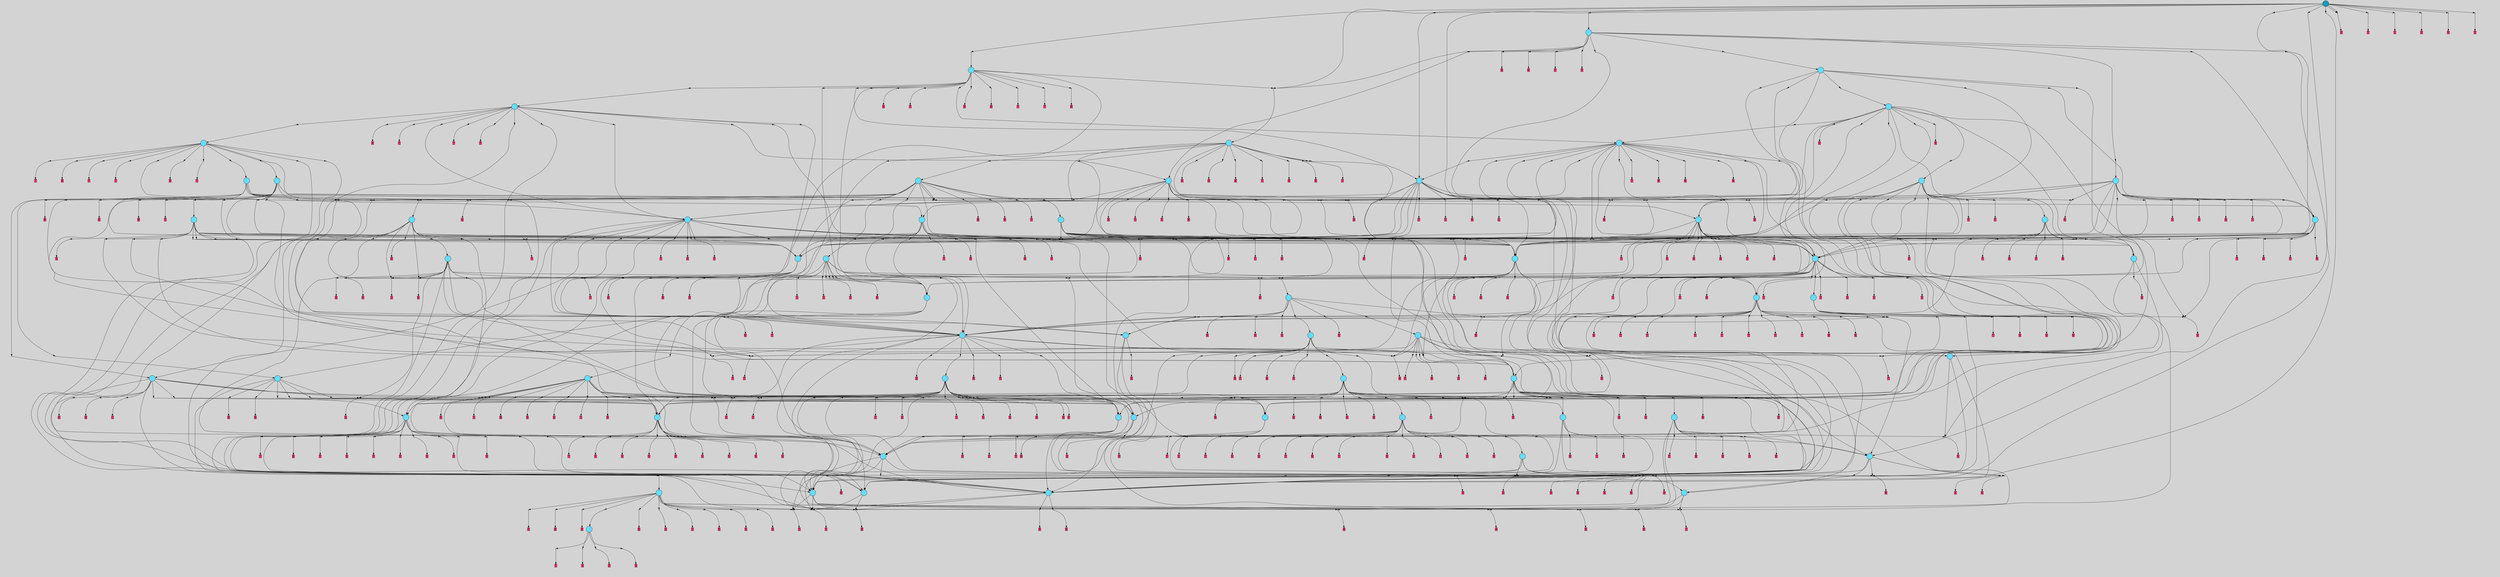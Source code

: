 // File exported with GEGELATI v1.3.1
// On the 2024-04-12 02:35:23
// With the File::TPGGraphDotExporter
digraph{
	graph[pad = "0.212, 0.055" bgcolor = lightgray]
	node[shape=circle style = filled label = ""]
		T2 [fillcolor="#66ddff"]
		T3 [fillcolor="#66ddff"]
		T5 [fillcolor="#66ddff"]
		T6 [fillcolor="#66ddff"]
		T7 [fillcolor="#66ddff"]
		T10 [fillcolor="#66ddff"]
		T19 [fillcolor="#66ddff"]
		T32 [fillcolor="#66ddff"]
		T61 [fillcolor="#66ddff"]
		T175 [fillcolor="#66ddff"]
		T208 [fillcolor="#66ddff"]
		T305 [fillcolor="#66ddff"]
		T372 [fillcolor="#66ddff"]
		T610 [fillcolor="#66ddff"]
		T938 [fillcolor="#66ddff"]
		T1084 [fillcolor="#66ddff"]
		T1106 [fillcolor="#66ddff"]
		T1175 [fillcolor="#66ddff"]
		T1193 [fillcolor="#66ddff"]
		T1233 [fillcolor="#66ddff"]
		T1408 [fillcolor="#66ddff"]
		T1447 [fillcolor="#66ddff"]
		T1530 [fillcolor="#66ddff"]
		T959 [fillcolor="#66ddff"]
		T1706 [fillcolor="#66ddff"]
		T1794 [fillcolor="#66ddff"]
		T1849 [fillcolor="#66ddff"]
		T1986 [fillcolor="#66ddff"]
		T2014 [fillcolor="#66ddff"]
		T2054 [fillcolor="#66ddff"]
		T2079 [fillcolor="#66ddff"]
		T2212 [fillcolor="#66ddff"]
		T2236 [fillcolor="#66ddff"]
		T2345 [fillcolor="#66ddff"]
		T2735 [fillcolor="#66ddff"]
		T2928 [fillcolor="#66ddff"]
		T3138 [fillcolor="#66ddff"]
		T3190 [fillcolor="#66ddff"]
		T3233 [fillcolor="#66ddff"]
		T3562 [fillcolor="#66ddff"]
		T3564 [fillcolor="#66ddff"]
		T3637 [fillcolor="#66ddff"]
		T3810 [fillcolor="#66ddff"]
		T3815 [fillcolor="#66ddff"]
		T3821 [fillcolor="#66ddff"]
		T3827 [fillcolor="#66ddff"]
		T3887 [fillcolor="#66ddff"]
		T3899 [fillcolor="#66ddff"]
		T3985 [fillcolor="#66ddff"]
		T4109 [fillcolor="#66ddff"]
		T4346 [fillcolor="#66ddff"]
		T4613 [fillcolor="#66ddff"]
		T4832 [fillcolor="#66ddff"]
		T5292 [fillcolor="#66ddff"]
		T5433 [fillcolor="#66ddff"]
		T6706 [fillcolor="#66ddff"]
		T6716 [fillcolor="#66ddff"]
		T7150 [fillcolor="#66ddff"]
		T7417 [fillcolor="#66ddff"]
		T7863 [fillcolor="#66ddff"]
		T8432 [fillcolor="#66ddff"]
		T8722 [fillcolor="#1199bb"]
		P297464 [fillcolor="#cccccc" shape=point] //
		I297464 [shape=box style=invis label="7|6&3|4#0|0&#92;n3|0&1|6#3|5&#92;n6|6&2|5#4|0&#92;n3|4&0|1#4|4&#92;n4|3&0|5#4|6&#92;n2|3&1|2#0|2&#92;n0|1&3|7#4|6&#92;n"]
		P297464 -> I297464[style=invis]
		A140830 [fillcolor="#ff3366" shape=box margin=0.03 width=0 height=0 label="2"]
		T2 -> P297464 -> A140830
		P297465 [fillcolor="#cccccc" shape=point] //
		I297465 [shape=box style=invis label="3|2&2|5#4|4&#92;n3|0&2|5#2|7&#92;n7|6&0|5#0|7&#92;n2|6&0|0#2|3&#92;n4|2&3|4#0|4&#92;n"]
		P297465 -> I297465[style=invis]
		A140831 [fillcolor="#ff3366" shape=box margin=0.03 width=0 height=0 label="3"]
		T2 -> P297465 -> A140831
		P297466 [fillcolor="#cccccc" shape=point] //
		I297466 [shape=box style=invis label="2|6&2|2#1|3&#92;n5|3&2|7#1|5&#92;n3|7&2|1#4|3&#92;n1|5&2|7#1|2&#92;n4|0&2|0#1|3&#92;n7|3&3|7#1|7&#92;n"]
		P297466 -> I297466[style=invis]
		A140832 [fillcolor="#ff3366" shape=box margin=0.03 width=0 height=0 label="3"]
		T3 -> P297466 -> A140832
		P297467 [fillcolor="#cccccc" shape=point] //
		I297467 [shape=box style=invis label="2|1&4|6#2|0&#92;n7|0&0|3#1|6&#92;n1|3&1|2#4|1&#92;n1|3&3|5#3|0&#92;n5|4&4|1#1|1&#92;n5|4&2|1#2|3&#92;n"]
		P297467 -> I297467[style=invis]
		A140833 [fillcolor="#ff3366" shape=box margin=0.03 width=0 height=0 label="4"]
		T3 -> P297467 -> A140833
		P297468 [fillcolor="#cccccc" shape=point] //
		I297468 [shape=box style=invis label="0|0&3|1#2|5&#92;n0|6&2|6#1|3&#92;n3|5&3|0#0|1&#92;n1|4&1|0#4|6&#92;n"]
		P297468 -> I297468[style=invis]
		A140834 [fillcolor="#ff3366" shape=box margin=0.03 width=0 height=0 label="5"]
		T5 -> P297468 -> A140834
		P297469 [fillcolor="#cccccc" shape=point] //
		I297469 [shape=box style=invis label="1|2&0|0#0|0&#92;n7|1&1|2#0|6&#92;n4|7&2|5#3|1&#92;n4|4&0|2#0|5&#92;n4|2&0|2#4|6&#92;n4|3&3|7#1|4&#92;n4|5&2|1#0|5&#92;n1|6&4|3#0|4&#92;n"]
		P297469 -> I297469[style=invis]
		A140835 [fillcolor="#ff3366" shape=box margin=0.03 width=0 height=0 label="6"]
		T5 -> P297469 -> A140835
		P297470 [fillcolor="#cccccc" shape=point] //
		I297470 [shape=box style=invis label="4|6&1|2#3|5&#92;n4|5&2|5#2|6&#92;n4|6&0|4#2|2&#92;n3|4&0|6#2|3&#92;n"]
		P297470 -> I297470[style=invis]
		A140836 [fillcolor="#ff3366" shape=box margin=0.03 width=0 height=0 label="6"]
		T6 -> P297470 -> A140836
		P297471 [fillcolor="#cccccc" shape=point] //
		I297471 [shape=box style=invis label="6|2&1|7#1|6&#92;n4|1&4|7#2|7&#92;n4|5&1|0#2|7&#92;n0|5&3|1#2|0&#92;n1|0&3|6#4|5&#92;n4|3&3|3#0|2&#92;n6|3&4|2#4|4&#92;n"]
		P297471 -> I297471[style=invis]
		A140837 [fillcolor="#ff3366" shape=box margin=0.03 width=0 height=0 label="7"]
		T6 -> P297471 -> A140837
		P297472 [fillcolor="#cccccc" shape=point] //
		I297472 [shape=box style=invis label="7|4&2|4#0|5&#92;n5|1&3|1#3|7&#92;n1|2&4|6#4|3&#92;n5|1&1|0#3|3&#92;n0|7&3|1#2|5&#92;n3|5&2|5#2|2&#92;n1|7&2|2#0|7&#92;n7|5&1|6#4|1&#92;n"]
		P297472 -> I297472[style=invis]
		A140838 [fillcolor="#ff3366" shape=box margin=0.03 width=0 height=0 label="7"]
		T7 -> P297472 -> A140838
		P297473 [fillcolor="#cccccc" shape=point] //
		I297473 [shape=box style=invis label="6|3&1|5#4|3&#92;n1|0&3|1#1|2&#92;n2|4&1|1#1|1&#92;n"]
		P297473 -> I297473[style=invis]
		A140839 [fillcolor="#ff3366" shape=box margin=0.03 width=0 height=0 label="8"]
		T7 -> P297473 -> A140839
		T2 -> P297466
		T3 -> P297470
		P297474 [fillcolor="#cccccc" shape=point] //
		I297474 [shape=box style=invis label="4|0&2|5#2|7&#92;n0|7&1|7#4|2&#92;n0|5&1|6#1|7&#92;n2|6&0|7#4|2&#92;n3|4&3|0#0|7&#92;n2|3&1|4#3|7&#92;n"]
		P297474 -> I297474[style=invis]
		A140840 [fillcolor="#ff3366" shape=box margin=0.03 width=0 height=0 label="8"]
		T6 -> P297474 -> A140840
		P297475 [fillcolor="#cccccc" shape=point] //
		I297475 [shape=box style=invis label="6|0&2|5#3|5&#92;n3|1&2|2#1|1&#92;n2|7&2|6#3|2&#92;n1|6&3|2#2|3&#92;n7|3&1|5#2|1&#92;n3|6&2|1#2|0&#92;n3|3&2|5#3|5&#92;n0|7&4|3#3|5&#92;n"]
		P297475 -> I297475[style=invis]
		A140841 [fillcolor="#ff3366" shape=box margin=0.03 width=0 height=0 label="2"]
		T10 -> P297475 -> A140841
		T10 -> P297469
		T10 -> P297466
		P297476 [fillcolor="#cccccc" shape=point] //
		I297476 [shape=box style=invis label="6|0&2|5#3|5&#92;n1|6&3|2#2|3&#92;n2|7&2|6#3|4&#92;n3|1&2|2#1|1&#92;n3|6&2|1#2|0&#92;n3|3&2|5#3|5&#92;n0|7&4|3#3|5&#92;n"]
		P297476 -> I297476[style=invis]
		T10 -> P297476 -> T6
		P297477 [fillcolor="#cccccc" shape=point] //
		I297477 [shape=box style=invis label="5|4&1|1#2|3&#92;n7|0&0|3#1|6&#92;n1|3&1|2#4|1&#92;n1|3&3|5#3|0&#92;n5|4&4|1#1|1&#92;n2|1&4|6#2|0&#92;n"]
		P297477 -> I297477[style=invis]
		A140842 [fillcolor="#ff3366" shape=box margin=0.03 width=0 height=0 label="4"]
		T10 -> P297477 -> A140842
		P297478 [fillcolor="#cccccc" shape=point] //
		I297478 [shape=box style=invis label="3|7&2|5#2|2&#92;n5|3&3|5#4|6&#92;n5|2&4|7#4|3&#92;n5|3&0|7#0|6&#92;n2|7&1|7#0|2&#92;n7|3&2|5#0|6&#92;n4|6&4|4#0|0&#92;n"]
		P297478 -> I297478[style=invis]
		A140843 [fillcolor="#ff3366" shape=box margin=0.03 width=0 height=0 label="0"]
		T19 -> P297478 -> A140843
		T19 -> P297468
		T19 -> P297471
		P297479 [fillcolor="#cccccc" shape=point] //
		I297479 [shape=box style=invis label="4|0&2|5#2|7&#92;n0|7&1|7#4|2&#92;n2|6&0|7#1|2&#92;n0|5&1|6#1|7&#92;n6|4&2|3#3|2&#92;n3|4&3|0#0|7&#92;n2|3&1|4#3|7&#92;n"]
		P297479 -> I297479[style=invis]
		A140844 [fillcolor="#ff3366" shape=box margin=0.03 width=0 height=0 label="8"]
		T32 -> P297479 -> A140844
		P297480 [fillcolor="#cccccc" shape=point] //
		I297480 [shape=box style=invis label="3|7&2|5#2|2&#92;n5|3&3|5#4|6&#92;n4|6&4|4#0|0&#92;n5|3&0|7#0|6&#92;n7|7&1|7#0|2&#92;n7|3&2|5#0|6&#92;n5|2&4|7#4|3&#92;n4|3&2|1#1|2&#92;n"]
		P297480 -> I297480[style=invis]
		A140845 [fillcolor="#ff3366" shape=box margin=0.03 width=0 height=0 label="0"]
		T32 -> P297480 -> A140845
		T32 -> P297472
		T32 -> P297473
		P297481 [fillcolor="#cccccc" shape=point] //
		I297481 [shape=box style=invis label="4|6&1|2#3|5&#92;n4|5&2|6#0|0&#92;n4|5&2|5#2|2&#92;n3|4&0|6#2|3&#92;n"]
		P297481 -> I297481[style=invis]
		A140846 [fillcolor="#ff3366" shape=box margin=0.03 width=0 height=0 label="6"]
		T61 -> P297481 -> A140846
		T61 -> P297474
		P297482 [fillcolor="#cccccc" shape=point] //
		I297482 [shape=box style=invis label="6|2&1|7#1|6&#92;n4|1&4|3#2|7&#92;n4|3&3|3#0|2&#92;n0|5&3|1#2|0&#92;n1|0&3|6#4|5&#92;n4|5&1|0#2|7&#92;n6|3&4|2#4|4&#92;n"]
		P297482 -> I297482[style=invis]
		A140847 [fillcolor="#ff3366" shape=box margin=0.03 width=0 height=0 label="7"]
		T61 -> P297482 -> A140847
		T61 -> P297464
		P297483 [fillcolor="#cccccc" shape=point] //
		I297483 [shape=box style=invis label="3|3&4|2#3|3&#92;n"]
		P297483 -> I297483[style=invis]
		A140848 [fillcolor="#ff3366" shape=box margin=0.03 width=0 height=0 label="4"]
		T175 -> P297483 -> A140848
		P297484 [fillcolor="#cccccc" shape=point] //
		I297484 [shape=box style=invis label="7|3&2|0#3|3&#92;n1|0&3|2#1|2&#92;n6|6&3|3#3|3&#92;n7|4&3|1#0|1&#92;n2|2&2|3#0|1&#92;n"]
		P297484 -> I297484[style=invis]
		A140849 [fillcolor="#ff3366" shape=box margin=0.03 width=0 height=0 label="5"]
		T175 -> P297484 -> A140849
		P297485 [fillcolor="#cccccc" shape=point] //
		I297485 [shape=box style=invis label="1|0&3|6#4|5&#92;n4|5&1|0#2|7&#92;n0|5&3|1#2|0&#92;n6|2&1|7#1|6&#92;n4|3&3|3#2|2&#92;n6|3&4|2#4|4&#92;n"]
		P297485 -> I297485[style=invis]
		A140850 [fillcolor="#ff3366" shape=box margin=0.03 width=0 height=0 label="7"]
		T175 -> P297485 -> A140850
		T175 -> P297473
		T175 -> P297472
		T208 -> P297472
		P297486 [fillcolor="#cccccc" shape=point] //
		I297486 [shape=box style=invis label="5|7&1|0#1|2&#92;n7|5&1|7#0|4&#92;n4|0&4|5#4|4&#92;n4|1&1|7#4|7&#92;n"]
		P297486 -> I297486[style=invis]
		A140851 [fillcolor="#ff3366" shape=box margin=0.03 width=0 height=0 label="6"]
		T208 -> P297486 -> A140851
		P297487 [fillcolor="#cccccc" shape=point] //
		I297487 [shape=box style=invis label="7|3&3|0#3|3&#92;n1|0&3|2#1|2&#92;n2|2&2|3#0|1&#92;n6|6&3|3#3|2&#92;n7|4&3|1#0|1&#92;n"]
		P297487 -> I297487[style=invis]
		A140852 [fillcolor="#ff3366" shape=box margin=0.03 width=0 height=0 label="5"]
		T208 -> P297487 -> A140852
		P297488 [fillcolor="#cccccc" shape=point] //
		I297488 [shape=box style=invis label="1|0&3|1#1|2&#92;n7|2&1|1#1|1&#92;n6|3&1|5#4|3&#92;n"]
		P297488 -> I297488[style=invis]
		T208 -> P297488 -> T32
		P297489 [fillcolor="#cccccc" shape=point] //
		I297489 [shape=box style=invis label="6|2&1|7#1|6&#92;n4|3&3|3#0|2&#92;n0|5&3|1#2|0&#92;n4|0&0|5#4|5&#92;n4|5&1|0#2|7&#92;n1|0&0|6#4|5&#92;n6|3&4|2#4|4&#92;n5|0&3|6#1|2&#92;n"]
		P297489 -> I297489[style=invis]
		A140853 [fillcolor="#ff3366" shape=box margin=0.03 width=0 height=0 label="7"]
		T305 -> P297489 -> A140853
		P297490 [fillcolor="#cccccc" shape=point] //
		I297490 [shape=box style=invis label="7|3&3|0#3|3&#92;n3|7&1|1#0|1&#92;n7|4&3|1#0|1&#92;n6|6&3|3#3|3&#92;n2|2&2|3#0|1&#92;n0|0&3|1#1|1&#92;n1|0&3|2#1|2&#92;n"]
		P297490 -> I297490[style=invis]
		A140854 [fillcolor="#ff3366" shape=box margin=0.03 width=0 height=0 label="5"]
		T305 -> P297490 -> A140854
		T305 -> P297469
		P297491 [fillcolor="#cccccc" shape=point] //
		I297491 [shape=box style=invis label="2|7&1|1#1|1&#92;n1|0&3|1#1|2&#92;n"]
		P297491 -> I297491[style=invis]
		A140855 [fillcolor="#ff3366" shape=box margin=0.03 width=0 height=0 label="8"]
		T372 -> P297491 -> A140855
		P297492 [fillcolor="#cccccc" shape=point] //
		I297492 [shape=box style=invis label="6|2&1|7#1|6&#92;n0|5&3|1#2|0&#92;n4|5&1|0#2|0&#92;n6|6&0|7#2|7&#92;n4|1&4|7#2|7&#92;n4|3&3|3#0|2&#92;n6|3&4|2#4|4&#92;n"]
		P297492 -> I297492[style=invis]
		A140856 [fillcolor="#ff3366" shape=box margin=0.03 width=0 height=0 label="7"]
		T372 -> P297492 -> A140856
		T372 -> P297466
		P297493 [fillcolor="#cccccc" shape=point] //
		I297493 [shape=box style=invis label="2|1&1|5#2|4&#92;n2|4&0|4#3|5&#92;n1|3&2|3#4|3&#92;n0|7&0|0#3|7&#92;n4|0&1|2#4|7&#92;n2|6&2|4#2|6&#92;n"]
		P297493 -> I297493[style=invis]
		A140857 [fillcolor="#ff3366" shape=box margin=0.03 width=0 height=0 label="8"]
		T372 -> P297493 -> A140857
		T372 -> P297487
		T610 -> P297484
		P297494 [fillcolor="#cccccc" shape=point] //
		I297494 [shape=box style=invis label="7|3&3|0#3|3&#92;n1|0&3|2#1|2&#92;n7|4&3|1#0|1&#92;n6|6&3|3#3|3&#92;n2|2&2|3#0|1&#92;n0|0&3|1#1|1&#92;n"]
		P297494 -> I297494[style=invis]
		A140858 [fillcolor="#ff3366" shape=box margin=0.03 width=0 height=0 label="5"]
		T610 -> P297494 -> A140858
		P297495 [fillcolor="#cccccc" shape=point] //
		I297495 [shape=box style=invis label="1|1&1|2#2|1&#92;n7|5&1|5#1|1&#92;n3|2&1|7#1|3&#92;n3|2&1|0#1|7&#92;n0|3&0|7#3|1&#92;n0|0&3|4#2|3&#92;n2|6&4|1#1|4&#92;n"]
		P297495 -> I297495[style=invis]
		A140859 [fillcolor="#ff3366" shape=box margin=0.03 width=0 height=0 label="8"]
		T610 -> P297495 -> A140859
		P297496 [fillcolor="#cccccc" shape=point] //
		I297496 [shape=box style=invis label="6|3&4|2#4|4&#92;n4|1&4|7#2|7&#92;n4|5&1|0#2|7&#92;n0|5&3|1#2|0&#92;n6|0&3|6#4|5&#92;n4|3&3|3#0|2&#92;n6|2&1|7#1|6&#92;n0|3&0|2#3|4&#92;n"]
		P297496 -> I297496[style=invis]
		A140860 [fillcolor="#ff3366" shape=box margin=0.03 width=0 height=0 label="7"]
		T610 -> P297496 -> A140860
		P297497 [fillcolor="#cccccc" shape=point] //
		I297497 [shape=box style=invis label="5|3&3|5#4|6&#92;n7|7&1|7#0|2&#92;n4|6&4|0#0|0&#92;n4|4&4|2#2|6&#92;n1|6&4|5#0|3&#92;n3|5&3|5#1|4&#92;n5|4&1|2#1|2&#92;n7|3&2|2#0|6&#92;n0|0&1|4#1|3&#92;n0|4&2|0#1|4&#92;n"]
		P297497 -> I297497[style=invis]
		A140861 [fillcolor="#ff3366" shape=box margin=0.03 width=0 height=0 label="0"]
		T610 -> P297497 -> A140861
		T610 -> P297468
		T610 -> P297483
		P297498 [fillcolor="#cccccc" shape=point] //
		I297498 [shape=box style=invis label="6|2&1|5#4|6&#92;n1|0&3|1#1|2&#92;n"]
		P297498 -> I297498[style=invis]
		A140862 [fillcolor="#ff3366" shape=box margin=0.03 width=0 height=0 label="8"]
		T610 -> P297498 -> A140862
		P297499 [fillcolor="#cccccc" shape=point] //
		I297499 [shape=box style=invis label="3|5&1|0#2|0&#92;n6|3&4|1#4|3&#92;n0|5&3|1#2|0&#92;n1|0&3|1#4|5&#92;n6|2&1|7#1|6&#92;n4|3&3|3#0|2&#92;n"]
		P297499 -> I297499[style=invis]
		A140863 [fillcolor="#ff3366" shape=box margin=0.03 width=0 height=0 label="7"]
		T938 -> P297499 -> A140863
		P297500 [fillcolor="#cccccc" shape=point] //
		I297500 [shape=box style=invis label="0|0&3|1#3|3&#92;n7|7&0|4#4|0&#92;n0|0&3|7#1|2&#92;n1|5&4|0#3|6&#92;n5|4&4|6#2|0&#92;n7|3&4|0#3|3&#92;n4|4&3|5#1|1&#92;n5|2&1|5#4|4&#92;n"]
		P297500 -> I297500[style=invis]
		A140864 [fillcolor="#ff3366" shape=box margin=0.03 width=0 height=0 label="5"]
		T938 -> P297500 -> A140864
		P297501 [fillcolor="#cccccc" shape=point] //
		I297501 [shape=box style=invis label="1|4&1|0#4|6&#92;n0|2&2|6#1|3&#92;n4|4&1|0#1|6&#92;n3|5&1|0#0|1&#92;n"]
		P297501 -> I297501[style=invis]
		A140865 [fillcolor="#ff3366" shape=box margin=0.03 width=0 height=0 label="5"]
		T938 -> P297501 -> A140865
		P297502 [fillcolor="#cccccc" shape=point] //
		I297502 [shape=box style=invis label="2|0&2|3#0|1&#92;n1|0&3|2#1|2&#92;n7|3&3|0#3|3&#92;n6|6&3|3#3|2&#92;n7|4&3|1#0|1&#92;n"]
		P297502 -> I297502[style=invis]
		A140866 [fillcolor="#ff3366" shape=box margin=0.03 width=0 height=0 label="5"]
		T938 -> P297502 -> A140866
		P297503 [fillcolor="#cccccc" shape=point] //
		I297503 [shape=box style=invis label="3|0&2|1#3|7&#92;n2|4&1|1#4|1&#92;n6|3&1|5#4|3&#92;n"]
		P297503 -> I297503[style=invis]
		A140867 [fillcolor="#ff3366" shape=box margin=0.03 width=0 height=0 label="8"]
		T1084 -> P297503 -> A140867
		P297504 [fillcolor="#cccccc" shape=point] //
		I297504 [shape=box style=invis label="7|4&4|2#1|6&#92;n2|1&4|0#3|7&#92;n7|4&1|7#0|1&#92;n3|7&2|2#4|6&#92;n4|3&2|2#3|2&#92;n5|0&2|3#3|6&#92;n4|3&4|5#2|4&#92;n3|1&1|5#4|3&#92;n"]
		P297504 -> I297504[style=invis]
		A140868 [fillcolor="#ff3366" shape=box margin=0.03 width=0 height=0 label="6"]
		T1084 -> P297504 -> A140868
		P297505 [fillcolor="#cccccc" shape=point] //
		I297505 [shape=box style=invis label="4|7&3|2#1|5&#92;n0|0&0|4#3|4&#92;n"]
		P297505 -> I297505[style=invis]
		A140869 [fillcolor="#ff3366" shape=box margin=0.03 width=0 height=0 label="4"]
		T1084 -> P297505 -> A140869
		P297506 [fillcolor="#cccccc" shape=point] //
		I297506 [shape=box style=invis label="4|2&4|0#4|6&#92;n4|2&3|3#0|5&#92;n4|3&2|7#1|1&#92;n3|1&4|7#4|7&#92;n4|2&1|7#1|6&#92;n7|7&1|7#3|3&#92;n4|0&2|1#2|2&#92;n"]
		P297506 -> I297506[style=invis]
		A140870 [fillcolor="#ff3366" shape=box margin=0.03 width=0 height=0 label="7"]
		T1084 -> P297506 -> A140870
		P297507 [fillcolor="#cccccc" shape=point] //
		I297507 [shape=box style=invis label="2|2&2|3#0|0&#92;n7|4&3|1#0|1&#92;n0|2&3|3#1|1&#92;n6|6&3|3#3|3&#92;n1|0&3|2#1|2&#92;n2|4&0|6#3|2&#92;n6|6&4|1#3|4&#92;n"]
		P297507 -> I297507[style=invis]
		A140871 [fillcolor="#ff3366" shape=box margin=0.03 width=0 height=0 label="5"]
		T1084 -> P297507 -> A140871
		P297508 [fillcolor="#cccccc" shape=point] //
		I297508 [shape=box style=invis label="5|3&0|7#0|6&#92;n4|6&4|4#0|0&#92;n5|0&3|5#4|6&#92;n5|2&4|7#4|3&#92;n4|3&2|5#0|6&#92;n3|5&0|3#2|1&#92;n7|3&2|5#0|2&#92;n"]
		P297508 -> I297508[style=invis]
		A140872 [fillcolor="#ff3366" shape=box margin=0.03 width=0 height=0 label="0"]
		T1084 -> P297508 -> A140872
		P297509 [fillcolor="#cccccc" shape=point] //
		I297509 [shape=box style=invis label="0|5&4|4#2|6&#92;n2|7&1|3#3|7&#92;n7|5&2|5#4|6&#92;n3|6&0|3#0|4&#92;n5|0&0|2#0|6&#92;n1|4&0|6#4|3&#92;n"]
		P297509 -> I297509[style=invis]
		T1084 -> P297509 -> T32
		P297510 [fillcolor="#cccccc" shape=point] //
		I297510 [shape=box style=invis label="1|0&3|2#1|2&#92;n7|4&3|1#0|1&#92;n0|2&3|1#1|1&#92;n2|2&2|3#0|1&#92;n6|6&3|3#3|3&#92;n6|6&4|1#3|4&#92;n"]
		P297510 -> I297510[style=invis]
		A140873 [fillcolor="#ff3366" shape=box margin=0.03 width=0 height=0 label="5"]
		T1084 -> P297510 -> A140873
		P297511 [fillcolor="#cccccc" shape=point] //
		I297511 [shape=box style=invis label="1|0&3|1#1|2&#92;n6|3&1|5#4|3&#92;n2|4&0|1#1|1&#92;n"]
		P297511 -> I297511[style=invis]
		A140874 [fillcolor="#ff3366" shape=box margin=0.03 width=0 height=0 label="8"]
		T1084 -> P297511 -> A140874
		P297512 [fillcolor="#cccccc" shape=point] //
		I297512 [shape=box style=invis label="3|0&1|6#3|5&#92;n7|6&3|4#0|0&#92;n6|6&2|5#4|0&#92;n4|0&0|5#4|2&#92;n3|4&0|1#4|4&#92;n4|3&0|5#4|6&#92;n2|1&3|7#4|6&#92;n"]
		P297512 -> I297512[style=invis]
		A140875 [fillcolor="#ff3366" shape=box margin=0.03 width=0 height=0 label="2"]
		T1084 -> P297512 -> A140875
		P297513 [fillcolor="#cccccc" shape=point] //
		I297513 [shape=box style=invis label="7|0&0|5#3|7&#92;n6|6&3|5#3|1&#92;n2|4&4|5#0|7&#92;n1|2&3|1#1|4&#92;n4|4&1|4#2|1&#92;n"]
		P297513 -> I297513[style=invis]
		A140876 [fillcolor="#ff3366" shape=box margin=0.03 width=0 height=0 label="4"]
		T1106 -> P297513 -> A140876
		P297514 [fillcolor="#cccccc" shape=point] //
		I297514 [shape=box style=invis label="1|0&3|6#4|7&#92;n6|3&3|2#4|4&#92;n0|7&3|1#2|0&#92;n4|5&1|0#2|7&#92;n"]
		P297514 -> I297514[style=invis]
		A140877 [fillcolor="#ff3366" shape=box margin=0.03 width=0 height=0 label="7"]
		T1106 -> P297514 -> A140877
		P297515 [fillcolor="#cccccc" shape=point] //
		I297515 [shape=box style=invis label="2|0&2|0#2|5&#92;n0|7&3|7#2|5&#92;n5|1&3|1#3|7&#92;n7|5&1|6#4|1&#92;n1|7&2|2#0|7&#92;n3|0&2|5#1|2&#92;n"]
		P297515 -> I297515[style=invis]
		A140878 [fillcolor="#ff3366" shape=box margin=0.03 width=0 height=0 label="7"]
		T1106 -> P297515 -> A140878
		P297516 [fillcolor="#cccccc" shape=point] //
		I297516 [shape=box style=invis label="7|5&3|1#0|4&#92;n6|3&4|2#3|5&#92;n3|5&2|4#2|2&#92;n7|4&4|4#0|6&#92;n4|7&4|7#3|3&#92;n7|0&2|1#1|5&#92;n2|7&3|3#2|1&#92;n"]
		P297516 -> I297516[style=invis]
		A140879 [fillcolor="#ff3366" shape=box margin=0.03 width=0 height=0 label="7"]
		T1106 -> P297516 -> A140879
		P297517 [fillcolor="#cccccc" shape=point] //
		I297517 [shape=box style=invis label="1|6&1|2#4|5&#92;n7|7&3|5#2|2&#92;n0|4&4|7#2|3&#92;n7|0&0|7#0|2&#92;n4|4&4|4#1|3&#92;n2|7&4|5#1|5&#92;n1|2&2|6#2|7&#92;n0|4&3|6#4|6&#92;n6|4&0|7#1|7&#92;n"]
		P297517 -> I297517[style=invis]
		T1106 -> P297517 -> T10
		P297518 [fillcolor="#cccccc" shape=point] //
		I297518 [shape=box style=invis label="6|2&1|7#1|6&#92;n4|3&3|3#0|2&#92;n4|0&0|5#4|5&#92;n3|3&4|4#3|4&#92;n3|0&0|6#4|5&#92;n4|5&1|0#2|7&#92;n6|3&4|2#4|4&#92;n5|0&3|6#1|2&#92;n"]
		P297518 -> I297518[style=invis]
		A140880 [fillcolor="#ff3366" shape=box margin=0.03 width=0 height=0 label="7"]
		T1106 -> P297518 -> A140880
		P297519 [fillcolor="#cccccc" shape=point] //
		I297519 [shape=box style=invis label="4|7&2|5#2|7&#92;n1|1&3|6#2|2&#92;n2|3&1|4#3|7&#92;n0|5&1|6#1|2&#92;n6|0&4|1#3|2&#92;n"]
		P297519 -> I297519[style=invis]
		T1106 -> P297519 -> T208
		P297520 [fillcolor="#cccccc" shape=point] //
		I297520 [shape=box style=invis label="2|5&1|2#4|1&#92;n4|5&0|6#2|2&#92;n3|0&4|4#4|7&#92;n0|1&3|3#4|1&#92;n3|2&2|2#0|5&#92;n5|3&1|0#3|3&#92;n1|6&2|3#3|3&#92;n0|4&1|5#4|1&#92;n4|3&4|3#4|1&#92;n"]
		P297520 -> I297520[style=invis]
		A140881 [fillcolor="#ff3366" shape=box margin=0.03 width=0 height=0 label="7"]
		T1106 -> P297520 -> A140881
		P297521 [fillcolor="#cccccc" shape=point] //
		I297521 [shape=box style=invis label="3|1&4|6#3|7&#92;n3|0&4|0#3|3&#92;n2|0&0|1#1|1&#92;n3|7&3|5#3|4&#92;n"]
		P297521 -> I297521[style=invis]
		A140882 [fillcolor="#ff3366" shape=box margin=0.03 width=0 height=0 label="8"]
		T1106 -> P297521 -> A140882
		P297522 [fillcolor="#cccccc" shape=point] //
		I297522 [shape=box style=invis label="7|3&3|0#3|3&#92;n2|0&2|3#0|1&#92;n4|2&0|7#3|7&#92;n1|0&3|2#1|2&#92;n7|4&0|1#0|1&#92;n"]
		P297522 -> I297522[style=invis]
		A140883 [fillcolor="#ff3366" shape=box margin=0.03 width=0 height=0 label="5"]
		T1106 -> P297522 -> A140883
		P297523 [fillcolor="#cccccc" shape=point] //
		I297523 [shape=box style=invis label="1|2&0|0#0|0&#92;n1|1&1|2#0|6&#92;n4|7&2|5#3|1&#92;n0|0&1|7#0|3&#92;n4|4&0|2#0|5&#92;n4|2&0|2#4|6&#92;n7|3&3|7#1|4&#92;n4|4&4|5#1|2&#92;n"]
		P297523 -> I297523[style=invis]
		A140884 [fillcolor="#ff3366" shape=box margin=0.03 width=0 height=0 label="6"]
		T1106 -> P297523 -> A140884
		P297524 [fillcolor="#cccccc" shape=point] //
		I297524 [shape=box style=invis label="4|3&1|5#0|2&#92;n7|0&2|1#3|4&#92;n5|1&1|0#3|3&#92;n5|1&3|1#3|3&#92;n3|5&2|5#2|2&#92;n0|7&3|1#2|5&#92;n1|2&4|6#4|3&#92;n1|3&2|2#0|7&#92;n7|5&3|6#4|1&#92;n"]
		P297524 -> I297524[style=invis]
		A140885 [fillcolor="#ff3366" shape=box margin=0.03 width=0 height=0 label="7"]
		T1106 -> P297524 -> A140885
		P297525 [fillcolor="#cccccc" shape=point] //
		I297525 [shape=box style=invis label="5|0&0|2#0|6&#92;n7|5&2|5#4|6&#92;n3|6&0|7#0|4&#92;n0|5&4|4#2|6&#92;n1|4&0|6#4|3&#92;n"]
		P297525 -> I297525[style=invis]
		T1106 -> P297525 -> T32
		T1106 -> P297466
		P297526 [fillcolor="#cccccc" shape=point] //
		I297526 [shape=box style=invis label="1|0&2|6#4|5&#92;n2|3&0|4#2|3&#92;n7|1&3|1#0|6&#92;n7|2&3|4#3|6&#92;n2|4&1|6#2|5&#92;n4|1&4|7#2|7&#92;n"]
		P297526 -> I297526[style=invis]
		A140886 [fillcolor="#ff3366" shape=box margin=0.03 width=0 height=0 label="7"]
		T1106 -> P297526 -> A140886
		T1175 -> P297473
		P297527 [fillcolor="#cccccc" shape=point] //
		I297527 [shape=box style=invis label="1|2&3|2#1|0&#92;n4|5&4|2#0|6&#92;n4|7&3|4#3|1&#92;n6|6&0|5#0|5&#92;n3|0&4|3#3|4&#92;n0|1&4|0#4|1&#92;n7|2&4|7#1|2&#92;n"]
		P297527 -> I297527[style=invis]
		A140887 [fillcolor="#ff3366" shape=box margin=0.03 width=0 height=0 label="3"]
		T1175 -> P297527 -> A140887
		T1175 -> P297464
		P297528 [fillcolor="#cccccc" shape=point] //
		I297528 [shape=box style=invis label="4|2&2|3#0|7&#92;n1|0&3|2#1|3&#92;n4|1&3|5#0|5&#92;n"]
		P297528 -> I297528[style=invis]
		A140888 [fillcolor="#ff3366" shape=box margin=0.03 width=0 height=0 label="5"]
		T1175 -> P297528 -> A140888
		P297529 [fillcolor="#cccccc" shape=point] //
		I297529 [shape=box style=invis label="0|4&0|0#3|5&#92;n5|0&2|3#0|1&#92;n6|6&3|1#3|3&#92;n5|2&2|5#0|1&#92;n7|0&3|2#1|2&#92;n1|1&1|5#0|5&#92;n"]
		P297529 -> I297529[style=invis]
		T1175 -> P297529 -> T175
		P297530 [fillcolor="#cccccc" shape=point] //
		I297530 [shape=box style=invis label="5|6&3|6#3|4&#92;n0|0&4|4#4|2&#92;n6|6&0|1#3|0&#92;n3|7&2|5#3|6&#92;n3|6&1|5#3|6&#92;n"]
		P297530 -> I297530[style=invis]
		T1175 -> P297530 -> T7
		P297531 [fillcolor="#cccccc" shape=point] //
		I297531 [shape=box style=invis label="6|7&4|2#3|3&#92;n7|0&3|4#2|3&#92;n6|3&2|7#4|1&#92;n4|7&2|4#2|3&#92;n"]
		P297531 -> I297531[style=invis]
		A140889 [fillcolor="#ff3366" shape=box margin=0.03 width=0 height=0 label="5"]
		T1175 -> P297531 -> A140889
		P297532 [fillcolor="#cccccc" shape=point] //
		I297532 [shape=box style=invis label="6|6&3|5#3|1&#92;n5|0&0|5#3|7&#92;n7|7&3|4#4|0&#92;n4|4&1|4#2|5&#92;n0|2&0|1#0|0&#92;n7|2&3|1#1|4&#92;n"]
		P297532 -> I297532[style=invis]
		A140890 [fillcolor="#ff3366" shape=box margin=0.03 width=0 height=0 label="4"]
		T1175 -> P297532 -> A140890
		P297533 [fillcolor="#cccccc" shape=point] //
		I297533 [shape=box style=invis label="1|0&0|1#2|1&#92;n6|3&1|5#4|7&#92;n7|3&0|5#0|7&#92;n4|0&3|1#1|2&#92;n"]
		P297533 -> I297533[style=invis]
		A140891 [fillcolor="#ff3366" shape=box margin=0.03 width=0 height=0 label="8"]
		T1193 -> P297533 -> A140891
		P297534 [fillcolor="#cccccc" shape=point] //
		I297534 [shape=box style=invis label="7|3&2|0#3|3&#92;n5|5&0|7#3|6&#92;n4|4&3|1#0|1&#92;n6|6&3|3#3|3&#92;n1|0&3|2#1|2&#92;n2|2&2|3#0|1&#92;n"]
		P297534 -> I297534[style=invis]
		A140892 [fillcolor="#ff3366" shape=box margin=0.03 width=0 height=0 label="5"]
		T1193 -> P297534 -> A140892
		P297535 [fillcolor="#cccccc" shape=point] //
		I297535 [shape=box style=invis label="0|7&0|7#4|2&#92;n2|4&0|7#4|2&#92;n6|0&4|1#3|2&#92;n2|3&1|4#3|7&#92;n"]
		P297535 -> I297535[style=invis]
		T1193 -> P297535 -> T208
		P297536 [fillcolor="#cccccc" shape=point] //
		I297536 [shape=box style=invis label="7|4&2|4#0|5&#92;n0|7&3|7#2|5&#92;n5|1&1|0#3|3&#92;n1|1&0|0#4|2&#92;n5|0&2|6#0|6&#92;n7|5&1|6#4|1&#92;n3|5&2|5#2|2&#92;n1|7&1|2#0|7&#92;n5|1&3|1#3|7&#92;n"]
		P297536 -> I297536[style=invis]
		A140893 [fillcolor="#ff3366" shape=box margin=0.03 width=0 height=0 label="7"]
		T1193 -> P297536 -> A140893
		P297537 [fillcolor="#cccccc" shape=point] //
		I297537 [shape=box style=invis label="1|0&2|6#4|5&#92;n6|2&1|7#1|6&#92;n6|5&3|0#0|3&#92;n4|5&1|0#2|7&#92;n6|3&4|2#4|4&#92;n0|5&3|1#2|0&#92;n"]
		P297537 -> I297537[style=invis]
		A140894 [fillcolor="#ff3366" shape=box margin=0.03 width=0 height=0 label="7"]
		T1193 -> P297537 -> A140894
		P297538 [fillcolor="#cccccc" shape=point] //
		I297538 [shape=box style=invis label="7|7&1|2#2|5&#92;n5|5&2|5#2|6&#92;n1|3&3|5#3|3&#92;n1|2&0|1#4|7&#92;n5|4&2|2#1|4&#92;n1|5&3|0#0|1&#92;n5|0&4|2#4|6&#92;n"]
		P297538 -> I297538[style=invis]
		A140895 [fillcolor="#ff3366" shape=box margin=0.03 width=0 height=0 label="6"]
		T1233 -> P297538 -> A140895
		P297539 [fillcolor="#cccccc" shape=point] //
		I297539 [shape=box style=invis label="7|0&3|2#4|1&#92;n6|5&0|5#0|6&#92;n6|3&1|5#2|3&#92;n2|0&3|1#1|2&#92;n"]
		P297539 -> I297539[style=invis]
		A140896 [fillcolor="#ff3366" shape=box margin=0.03 width=0 height=0 label="8"]
		T1233 -> P297539 -> A140896
		P297540 [fillcolor="#cccccc" shape=point] //
		I297540 [shape=box style=invis label="4|0&3|2#2|2&#92;n7|5&1|6#4|4&#92;n7|4&2|2#0|5&#92;n5|1&3|1#0|7&#92;n3|5&3|5#2|6&#92;n1|7&2|7#0|7&#92;n1|2&4|4#4|3&#92;n1|6&2|2#3|7&#92;n5|6&1|5#1|7&#92;n"]
		P297540 -> I297540[style=invis]
		A140897 [fillcolor="#ff3366" shape=box margin=0.03 width=0 height=0 label="7"]
		T1233 -> P297540 -> A140897
		P297541 [fillcolor="#cccccc" shape=point] //
		I297541 [shape=box style=invis label="1|1&4|5#4|6&#92;n4|3&2|2#1|2&#92;n7|4&4|2#1|6&#92;n0|6&0|2#3|2&#92;n5|4&2|7#0|2&#92;n4|0&0|6#1|5&#92;n2|6&1|4#3|5&#92;n5|0&2|1#3|6&#92;n5|3&4|5#2|4&#92;n"]
		P297541 -> I297541[style=invis]
		A140898 [fillcolor="#ff3366" shape=box margin=0.03 width=0 height=0 label="6"]
		T1233 -> P297541 -> A140898
		P297542 [fillcolor="#cccccc" shape=point] //
		I297542 [shape=box style=invis label="1|0&3|2#1|2&#92;n2|4&0|1#0|1&#92;n2|0&2|3#0|1&#92;n5|0&4|7#1|5&#92;n4|2&3|7#1|7&#92;n7|3&3|0#3|3&#92;n"]
		P297542 -> I297542[style=invis]
		A140899 [fillcolor="#ff3366" shape=box margin=0.03 width=0 height=0 label="5"]
		T1233 -> P297542 -> A140899
		P297543 [fillcolor="#cccccc" shape=point] //
		I297543 [shape=box style=invis label="0|2&3|6#3|3&#92;n0|1&0|4#3|1&#92;n7|0&4|2#4|4&#92;n5|2&4|7#3|6&#92;n6|4&1|6#1|4&#92;n0|7&0|7#4|2&#92;n2|3&1|0#3|5&#92;n"]
		P297543 -> I297543[style=invis]
		T1233 -> P297543 -> T208
		P297544 [fillcolor="#cccccc" shape=point] //
		I297544 [shape=box style=invis label="7|3&3|0#3|3&#92;n1|0&3|2#1|2&#92;n5|4&4|5#3|6&#92;n3|2&2|3#0|1&#92;n0|0&3|1#1|1&#92;n7|2&3|1#4|5&#92;n"]
		P297544 -> I297544[style=invis]
		A140900 [fillcolor="#ff3366" shape=box margin=0.03 width=0 height=0 label="5"]
		T1233 -> P297544 -> A140900
		P297545 [fillcolor="#cccccc" shape=point] //
		I297545 [shape=box style=invis label="5|7&3|0#3|0&#92;n2|0&3|2#1|2&#92;n"]
		P297545 -> I297545[style=invis]
		T1233 -> P297545 -> T7
		P297546 [fillcolor="#cccccc" shape=point] //
		I297546 [shape=box style=invis label="5|3&0|7#0|6&#92;n4|1&2|5#0|6&#92;n5|0&3|5#4|6&#92;n5|2&4|7#4|3&#92;n4|6&4|4#0|0&#92;n3|5&0|3#2|1&#92;n7|3&2|5#0|2&#92;n"]
		P297546 -> I297546[style=invis]
		A140901 [fillcolor="#ff3366" shape=box margin=0.03 width=0 height=0 label="0"]
		T1233 -> P297546 -> A140901
		P297547 [fillcolor="#cccccc" shape=point] //
		I297547 [shape=box style=invis label="0|7&3|1#2|5&#92;n5|1&1|6#0|3&#92;n6|0&0|5#1|2&#92;n5|7&3|4#4|3&#92;n3|5&2|5#2|2&#92;n1|2&4|6#4|3&#92;n7|1&2|4#0|5&#92;n2|7&3|3#0|7&#92;n1|7&2|2#0|7&#92;n"]
		P297547 -> I297547[style=invis]
		A140902 [fillcolor="#ff3366" shape=box margin=0.03 width=0 height=0 label="7"]
		T1233 -> P297547 -> A140902
		P297548 [fillcolor="#cccccc" shape=point] //
		I297548 [shape=box style=invis label="6|7&4|2#3|3&#92;n6|2&4|5#0|7&#92;n7|0&3|4#2|3&#92;n6|3&2|7#4|1&#92;n"]
		P297548 -> I297548[style=invis]
		A140903 [fillcolor="#ff3366" shape=box margin=0.03 width=0 height=0 label="5"]
		T1233 -> P297548 -> A140903
		P297549 [fillcolor="#cccccc" shape=point] //
		I297549 [shape=box style=invis label="3|7&4|3#4|7&#92;n6|5&0|1#0|4&#92;n1|0&3|2#3|6&#92;n6|6&2|4#1|3&#92;n4|3&4|7#1|3&#92;n7|3&1|7#2|7&#92;n"]
		P297549 -> I297549[style=invis]
		T1233 -> P297549 -> T32
		P297550 [fillcolor="#cccccc" shape=point] //
		I297550 [shape=box style=invis label="1|0&3|1#1|2&#92;n7|6&2|5#4|1&#92;n6|3&1|5#4|3&#92;n2|4&1|1#1|1&#92;n"]
		P297550 -> I297550[style=invis]
		A140904 [fillcolor="#ff3366" shape=box margin=0.03 width=0 height=0 label="8"]
		T1408 -> P297550 -> A140904
		P297551 [fillcolor="#cccccc" shape=point] //
		I297551 [shape=box style=invis label="2|3&1|2#0|4&#92;n6|6&2|5#4|0&#92;n3|4&0|1#4|4&#92;n0|1&3|7#4|6&#92;n4|1&0|2#3|3&#92;n3|0&1|5#3|5&#92;n4|3&0|5#4|6&#92;n7|3&1|6#0|2&#92;n"]
		P297551 -> I297551[style=invis]
		A140905 [fillcolor="#ff3366" shape=box margin=0.03 width=0 height=0 label="2"]
		T1408 -> P297551 -> A140905
		P297552 [fillcolor="#cccccc" shape=point] //
		I297552 [shape=box style=invis label="0|0&3|1#1|4&#92;n4|0&1|3#4|7&#92;n5|1&4|7#2|3&#92;n5|3&4|1#0|3&#92;n6|2&0|7#2|2&#92;n4|6&4|3#2|7&#92;n0|5&2|3#4|2&#92;n"]
		P297552 -> I297552[style=invis]
		A140906 [fillcolor="#ff3366" shape=box margin=0.03 width=0 height=0 label="1"]
		T1408 -> P297552 -> A140906
		P297553 [fillcolor="#cccccc" shape=point] //
		I297553 [shape=box style=invis label="4|0&2|1#0|5&#92;n1|3&2|7#0|0&#92;n4|3&3|7#1|4&#92;n4|4&0|1#0|5&#92;n2|6&4|7#1|5&#92;n3|0&1|0#4|2&#92;n3|2&0|2#4|6&#92;n1|5&2|7#3|4&#92;n"]
		P297553 -> I297553[style=invis]
		T1408 -> P297553 -> T10
		P297554 [fillcolor="#cccccc" shape=point] //
		I297554 [shape=box style=invis label="4|5&1|0#2|3&#92;n7|0&0|1#0|5&#92;n6|3&2|2#4|4&#92;n3|0&0|5#4|0&#92;n4|7&4|4#3|6&#92;n6|2&1|7#1|6&#92;n3|3&4|4#3|4&#92;n5|4&0|5#0|4&#92;n1|5&0|6#0|5&#92;n"]
		P297554 -> I297554[style=invis]
		A140907 [fillcolor="#ff3366" shape=box margin=0.03 width=0 height=0 label="7"]
		T1408 -> P297554 -> A140907
		P297555 [fillcolor="#cccccc" shape=point] //
		I297555 [shape=box style=invis label="2|0&2|5#2|7&#92;n2|3&1|4#3|7&#92;n6|0&4|1#3|2&#92;n0|7&0|7#4|2&#92;n0|1&1|6#1|7&#92;n1|4&4|0#4|4&#92;n2|6&0|7#4|2&#92;n"]
		P297555 -> I297555[style=invis]
		T1408 -> P297555 -> T1175
		P297556 [fillcolor="#cccccc" shape=point] //
		I297556 [shape=box style=invis label="5|6&4|5#3|0&#92;n2|0&4|7#4|3&#92;n1|5&2|3#2|7&#92;n"]
		P297556 -> I297556[style=invis]
		A140908 [fillcolor="#ff3366" shape=box margin=0.03 width=0 height=0 label="3"]
		T1408 -> P297556 -> A140908
		P297557 [fillcolor="#cccccc" shape=point] //
		I297557 [shape=box style=invis label="7|1&2|4#1|6&#92;n1|2&0|1#4|7&#92;n5|4&1|2#1|4&#92;n7|7&1|2#2|5&#92;n1|3&3|5#3|3&#92;n1|0&0|4#3|3&#92;n2|2&4|5#2|5&#92;n5|4&3|1#2|1&#92;n0|1&1|0#3|7&#92;n"]
		P297557 -> I297557[style=invis]
		A140909 [fillcolor="#ff3366" shape=box margin=0.03 width=0 height=0 label="6"]
		T1408 -> P297557 -> A140909
		P297558 [fillcolor="#cccccc" shape=point] //
		I297558 [shape=box style=invis label="2|5&0|6#2|2&#92;n2|3&4|6#2|6&#92;n7|0&0|7#4|4&#92;n5|2&1|7#3|5&#92;n3|3&3|3#0|7&#92;n"]
		P297558 -> I297558[style=invis]
		A140910 [fillcolor="#ff3366" shape=box margin=0.03 width=0 height=0 label="7"]
		T1408 -> P297558 -> A140910
		P297559 [fillcolor="#cccccc" shape=point] //
		I297559 [shape=box style=invis label="2|7&1|0#1|2&#92;n7|1&3|5#0|1&#92;n4|3&4|7#1|0&#92;n2|1&3|0#0|3&#92;n1|3&1|5#4|2&#92;n6|6&3|3#3|3&#92;n1|0&3|0#1|2&#92;n"]
		P297559 -> I297559[style=invis]
		A140911 [fillcolor="#ff3366" shape=box margin=0.03 width=0 height=0 label="5"]
		T1408 -> P297559 -> A140911
		P297560 [fillcolor="#cccccc" shape=point] //
		I297560 [shape=box style=invis label="7|7&3|4#4|0&#92;n7|0&0|5#3|7&#92;n6|6&3|5#3|1&#92;n4|4&1|4#2|5&#92;n0|2&0|1#0|0&#92;n7|2&3|1#1|4&#92;n"]
		P297560 -> I297560[style=invis]
		A140912 [fillcolor="#ff3366" shape=box margin=0.03 width=0 height=0 label="4"]
		T1408 -> P297560 -> A140912
		P297561 [fillcolor="#cccccc" shape=point] //
		I297561 [shape=box style=invis label="7|0&2|1#0|5&#92;n6|3&4|2#3|5&#92;n7|5&2|1#0|4&#92;n4|7&4|7#3|3&#92;n3|5&2|4#2|2&#92;n2|7&3|3#2|1&#92;n"]
		P297561 -> I297561[style=invis]
		A140913 [fillcolor="#ff3366" shape=box margin=0.03 width=0 height=0 label="7"]
		T1408 -> P297561 -> A140913
		P297562 [fillcolor="#cccccc" shape=point] //
		I297562 [shape=box style=invis label="1|0&3|1#1|4&#92;n2|4&3|1#1|6&#92;n2|4&1|1#1|1&#92;n7|6&2|5#4|1&#92;n"]
		P297562 -> I297562[style=invis]
		A140914 [fillcolor="#ff3366" shape=box margin=0.03 width=0 height=0 label="8"]
		T1408 -> P297562 -> A140914
		P297563 [fillcolor="#cccccc" shape=point] //
		I297563 [shape=box style=invis label="2|3&1|3#0|2&#92;n4|4&3|7#4|3&#92;n7|5&2|5#2|4&#92;n4|6&2|1#4|2&#92;n3|3&4|2#2|1&#92;n7|1&1|3#0|4&#92;n4|4&0|0#4|3&#92;n5|4&3|3#2|1&#92;n5|0&0|5#4|5&#92;n"]
		P297563 -> I297563[style=invis]
		A140915 [fillcolor="#ff3366" shape=box margin=0.03 width=0 height=0 label="7"]
		T1408 -> P297563 -> A140915
		P297564 [fillcolor="#cccccc" shape=point] //
		I297564 [shape=box style=invis label="3|7&3|1#1|2&#92;n7|4&3|7#0|1&#92;n2|0&2|3#0|1&#92;n7|0&3|2#1|2&#92;n6|6&3|1#3|3&#92;n1|1&1|5#0|5&#92;n2|1&1|0#4|3&#92;n"]
		P297564 -> I297564[style=invis]
		T1447 -> P297564 -> T175
		P297565 [fillcolor="#cccccc" shape=point] //
		I297565 [shape=box style=invis label="2|2&2|3#0|2&#92;n6|6&3|3#3|3&#92;n5|0&0|5#0|2&#92;n7|4&3|1#0|1&#92;n1|0&4|4#1|2&#92;n6|6&4|1#3|4&#92;n"]
		P297565 -> I297565[style=invis]
		A140916 [fillcolor="#ff3366" shape=box margin=0.03 width=0 height=0 label="5"]
		T1447 -> P297565 -> A140916
		P297566 [fillcolor="#cccccc" shape=point] //
		I297566 [shape=box style=invis label="6|2&1|7#1|6&#92;n4|5&1|0#2|7&#92;n1|0&3|6#4|5&#92;n2|4&1|6#2|2&#92;n0|5&3|1#2|0&#92;n6|3&4|2#4|4&#92;n1|3&3|3#0|5&#92;n"]
		P297566 -> I297566[style=invis]
		A140917 [fillcolor="#ff3366" shape=box margin=0.03 width=0 height=0 label="7"]
		T1447 -> P297566 -> A140917
		P297567 [fillcolor="#cccccc" shape=point] //
		I297567 [shape=box style=invis label="0|5&3|1#2|0&#92;n6|3&1|7#1|6&#92;n4|5&1|0#2|7&#92;n7|1&0|1#0|0&#92;n4|1&4|6#2|7&#92;n1|0&3|6#4|5&#92;n6|3&4|2#4|4&#92;n"]
		P297567 -> I297567[style=invis]
		A140918 [fillcolor="#ff3366" shape=box margin=0.03 width=0 height=0 label="7"]
		T1447 -> P297567 -> A140918
		T1447 -> P297552
		P297568 [fillcolor="#cccccc" shape=point] //
		I297568 [shape=box style=invis label="1|0&3|2#1|2&#92;n7|4&3|1#0|1&#92;n6|6&3|3#3|3&#92;n3|7&4|3#0|5&#92;n0|0&3|1#1|1&#92;n2|2&2|3#0|1&#92;n"]
		P297568 -> I297568[style=invis]
		A140919 [fillcolor="#ff3366" shape=box margin=0.03 width=0 height=0 label="5"]
		T1447 -> P297568 -> A140919
		P297569 [fillcolor="#cccccc" shape=point] //
		I297569 [shape=box style=invis label="4|2&4|0#4|6&#92;n4|2&1|7#1|6&#92;n3|6&4|7#4|7&#92;n4|5&1|4#2|5&#92;n7|7&1|7#3|3&#92;n4|0&2|1#0|2&#92;n4|2&3|3#0|5&#92;n"]
		P297569 -> I297569[style=invis]
		A140920 [fillcolor="#ff3366" shape=box margin=0.03 width=0 height=0 label="7"]
		T1447 -> P297569 -> A140920
		P297570 [fillcolor="#cccccc" shape=point] //
		I297570 [shape=box style=invis label="6|4&3|6#4|5&#92;n1|0&3|2#1|2&#92;n7|3&3|0#3|3&#92;n7|4&3|1#0|1&#92;n6|6&3|3#3|3&#92;n2|2&2|3#0|1&#92;n0|0&3|1#1|1&#92;n"]
		P297570 -> I297570[style=invis]
		A140921 [fillcolor="#ff3366" shape=box margin=0.03 width=0 height=0 label="5"]
		T1447 -> P297570 -> A140921
		P297571 [fillcolor="#cccccc" shape=point] //
		I297571 [shape=box style=invis label="7|5&1|5#3|3&#92;n7|3&1|7#2|2&#92;n7|1&4|0#3|6&#92;n3|0&1|4#0|5&#92;n3|2&2|3#0|1&#92;n5|5&0|7#0|6&#92;n4|2&0|5#4|3&#92;n"]
		P297571 -> I297571[style=invis]
		A140922 [fillcolor="#ff3366" shape=box margin=0.03 width=0 height=0 label="5"]
		T1447 -> P297571 -> A140922
		P297572 [fillcolor="#cccccc" shape=point] //
		I297572 [shape=box style=invis label="0|0&3|1#3|3&#92;n7|7&0|4#1|0&#92;n4|4&3|5#1|1&#92;n1|5&4|0#3|6&#92;n1|0&3|2#1|2&#92;n0|1&4|6#2|3&#92;n6|1&4|3#3|4&#92;n7|3&4|0#3|5&#92;n0|7&3|5#4|6&#92;n5|4&4|6#2|0&#92;n"]
		P297572 -> I297572[style=invis]
		A140923 [fillcolor="#ff3366" shape=box margin=0.03 width=0 height=0 label="5"]
		T1447 -> P297572 -> A140923
		P297573 [fillcolor="#cccccc" shape=point] //
		I297573 [shape=box style=invis label="2|5&2|5#0|2&#92;n5|6&0|3#0|4&#92;n2|0&1|6#2|5&#92;n3|3&0|6#4|1&#92;n0|1&3|6#2|2&#92;n"]
		P297573 -> I297573[style=invis]
		T1447 -> P297573 -> T1193
		P297574 [fillcolor="#cccccc" shape=point] //
		I297574 [shape=box style=invis label="1|0&3|1#1|2&#92;n2|4&1|1#1|1&#92;n3|6&2|2#1|3&#92;n6|3&1|0#3|3&#92;n"]
		P297574 -> I297574[style=invis]
		A140924 [fillcolor="#ff3366" shape=box margin=0.03 width=0 height=0 label="8"]
		T1447 -> P297574 -> A140924
		P297575 [fillcolor="#cccccc" shape=point] //
		I297575 [shape=box style=invis label="6|5&3|5#2|0&#92;n0|0&0|1#1|1&#92;n6|6&3|4#3|3&#92;n7|0&3|2#1|2&#92;n5|2&2|5#0|1&#92;n2|2&2|3#0|1&#92;n7|4&3|7#0|1&#92;n"]
		P297575 -> I297575[style=invis]
		T1447 -> P297575 -> T175
		P297576 [fillcolor="#cccccc" shape=point] //
		I297576 [shape=box style=invis label="4|6&0|5#1|7&#92;n1|4&0|2#0|5&#92;n6|5&3|5#2|0&#92;n2|2&2|3#0|1&#92;n6|6&3|4#2|3&#92;n5|2&2|5#0|1&#92;n7|0&3|2#1|2&#92;n0|0&0|1#1|1&#92;n7|4&3|5#0|1&#92;n"]
		P297576 -> I297576[style=invis]
		T1447 -> P297576 -> T175
		P297577 [fillcolor="#cccccc" shape=point] //
		I297577 [shape=box style=invis label="1|0&4|5#0|6&#92;n1|7&1|1#1|5&#92;n7|3&3|5#4|2&#92;n3|2&0|2#0|1&#92;n3|7&4|5#3|7&#92;n3|1&1|0#2|3&#92;n2|4&4|3#4|6&#92;n2|6&4|1#1|0&#92;n5|4&1|5#1|1&#92;n"]
		P297577 -> I297577[style=invis]
		A140925 [fillcolor="#ff3366" shape=box margin=0.03 width=0 height=0 label="0"]
		T1447 -> P297577 -> A140925
		P297578 [fillcolor="#cccccc" shape=point] //
		I297578 [shape=box style=invis label="1|0&3|2#1|2&#92;n4|4&3|5#1|1&#92;n7|7&0|4#1|0&#92;n0|0&2|1#3|3&#92;n0|1&4|6#2|3&#92;n1|5&0|0#2|6&#92;n6|1&4|3#3|4&#92;n7|3&4|0#3|5&#92;n0|7&2|5#4|6&#92;n5|4&4|6#2|0&#92;n"]
		P297578 -> I297578[style=invis]
		A140926 [fillcolor="#ff3366" shape=box margin=0.03 width=0 height=0 label="5"]
		T1530 -> P297578 -> A140926
		T1530 -> P297471
		T1530 -> P297471
		P297579 [fillcolor="#cccccc" shape=point] //
		I297579 [shape=box style=invis label="2|4&1|1#1|1&#92;n3|2&1|2#1|6&#92;n6|3&1|5#4|3&#92;n1|0&3|5#1|3&#92;n"]
		P297579 -> I297579[style=invis]
		A140927 [fillcolor="#ff3366" shape=box margin=0.03 width=0 height=0 label="8"]
		T1530 -> P297579 -> A140927
		P297580 [fillcolor="#cccccc" shape=point] //
		I297580 [shape=box style=invis label="1|0&4|5#0|6&#92;n7|3&3|5#4|2&#92;n1|7&1|1#1|5&#92;n3|7&4|5#3|7&#92;n3|2&0|2#0|1&#92;n2|6&4|1#4|0&#92;n1|3&0|5#2|0&#92;n1|7&4|3#4|6&#92;n3|1&1|0#2|3&#92;n5|4&1|5#1|1&#92;n"]
		P297580 -> I297580[style=invis]
		A140928 [fillcolor="#ff3366" shape=box margin=0.03 width=0 height=0 label="0"]
		T1530 -> P297580 -> A140928
		P297581 [fillcolor="#cccccc" shape=point] //
		I297581 [shape=box style=invis label="2|0&4|1#4|6&#92;n6|4&1|5#2|3&#92;n4|1&4|3#1|3&#92;n2|4&1|1#1|1&#92;n"]
		P297581 -> I297581[style=invis]
		T1530 -> P297581 -> T938
		P297582 [fillcolor="#cccccc" shape=point] //
		I297582 [shape=box style=invis label="6|3&1|5#4|3&#92;n3|2&0|5#1|4&#92;n3|0&2|4#3|1&#92;n4|4&1|1#1|1&#92;n1|0&3|1#1|2&#92;n5|0&0|0#0|6&#92;n"]
		P297582 -> I297582[style=invis]
		A140929 [fillcolor="#ff3366" shape=box margin=0.03 width=0 height=0 label="8"]
		T1530 -> P297582 -> A140929
		P297583 [fillcolor="#cccccc" shape=point] //
		I297583 [shape=box style=invis label="7|1&3|4#0|0&#92;n2|3&1|2#0|2&#92;n0|1&3|7#4|6&#92;n3|4&0|1#4|4&#92;n4|3&0|5#4|6&#92;n6|6&2|5#4|0&#92;n3|0&1|5#3|1&#92;n"]
		P297583 -> I297583[style=invis]
		A140930 [fillcolor="#ff3366" shape=box margin=0.03 width=0 height=0 label="2"]
		T1530 -> P297583 -> A140930
		P297584 [fillcolor="#cccccc" shape=point] //
		I297584 [shape=box style=invis label="7|4&2|4#0|5&#92;n5|1&1|0#3|3&#92;n1|2&4|6#4|3&#92;n5|1&3|1#3|7&#92;n0|7&3|1#2|5&#92;n3|5&2|5#2|2&#92;n1|7&2|2#0|7&#92;n4|5&1|6#4|1&#92;n"]
		P297584 -> I297584[style=invis]
		A140931 [fillcolor="#ff3366" shape=box margin=0.03 width=0 height=0 label="7"]
		T1530 -> P297584 -> A140931
		P297585 [fillcolor="#cccccc" shape=point] //
		I297585 [shape=box style=invis label="7|5&0|5#1|1&#92;n3|2&1|0#1|7&#92;n3|2&1|7#1|3&#92;n0|3&0|7#3|1&#92;n0|0&3|4#2|3&#92;n2|6&4|1#1|4&#92;n"]
		P297585 -> I297585[style=invis]
		A140932 [fillcolor="#ff3366" shape=box margin=0.03 width=0 height=0 label="8"]
		T1530 -> P297585 -> A140932
		T1530 -> P297485
		P297586 [fillcolor="#cccccc" shape=point] //
		I297586 [shape=box style=invis label="1|0&3|2#1|2&#92;n6|6&3|3#3|3&#92;n0|0&3|1#1|1&#92;n4|4&1|5#3|3&#92;n7|4&3|1#0|1&#92;n7|3&3|0#3|3&#92;n2|2&1|3#0|1&#92;n0|7&0|7#0|0&#92;n"]
		P297586 -> I297586[style=invis]
		A140933 [fillcolor="#ff3366" shape=box margin=0.03 width=0 height=0 label="5"]
		T1530 -> P297586 -> A140933
		P297587 [fillcolor="#cccccc" shape=point] //
		I297587 [shape=box style=invis label="5|1&0|2#2|0&#92;n2|3&3|6#4|5&#92;n0|4&4|5#0|4&#92;n5|0&4|7#2|4&#92;n5|3&1|1#3|0&#92;n7|0&3|7#4|5&#92;n7|2&4|2#2|7&#92;n0|1&3|6#1|6&#92;n"]
		P297587 -> I297587[style=invis]
		A140934 [fillcolor="#ff3366" shape=box margin=0.03 width=0 height=0 label="5"]
		T1530 -> P297587 -> A140934
		P297588 [fillcolor="#cccccc" shape=point] //
		I297588 [shape=box style=invis label="1|0&2|2#1|2&#92;n4|0&3|4#2|4&#92;n6|1&3|3#2|3&#92;n4|3&2|2#0|3&#92;n7|1&4|6#3|4&#92;n"]
		P297588 -> I297588[style=invis]
		A140935 [fillcolor="#ff3366" shape=box margin=0.03 width=0 height=0 label="5"]
		T959 -> P297588 -> A140935
		P297589 [fillcolor="#cccccc" shape=point] //
		I297589 [shape=box style=invis label="5|0&4|3#1|6&#92;n2|6&1|7#3|1&#92;n2|1&1|5#2|5&#92;n3|6&0|4#0|0&#92;n6|3&2|6#0|2&#92;n0|6&0|6#3|5&#92;n1|6&1|3#0|7&#92;n4|1&1|2#0|4&#92;n"]
		P297589 -> I297589[style=invis]
		A140936 [fillcolor="#ff3366" shape=box margin=0.03 width=0 height=0 label="8"]
		T959 -> P297589 -> A140936
		P297590 [fillcolor="#cccccc" shape=point] //
		I297590 [shape=box style=invis label="4|6&3|3#3|2&#92;n0|0&3|1#0|5&#92;n6|4&2|7#1|7&#92;n4|7&2|5#0|1&#92;n"]
		P297590 -> I297590[style=invis]
		T959 -> P297590 -> T2
		P297591 [fillcolor="#cccccc" shape=point] //
		I297591 [shape=box style=invis label="2|1&4|7#0|4&#92;n1|0&2|0#3|2&#92;n0|1&3|1#2|0&#92;n3|5&3|3#2|6&#92;n4|5&4|0#3|7&#92;n0|1&3|5#0|0&#92;n"]
		P297591 -> I297591[style=invis]
		T959 -> P297591 -> T305
		P297592 [fillcolor="#cccccc" shape=point] //
		I297592 [shape=box style=invis label="4|2&0|7#3|7&#92;n2|0&2|3#0|1&#92;n7|3&3|0#3|3&#92;n1|0&3|2#1|1&#92;n7|4&0|1#0|1&#92;n"]
		P297592 -> I297592[style=invis]
		A140937 [fillcolor="#ff3366" shape=box margin=0.03 width=0 height=0 label="5"]
		T959 -> P297592 -> A140937
		P297593 [fillcolor="#cccccc" shape=point] //
		I297593 [shape=box style=invis label="7|7&3|4#4|0&#92;n7|2&3|1#1|4&#92;n6|6&3|5#3|1&#92;n2|1&4|3#2|6&#92;n4|4&1|4#2|5&#92;n0|2&0|1#0|0&#92;n7|0&0|5#3|7&#92;n"]
		P297593 -> I297593[style=invis]
		T959 -> P297593 -> T208
		P297594 [fillcolor="#cccccc" shape=point] //
		I297594 [shape=box style=invis label="2|5&1|0#2|2&#92;n2|5&3|3#2|6&#92;n6|0&4|3#0|7&#92;n4|7&0|0#2|2&#92;n4|2&3|5#0|6&#92;n4|4&1|2#1|1&#92;n"]
		P297594 -> I297594[style=invis]
		T959 -> P297594 -> T1084
		P297595 [fillcolor="#cccccc" shape=point] //
		I297595 [shape=box style=invis label="3|3&1|4#3|6&#92;n2|3&3|4#4|6&#92;n1|0&3|4#1|0&#92;n"]
		P297595 -> I297595[style=invis]
		A140938 [fillcolor="#ff3366" shape=box margin=0.03 width=0 height=0 label="4"]
		T959 -> P297595 -> A140938
		P297596 [fillcolor="#cccccc" shape=point] //
		I297596 [shape=box style=invis label="1|0&0|3#4|0&#92;n5|4&1|7#4|4&#92;n0|6&3|5#3|3&#92;n7|6&2|6#0|5&#92;n6|6&3|6#4|3&#92;n"]
		P297596 -> I297596[style=invis]
		T959 -> P297596 -> T372
		P297597 [fillcolor="#cccccc" shape=point] //
		I297597 [shape=box style=invis label="5|5&3|0#0|1&#92;n2|4&2|6#3|1&#92;n0|5&2|6#1|3&#92;n0|0&3|1#2|5&#92;n"]
		P297597 -> I297597[style=invis]
		A140939 [fillcolor="#ff3366" shape=box margin=0.03 width=0 height=0 label="5"]
		T959 -> P297597 -> A140939
		P297598 [fillcolor="#cccccc" shape=point] //
		I297598 [shape=box style=invis label="0|0&3|1#3|3&#92;n7|7&0|4#1|0&#92;n5|4&4|6#2|0&#92;n1|5&4|0#3|6&#92;n1|0&0|2#1|2&#92;n6|1&4|3#3|4&#92;n7|3&4|0#3|5&#92;n0|7&3|5#4|6&#92;n4|4&3|5#1|1&#92;n"]
		P297598 -> I297598[style=invis]
		A140940 [fillcolor="#ff3366" shape=box margin=0.03 width=0 height=0 label="5"]
		T959 -> P297598 -> A140940
		P297599 [fillcolor="#cccccc" shape=point] //
		I297599 [shape=box style=invis label="3|2&0|6#1|1&#92;n1|0&3|7#3|1&#92;n0|2&2|1#1|1&#92;n0|7&3|3#0|1&#92;n"]
		P297599 -> I297599[style=invis]
		T959 -> P297599 -> T32
		T959 -> P297464
		P297600 [fillcolor="#cccccc" shape=point] //
		I297600 [shape=box style=invis label="7|4&3|2#2|0&#92;n5|0&3|0#0|1&#92;n"]
		P297600 -> I297600[style=invis]
		T959 -> P297600 -> T610
		P297601 [fillcolor="#cccccc" shape=point] //
		I297601 [shape=box style=invis label="0|0&2|2#3|4&#92;n3|7&2|5#2|2&#92;n4|3&2|1#1|2&#92;n4|6&4|4#0|0&#92;n7|3&2|5#0|6&#92;n5|3&0|7#0|6&#92;n5|2&4|7#4|3&#92;n7|3&3|5#4|6&#92;n"]
		P297601 -> I297601[style=invis]
		A140941 [fillcolor="#ff3366" shape=box margin=0.03 width=0 height=0 label="0"]
		T1706 -> P297601 -> A140941
		T1706 -> P297485
		P297602 [fillcolor="#cccccc" shape=point] //
		I297602 [shape=box style=invis label="2|0&3|1#1|2&#92;n6|3&1|0#4|3&#92;n"]
		P297602 -> I297602[style=invis]
		A140942 [fillcolor="#ff3366" shape=box margin=0.03 width=0 height=0 label="8"]
		T1706 -> P297602 -> A140942
		P297603 [fillcolor="#cccccc" shape=point] //
		I297603 [shape=box style=invis label="1|0&3|4#2|0&#92;n7|1&0|3#0|0&#92;n7|4&2|4#0|5&#92;n5|1&1|0#3|3&#92;n5|5&2|0#2|2&#92;n7|5&1|6#4|1&#92;n0|7&3|1#3|5&#92;n"]
		P297603 -> I297603[style=invis]
		A140943 [fillcolor="#ff3366" shape=box margin=0.03 width=0 height=0 label="7"]
		T1706 -> P297603 -> A140943
		P297604 [fillcolor="#cccccc" shape=point] //
		I297604 [shape=box style=invis label="7|4&3|1#0|1&#92;n1|0&3|2#1|2&#92;n6|2&3|3#3|3&#92;n7|3&2|0#3|3&#92;n2|2&2|3#0|1&#92;n"]
		P297604 -> I297604[style=invis]
		A140944 [fillcolor="#ff3366" shape=box margin=0.03 width=0 height=0 label="5"]
		T1706 -> P297604 -> A140944
		P297605 [fillcolor="#cccccc" shape=point] //
		I297605 [shape=box style=invis label="3|0&4|4#3|0&#92;n2|7&2|3#0|7&#92;n"]
		P297605 -> I297605[style=invis]
		A140945 [fillcolor="#ff3366" shape=box margin=0.03 width=0 height=0 label="6"]
		T1706 -> P297605 -> A140945
		P297606 [fillcolor="#cccccc" shape=point] //
		I297606 [shape=box style=invis label="6|2&1|7#1|6&#92;n4|1&4|7#0|7&#92;n4|5&1|0#2|7&#92;n1|0&3|6#4|5&#92;n4|3&3|3#0|2&#92;n2|3&4|2#4|4&#92;n"]
		P297606 -> I297606[style=invis]
		A140946 [fillcolor="#ff3366" shape=box margin=0.03 width=0 height=0 label="7"]
		T1706 -> P297606 -> A140946
		P297607 [fillcolor="#cccccc" shape=point] //
		I297607 [shape=box style=invis label="6|6&2|3#4|6&#92;n2|2&4|4#1|6&#92;n1|0&3|2#2|2&#92;n6|6&3|3#3|3&#92;n"]
		P297607 -> I297607[style=invis]
		A140947 [fillcolor="#ff3366" shape=box margin=0.03 width=0 height=0 label="5"]
		T1706 -> P297607 -> A140947
		P297608 [fillcolor="#cccccc" shape=point] //
		I297608 [shape=box style=invis label="1|2&1|1#1|1&#92;n7|1&1|3#4|2&#92;n1|0&3|1#1|2&#92;n6|3&1|5#4|3&#92;n"]
		P297608 -> I297608[style=invis]
		T1706 -> P297608 -> T32
		P297609 [fillcolor="#cccccc" shape=point] //
		I297609 [shape=box style=invis label="6|3&1|5#4|3&#92;n5|5&2|0#1|5&#92;n1|0&3|1#1|2&#92;n"]
		P297609 -> I297609[style=invis]
		A140948 [fillcolor="#ff3366" shape=box margin=0.03 width=0 height=0 label="8"]
		T1794 -> P297609 -> A140948
		P297610 [fillcolor="#cccccc" shape=point] //
		I297610 [shape=box style=invis label="2|1&4|7#0|4&#92;n0|1&3|5#0|0&#92;n0|1&3|1#2|0&#92;n3|5&3|3#2|6&#92;n4|5&4|0#3|7&#92;n1|0&2|3#3|2&#92;n"]
		P297610 -> I297610[style=invis]
		T1794 -> P297610 -> T305
		T1794 -> P297592
		P297611 [fillcolor="#cccccc" shape=point] //
		I297611 [shape=box style=invis label="2|4&2|3#1|0&#92;n5|2&1|0#4|3&#92;n2|0&3|1#1|1&#92;n5|7&1|4#3|4&#92;n"]
		P297611 -> I297611[style=invis]
		A140949 [fillcolor="#ff3366" shape=box margin=0.03 width=0 height=0 label="8"]
		T1794 -> P297611 -> A140949
		T1794 -> P297593
		P297612 [fillcolor="#cccccc" shape=point] //
		I297612 [shape=box style=invis label="4|4&1|2#1|1&#92;n6|0&4|3#0|7&#92;n4|7&0|0#2|2&#92;n4|2&3|5#0|6&#92;n2|5&1|0#2|2&#92;n7|4&1|5#4|7&#92;n"]
		P297612 -> I297612[style=invis]
		T1794 -> P297612 -> T1084
		P297613 [fillcolor="#cccccc" shape=point] //
		I297613 [shape=box style=invis label="1|0&0|3#4|0&#92;n7|6&2|6#0|5&#92;n0|6&3|5#2|3&#92;n5|4&1|7#4|4&#92;n6|6&3|6#4|3&#92;n"]
		P297613 -> I297613[style=invis]
		T1794 -> P297613 -> T372
		T1794 -> P297597
		P297614 [fillcolor="#cccccc" shape=point] //
		I297614 [shape=box style=invis label="1|0&1|4#4|3&#92;n0|1&3|5#4|4&#92;n3|3&4|3#1|5&#92;n2|2&3|1#0|0&#92;n"]
		P297614 -> I297614[style=invis]
		A140950 [fillcolor="#ff3366" shape=box margin=0.03 width=0 height=0 label="0"]
		T1794 -> P297614 -> A140950
		P297615 [fillcolor="#cccccc" shape=point] //
		I297615 [shape=box style=invis label="1|0&3|1#1|2&#92;n2|4&0|1#1|1&#92;n6|3&1|2#4|3&#92;n"]
		P297615 -> I297615[style=invis]
		A140951 [fillcolor="#ff3366" shape=box margin=0.03 width=0 height=0 label="8"]
		T1794 -> P297615 -> A140951
		P297616 [fillcolor="#cccccc" shape=point] //
		I297616 [shape=box style=invis label="6|2&1|7#1|6&#92;n4|0&3|3#2|2&#92;n4|1&4|3#2|7&#92;n1|0&3|6#4|5&#92;n0|5&3|1#2|0&#92;n4|3&4|3#0|2&#92;n4|5&1|0#2|7&#92;n6|3&4|2#4|4&#92;n"]
		P297616 -> I297616[style=invis]
		A140952 [fillcolor="#ff3366" shape=box margin=0.03 width=0 height=0 label="7"]
		T1794 -> P297616 -> A140952
		P297617 [fillcolor="#cccccc" shape=point] //
		I297617 [shape=box style=invis label="6|4&1|1#1|1&#92;n6|3&1|5#4|3&#92;n7|0&3|1#1|2&#92;n"]
		P297617 -> I297617[style=invis]
		T1794 -> P297617 -> T1233
		P297618 [fillcolor="#cccccc" shape=point] //
		I297618 [shape=box style=invis label="5|1&1|0#4|3&#92;n2|0&1|1#1|1&#92;n5|7&1|4#3|4&#92;n"]
		P297618 -> I297618[style=invis]
		T1794 -> P297618 -> T1408
		T1849 -> P297601
		T1849 -> P297602
		P297619 [fillcolor="#cccccc" shape=point] //
		I297619 [shape=box style=invis label="1|0&3|4#2|0&#92;n7|1&0|3#0|0&#92;n5|1&1|0#3|3&#92;n7|4&2|4#0|5&#92;n3|5&2|0#2|2&#92;n7|5&1|6#4|1&#92;n0|7&3|1#3|5&#92;n"]
		P297619 -> I297619[style=invis]
		A140953 [fillcolor="#ff3366" shape=box margin=0.03 width=0 height=0 label="7"]
		T1849 -> P297619 -> A140953
		T1849 -> P297604
		P297620 [fillcolor="#cccccc" shape=point] //
		I297620 [shape=box style=invis label="4|0&2|4#2|2&#92;n0|1&0|7#0|3&#92;n7|7&3|4#2|2&#92;n2|5&1|3#2|0&#92;n"]
		P297620 -> I297620[style=invis]
		A140954 [fillcolor="#ff3366" shape=box margin=0.03 width=0 height=0 label="6"]
		T1849 -> P297620 -> A140954
		T1849 -> P297606
		T1849 -> P297608
		P297621 [fillcolor="#cccccc" shape=point] //
		I297621 [shape=box style=invis label="4|2&0|7#3|7&#92;n2|0&2|3#0|1&#92;n7|3&3|0#3|3&#92;n1|0&3|2#1|1&#92;n6|3&0|4#3|3&#92;n7|4&0|1#0|1&#92;n"]
		P297621 -> I297621[style=invis]
		A140955 [fillcolor="#ff3366" shape=box margin=0.03 width=0 height=0 label="5"]
		T1849 -> P297621 -> A140955
		T1849 -> P297592
		P297622 [fillcolor="#cccccc" shape=point] //
		I297622 [shape=box style=invis label="0|0&2|2#3|4&#92;n3|7&2|5#2|2&#92;n4|3&2|1#1|2&#92;n4|6&4|4#0|0&#92;n5|4&4|7#4|3&#92;n5|3&0|7#0|6&#92;n7|3&2|5#0|6&#92;n7|3&3|5#4|6&#92;n"]
		P297622 -> I297622[style=invis]
		A140956 [fillcolor="#ff3366" shape=box margin=0.03 width=0 height=0 label="0"]
		T1986 -> P297622 -> A140956
		T1986 -> P297485
		P297623 [fillcolor="#cccccc" shape=point] //
		I297623 [shape=box style=invis label="2|0&3|1#2|2&#92;n"]
		P297623 -> I297623[style=invis]
		A140957 [fillcolor="#ff3366" shape=box margin=0.03 width=0 height=0 label="8"]
		T1986 -> P297623 -> A140957
		P297624 [fillcolor="#cccccc" shape=point] //
		I297624 [shape=box style=invis label="5|1&1|0#0|3&#92;n1|7&2|2#0|0&#92;n7|1&2|4#0|5&#92;n1|2&4|6#4|3&#92;n6|7&3|3#0|7&#92;n1|2&0|5#1|2&#92;n3|5&2|5#2|2&#92;n6|0&0|5#1|2&#92;n"]
		P297624 -> I297624[style=invis]
		A140958 [fillcolor="#ff3366" shape=box margin=0.03 width=0 height=0 label="7"]
		T1986 -> P297624 -> A140958
		T1986 -> P297601
		P297625 [fillcolor="#cccccc" shape=point] //
		I297625 [shape=box style=invis label="6|2&1|7#1|7&#92;n3|7&4|4#4|0&#92;n1|0&0|6#4|5&#92;n"]
		P297625 -> I297625[style=invis]
		A140959 [fillcolor="#ff3366" shape=box margin=0.03 width=0 height=0 label="7"]
		T1986 -> P297625 -> A140959
		P297626 [fillcolor="#cccccc" shape=point] //
		I297626 [shape=box style=invis label="4|6&0|1#4|5&#92;n1|3&2|6#3|6&#92;n6|0&3|0#4|7&#92;n"]
		P297626 -> I297626[style=invis]
		T1986 -> P297626 -> T1447
		P297627 [fillcolor="#cccccc" shape=point] //
		I297627 [shape=box style=invis label="2|0&4|1#3|2&#92;n2|6&0|7#4|2&#92;n0|5&1|6#1|7&#92;n4|0&2|5#2|7&#92;n2|3&1|4#2|7&#92;n"]
		P297627 -> I297627[style=invis]
		T1986 -> P297627 -> T208
		P297628 [fillcolor="#cccccc" shape=point] //
		I297628 [shape=box style=invis label="5|0&1|4#0|6&#92;n4|1&2|4#1|5&#92;n4|4&2|4#0|5&#92;n6|2&1|6#2|7&#92;n"]
		P297628 -> I297628[style=invis]
		A140960 [fillcolor="#ff3366" shape=box margin=0.03 width=0 height=0 label="7"]
		T1986 -> P297628 -> A140960
		P297629 [fillcolor="#cccccc" shape=point] //
		I297629 [shape=box style=invis label="1|3&1|0#1|1&#92;n1|0&3|1#1|6&#92;n"]
		P297629 -> I297629[style=invis]
		T1986 -> P297629 -> T32
		T2014 -> P297588
		T2014 -> P297472
		P297630 [fillcolor="#cccccc" shape=point] //
		I297630 [shape=box style=invis label="0|0&3|1#0|5&#92;n4|6&3|7#3|2&#92;n4|7&2|5#0|1&#92;n"]
		P297630 -> I297630[style=invis]
		T2014 -> P297630 -> T2
		P297631 [fillcolor="#cccccc" shape=point] //
		I297631 [shape=box style=invis label="6|5&1|0#2|2&#92;n2|5&3|3#2|6&#92;n4|4&1|2#1|1&#92;n6|1&1|6#4|5&#92;n6|0&4|3#0|7&#92;n4|2&3|5#0|6&#92;n"]
		P297631 -> I297631[style=invis]
		T2014 -> P297631 -> T1084
		P297632 [fillcolor="#cccccc" shape=point] //
		I297632 [shape=box style=invis label="5|5&3|0#0|1&#92;n6|2&4|2#1|2&#92;n0|5&2|6#1|4&#92;n0|0&3|1#2|5&#92;n"]
		P297632 -> I297632[style=invis]
		T2014 -> P297632 -> T1530
		P297633 [fillcolor="#cccccc" shape=point] //
		I297633 [shape=box style=invis label="2|4&4|3#4|6&#92;n0|1&3|5#4|4&#92;n3|0&2|4#1|7&#92;n2|5&3|1#1|0&#92;n3|3&4|3#3|5&#92;n"]
		P297633 -> I297633[style=invis]
		A140961 [fillcolor="#ff3366" shape=box margin=0.03 width=0 height=0 label="0"]
		T2014 -> P297633 -> A140961
		P297634 [fillcolor="#cccccc" shape=point] //
		I297634 [shape=box style=invis label="6|4&1|1#4|1&#92;n5|0&1|5#0|6&#92;n6|7&1|5#0|3&#92;n2|1&3|5#4|1&#92;n"]
		P297634 -> I297634[style=invis]
		A140962 [fillcolor="#ff3366" shape=box margin=0.03 width=0 height=0 label="8"]
		T2014 -> P297634 -> A140962
		P297635 [fillcolor="#cccccc" shape=point] //
		I297635 [shape=box style=invis label="2|6&4|3#3|0&#92;n2|5&0|5#1|7&#92;n6|1&0|6#2|4&#92;n2|0&2|5#1|4&#92;n5|6&1|1#0|1&#92;n"]
		P297635 -> I297635[style=invis]
		A140963 [fillcolor="#ff3366" shape=box margin=0.03 width=0 height=0 label="8"]
		T2014 -> P297635 -> A140963
		P297636 [fillcolor="#cccccc" shape=point] //
		I297636 [shape=box style=invis label="7|6&3|4#0|0&#92;n2|3&1|2#0|2&#92;n6|6&2|5#4|0&#92;n3|4&0|1#4|4&#92;n4|3&0|5#4|6&#92;n4|1&0|2#3|3&#92;n3|0&1|5#3|5&#92;n0|1&3|7#4|6&#92;n"]
		P297636 -> I297636[style=invis]
		A140964 [fillcolor="#ff3366" shape=box margin=0.03 width=0 height=0 label="2"]
		T2014 -> P297636 -> A140964
		P297637 [fillcolor="#cccccc" shape=point] //
		I297637 [shape=box style=invis label="1|3&3|0#1|2&#92;n1|0&3|6#4|5&#92;n6|0&1|3#4|0&#92;n4|5&1|0#2|7&#92;n"]
		P297637 -> I297637[style=invis]
		A140965 [fillcolor="#ff3366" shape=box margin=0.03 width=0 height=0 label="7"]
		T2014 -> P297637 -> A140965
		P297638 [fillcolor="#cccccc" shape=point] //
		I297638 [shape=box style=invis label="2|5&1|0#2|2&#92;n4|7&0|0#2|2&#92;n6|0&4|3#0|7&#92;n5|5&0|7#3|5&#92;n2|5&3|3#2|6&#92;n4|2&3|5#0|6&#92;n"]
		P297638 -> I297638[style=invis]
		T2054 -> P297638 -> T1084
		P297639 [fillcolor="#cccccc" shape=point] //
		I297639 [shape=box style=invis label="6|4&2|0#2|7&#92;n7|7&1|3#2|5&#92;n4|0&1|5#4|3&#92;n0|1&0|1#3|5&#92;n6|6&2|5#1|0&#92;n3|0&4|7#4|0&#92;n"]
		P297639 -> I297639[style=invis]
		T2054 -> P297639 -> T1233
		P297640 [fillcolor="#cccccc" shape=point] //
		I297640 [shape=box style=invis label="5|1&1|0#4|3&#92;n5|7&1|4#3|4&#92;n2|0&3|1#1|1&#92;n"]
		P297640 -> I297640[style=invis]
		A140966 [fillcolor="#ff3366" shape=box margin=0.03 width=0 height=0 label="8"]
		T2054 -> P297640 -> A140966
		P297641 [fillcolor="#cccccc" shape=point] //
		I297641 [shape=box style=invis label="2|0&3|4#2|5&#92;n3|5&4|0#4|3&#92;n"]
		P297641 -> I297641[style=invis]
		T2054 -> P297641 -> T1193
		T2054 -> P297472
		P297642 [fillcolor="#cccccc" shape=point] //
		I297642 [shape=box style=invis label="1|5&2|1#4|1&#92;n0|0&3|3#0|2&#92;n"]
		P297642 -> I297642[style=invis]
		A140967 [fillcolor="#ff3366" shape=box margin=0.03 width=0 height=0 label="8"]
		T2054 -> P297642 -> A140967
		P297643 [fillcolor="#cccccc" shape=point] //
		I297643 [shape=box style=invis label="2|5&1|0#2|2&#92;n2|5&3|3#2|6&#92;n6|0&4|3#0|7&#92;n6|4&1|2#1|1&#92;n4|2&3|5#0|6&#92;n4|7&0|0#2|2&#92;n"]
		P297643 -> I297643[style=invis]
		T2054 -> P297643 -> T1084
		P297644 [fillcolor="#cccccc" shape=point] //
		I297644 [shape=box style=invis label="0|0&0|1#1|1&#92;n6|6&3|1#3|3&#92;n7|4&3|7#0|1&#92;n5|2&2|5#0|1&#92;n2|2&2|3#0|1&#92;n7|0&3|2#1|2&#92;n"]
		P297644 -> I297644[style=invis]
		T2079 -> P297644 -> T175
		P297645 [fillcolor="#cccccc" shape=point] //
		I297645 [shape=box style=invis label="2|2&2|3#0|1&#92;n0|6&4|6#1|6&#92;n7|3&4|1#0|1&#92;n7|3&2|0#3|3&#92;n5|0&0|3#2|5&#92;n"]
		P297645 -> I297645[style=invis]
		A140968 [fillcolor="#ff3366" shape=box margin=0.03 width=0 height=0 label="5"]
		T2079 -> P297645 -> A140968
		P297646 [fillcolor="#cccccc" shape=point] //
		I297646 [shape=box style=invis label="6|3&2|1#2|4&#92;n2|3&1|2#4|4&#92;n6|0&2|0#0|1&#92;n1|2&4|3#1|4&#92;n1|3&2|4#4|6&#92;n0|7&1|5#0|1&#92;n"]
		P297646 -> I297646[style=invis]
		A140969 [fillcolor="#ff3366" shape=box margin=0.03 width=0 height=0 label="7"]
		T2079 -> P297646 -> A140969
		P297647 [fillcolor="#cccccc" shape=point] //
		I297647 [shape=box style=invis label="7|2&0|1#1|4&#92;n7|0&0|5#3|7&#92;n4|4&1|4#2|5&#92;n0|2&0|1#0|0&#92;n7|7&3|4#4|0&#92;n"]
		P297647 -> I297647[style=invis]
		A140970 [fillcolor="#ff3366" shape=box margin=0.03 width=0 height=0 label="4"]
		T2079 -> P297647 -> A140970
		P297648 [fillcolor="#cccccc" shape=point] //
		I297648 [shape=box style=invis label="7|3&3|1#4|1&#92;n7|3&2|0#1|3&#92;n7|6&4|3#1|3&#92;n0|6&4|0#1|6&#92;n5|0&0|3#2|5&#92;n"]
		P297648 -> I297648[style=invis]
		T2079 -> P297648 -> T1794
		P297649 [fillcolor="#cccccc" shape=point] //
		I297649 [shape=box style=invis label="0|0&3|1#1|1&#92;n2|2&2|3#0|1&#92;n6|1&3|3#1|3&#92;n1|0&3|2#1|2&#92;n7|3&3|0#3|3&#92;n"]
		P297649 -> I297649[style=invis]
		A140971 [fillcolor="#ff3366" shape=box margin=0.03 width=0 height=0 label="5"]
		T2079 -> P297649 -> A140971
		P297650 [fillcolor="#cccccc" shape=point] //
		I297650 [shape=box style=invis label="2|5&3|3#2|6&#92;n4|2&2|5#0|6&#92;n4|7&0|0#2|2&#92;n6|0&4|3#0|7&#92;n4|4&1|2#1|1&#92;n"]
		P297650 -> I297650[style=invis]
		T2079 -> P297650 -> T1084
		T2079 -> P297608
		P297651 [fillcolor="#cccccc" shape=point] //
		I297651 [shape=box style=invis label="4|7&2|3#0|4&#92;n0|5&3|1#2|0&#92;n0|0&3|2#1|0&#92;n5|4&1|2#1|7&#92;n"]
		P297651 -> I297651[style=invis]
		T2079 -> P297651 -> T32
		P297652 [fillcolor="#cccccc" shape=point] //
		I297652 [shape=box style=invis label="7|1&3|0#3|3&#92;n4|2&0|7#3|2&#92;n4|0&2|3#0|1&#92;n"]
		P297652 -> I297652[style=invis]
		A140972 [fillcolor="#ff3366" shape=box margin=0.03 width=0 height=0 label="5"]
		T2212 -> P297652 -> A140972
		P297653 [fillcolor="#cccccc" shape=point] //
		I297653 [shape=box style=invis label="3|1&4|6#1|3&#92;n3|1&3|7#2|5&#92;n6|3&1|5#3|3&#92;n1|0&3|3#2|2&#92;n"]
		P297653 -> I297653[style=invis]
		T2212 -> P297653 -> T3
		P297654 [fillcolor="#cccccc" shape=point] //
		I297654 [shape=box style=invis label="2|4&0|1#1|6&#92;n5|3&1|1#4|1&#92;n6|0&3|7#4|7&#92;n"]
		P297654 -> I297654[style=invis]
		A140973 [fillcolor="#ff3366" shape=box margin=0.03 width=0 height=0 label="8"]
		T2212 -> P297654 -> A140973
		P297655 [fillcolor="#cccccc" shape=point] //
		I297655 [shape=box style=invis label="1|4&1|7#0|1&#92;n6|2&3|2#1|1&#92;n5|5&3|3#2|2&#92;n3|6&1|3#4|2&#92;n0|3&0|4#0|5&#92;n0|0&2|2#3|3&#92;n"]
		P297655 -> I297655[style=invis]
		T2212 -> P297655 -> T2079
		P297656 [fillcolor="#cccccc" shape=point] //
		I297656 [shape=box style=invis label="0|5&3|1#2|0&#92;n4|5&4|0#0|7&#92;n3|4&0|6#1|3&#92;n4|3&3|3#0|2&#92;n1|0&3|6#4|5&#92;n4|1&4|7#2|7&#92;n0|6&3|4#1|0&#92;n6|3&4|2#4|4&#92;n"]
		P297656 -> I297656[style=invis]
		T2212 -> P297656 -> T3
		P297657 [fillcolor="#cccccc" shape=point] //
		I297657 [shape=box style=invis label="7|3&3|0#4|3&#92;n7|4&3|1#1|1&#92;n2|2&2|3#0|1&#92;n1|0&3|2#1|2&#92;n6|4&3|6#4|5&#92;n0|0&3|5#1|1&#92;n"]
		P297657 -> I297657[style=invis]
		A140974 [fillcolor="#ff3366" shape=box margin=0.03 width=0 height=0 label="5"]
		T2212 -> P297657 -> A140974
		P297658 [fillcolor="#cccccc" shape=point] //
		I297658 [shape=box style=invis label="0|7&3|5#4|0&#92;n1|5&4|0#3|1&#92;n7|7&3|4#1|0&#92;n0|4&3|0#3|6&#92;n7|3&4|0#2|3&#92;n1|0&3|2#1|4&#92;n6|5&1|0#3|2&#92;n"]
		P297658 -> I297658[style=invis]
		A140975 [fillcolor="#ff3366" shape=box margin=0.03 width=0 height=0 label="5"]
		T2212 -> P297658 -> A140975
		P297659 [fillcolor="#cccccc" shape=point] //
		I297659 [shape=box style=invis label="7|7&0|5#3|6&#92;n5|1&3|7#0|1&#92;n6|7&4|0#1|1&#92;n5|0&3|2#2|0&#92;n4|6&4|5#0|0&#92;n"]
		P297659 -> I297659[style=invis]
		A140976 [fillcolor="#ff3366" shape=box margin=0.03 width=0 height=0 label="8"]
		T2212 -> P297659 -> A140976
		P297660 [fillcolor="#cccccc" shape=point] //
		I297660 [shape=box style=invis label="5|0&1|2#4|5&#92;n0|6&4|2#3|4&#92;n1|7&3|4#3|4&#92;n"]
		P297660 -> I297660[style=invis]
		T2212 -> P297660 -> T1849
		T2236 -> P297588
		P297661 [fillcolor="#cccccc" shape=point] //
		I297661 [shape=box style=invis label="1|0&3|6#4|5&#92;n2|6&3|0#4|0&#92;n0|4&3|1#0|1&#92;n2|0&4|2#1|0&#92;n"]
		P297661 -> I297661[style=invis]
		A140977 [fillcolor="#ff3366" shape=box margin=0.03 width=0 height=0 label="7"]
		T2236 -> P297661 -> A140977
		P297662 [fillcolor="#cccccc" shape=point] //
		I297662 [shape=box style=invis label="3|1&2|2#4|2&#92;n5|5&2|0#1|5&#92;n6|3&1|5#4|3&#92;n1|2&0|7#3|2&#92;n1|0&3|1#4|2&#92;n"]
		P297662 -> I297662[style=invis]
		A140978 [fillcolor="#ff3366" shape=box margin=0.03 width=0 height=0 label="8"]
		T2236 -> P297662 -> A140978
		T2236 -> P297627
		P297663 [fillcolor="#cccccc" shape=point] //
		I297663 [shape=box style=invis label="1|0&4|7#1|6&#92;n2|5&3|3#2|6&#92;n2|5&1|0#2|2&#92;n6|0&4|3#0|7&#92;n4|7&0|0#2|2&#92;n4|2&2|5#0|6&#92;n"]
		P297663 -> I297663[style=invis]
		T2236 -> P297663 -> T1084
		T2236 -> P297473
		P297664 [fillcolor="#cccccc" shape=point] //
		I297664 [shape=box style=invis label="2|4&1|5#2|0&#92;n4|3&0|2#3|6&#92;n1|0&3|2#1|2&#92;n2|2&2|3#0|1&#92;n1|0&3|1#1|1&#92;n1|6&0|7#0|3&#92;n3|1&1|5#1|3&#92;n"]
		P297664 -> I297664[style=invis]
		A140979 [fillcolor="#ff3366" shape=box margin=0.03 width=0 height=0 label="5"]
		T2236 -> P297664 -> A140979
		P297665 [fillcolor="#cccccc" shape=point] //
		I297665 [shape=box style=invis label="2|3&1|2#0|2&#92;n1|2&3|6#3|1&#92;n1|5&1|4#0|1&#92;n5|5&4|2#0|2&#92;n4|4&3|0#2|4&#92;n4|4&0|4#1|4&#92;n0|1&2|6#4|6&#92;n3|4&1|5#0|7&#92;n2|0&3|6#4|0&#92;n"]
		P297665 -> I297665[style=invis]
		A140980 [fillcolor="#ff3366" shape=box margin=0.03 width=0 height=0 label="2"]
		T2236 -> P297665 -> A140980
		T2236 -> P297588
		P297666 [fillcolor="#cccccc" shape=point] //
		I297666 [shape=box style=invis label="0|1&4|7#2|7&#92;n6|2&1|7#1|6&#92;n4|1&1|0#2|7&#92;n0|5&3|1#2|0&#92;n1|0&3|6#4|5&#92;n6|3&4|2#4|4&#92;n4|3&3|3#0|2&#92;n"]
		P297666 -> I297666[style=invis]
		A140981 [fillcolor="#ff3366" shape=box margin=0.03 width=0 height=0 label="7"]
		T2236 -> P297666 -> A140981
		P297667 [fillcolor="#cccccc" shape=point] //
		I297667 [shape=box style=invis label="1|4&3|6#3|0&#92;n6|3&4|2#4|4&#92;n4|4&3|3#0|2&#92;n4|5&4|0#2|7&#92;n0|6&3|4#1|0&#92;n4|1&4|7#2|7&#92;n5|7&3|3#1|4&#92;n1|0&3|6#4|1&#92;n"]
		P297667 -> I297667[style=invis]
		T2236 -> P297667 -> T305
		T2236 -> P297570
		P297668 [fillcolor="#cccccc" shape=point] //
		I297668 [shape=box style=invis label="1|4&0|2#0|5&#92;n6|5&3|5#2|0&#92;n2|2&2|3#0|1&#92;n7|4&3|5#0|1&#92;n5|2&2|5#0|1&#92;n2|0&3|2#1|2&#92;n0|0&0|1#1|1&#92;n5|4&4|4#4|6&#92;n6|6&3|4#2|3&#92;n"]
		P297668 -> I297668[style=invis]
		T2236 -> P297668 -> T175
		P297669 [fillcolor="#cccccc" shape=point] //
		I297669 [shape=box style=invis label="1|0&3|2#1|2&#92;n2|2&2|3#0|0&#92;n4|0&3|1#1|1&#92;n4|4&3|1#0|1&#92;n"]
		P297669 -> I297669[style=invis]
		A140982 [fillcolor="#ff3366" shape=box margin=0.03 width=0 height=0 label="5"]
		T2236 -> P297669 -> A140982
		P297670 [fillcolor="#cccccc" shape=point] //
		I297670 [shape=box style=invis label="3|0&2|2#3|7&#92;n5|1&1|1#2|1&#92;n"]
		P297670 -> I297670[style=invis]
		A140983 [fillcolor="#ff3366" shape=box margin=0.03 width=0 height=0 label="8"]
		T2345 -> P297670 -> A140983
		T2345 -> P297625
		P297671 [fillcolor="#cccccc" shape=point] //
		I297671 [shape=box style=invis label="0|0&4|7#4|6&#92;n0|4&1|4#0|3&#92;n"]
		P297671 -> I297671[style=invis]
		A140984 [fillcolor="#ff3366" shape=box margin=0.03 width=0 height=0 label="8"]
		T2345 -> P297671 -> A140984
		P297672 [fillcolor="#cccccc" shape=point] //
		I297672 [shape=box style=invis label="0|7&3|0#4|0&#92;n7|0&0|5#3|7&#92;n5|0&0|2#4|0&#92;n0|6&3|0#4|0&#92;n6|6&3|5#3|1&#92;n4|4&1|4#2|5&#92;n0|2&0|1#0|0&#92;n"]
		P297672 -> I297672[style=invis]
		T2345 -> P297672 -> T208
		P297673 [fillcolor="#cccccc" shape=point] //
		I297673 [shape=box style=invis label="4|4&1|1#1|1&#92;n2|5&3|3#2|6&#92;n6|0&4|3#0|7&#92;n4|7&0|0#2|2&#92;n4|2&3|5#0|6&#92;n2|5&1|0#2|2&#92;n"]
		P297673 -> I297673[style=invis]
		T2345 -> P297673 -> T1084
		P297674 [fillcolor="#cccccc" shape=point] //
		I297674 [shape=box style=invis label="7|0&1|2#4|0&#92;n1|5&4|4#0|5&#92;n1|7&1|1#1|2&#92;n4|3&4|1#3|0&#92;n"]
		P297674 -> I297674[style=invis]
		A140985 [fillcolor="#ff3366" shape=box margin=0.03 width=0 height=0 label="5"]
		T2345 -> P297674 -> A140985
		P297675 [fillcolor="#cccccc" shape=point] //
		I297675 [shape=box style=invis label="2|5&1|0#2|2&#92;n1|4&1|4#4|0&#92;n6|0&4|3#0|7&#92;n2|5&3|3#2|6&#92;n4|7&0|0#2|3&#92;n5|7&0|1#0|1&#92;n"]
		P297675 -> I297675[style=invis]
		T2735 -> P297675 -> T1986
		P297676 [fillcolor="#cccccc" shape=point] //
		I297676 [shape=box style=invis label="6|2&1|0#1|6&#92;n7|6&4|6#4|3&#92;n4|1&4|7#0|7&#92;n4|5&1|0#2|7&#92;n2|3&4|2#4|4&#92;n4|3&3|3#0|2&#92;n1|0&3|6#4|5&#92;n"]
		P297676 -> I297676[style=invis]
		A140986 [fillcolor="#ff3366" shape=box margin=0.03 width=0 height=0 label="7"]
		T2735 -> P297676 -> A140986
		P297677 [fillcolor="#cccccc" shape=point] //
		I297677 [shape=box style=invis label="4|0&0|6#4|2&#92;n2|5&1|0#2|2&#92;n4|7&0|0#2|2&#92;n0|0&4|3#0|7&#92;n2|5&3|3#2|6&#92;n4|2&3|5#0|6&#92;n4|4&1|2#1|1&#92;n"]
		P297677 -> I297677[style=invis]
		T2735 -> P297677 -> T1084
		P297678 [fillcolor="#cccccc" shape=point] //
		I297678 [shape=box style=invis label="7|7&4|3#1|6&#92;n1|0&3|0#1|0&#92;n"]
		P297678 -> I297678[style=invis]
		A140987 [fillcolor="#ff3366" shape=box margin=0.03 width=0 height=0 label="4"]
		T2735 -> P297678 -> A140987
		P297679 [fillcolor="#cccccc" shape=point] //
		I297679 [shape=box style=invis label="4|6&3|3#3|2&#92;n0|0&3|1#0|5&#92;n3|7&2|5#0|1&#92;n"]
		P297679 -> I297679[style=invis]
		T2735 -> P297679 -> T7
		P297680 [fillcolor="#cccccc" shape=point] //
		I297680 [shape=box style=invis label="1|6&0|5#3|1&#92;n4|0&3|0#3|0&#92;n"]
		P297680 -> I297680[style=invis]
		A140988 [fillcolor="#ff3366" shape=box margin=0.03 width=0 height=0 label="4"]
		T2735 -> P297680 -> A140988
		P297681 [fillcolor="#cccccc" shape=point] //
		I297681 [shape=box style=invis label="2|4&1|1#1|1&#92;n1|0&3|1#1|3&#92;n3|6&2|2#1|3&#92;n6|3&1|0#3|3&#92;n"]
		P297681 -> I297681[style=invis]
		A140989 [fillcolor="#ff3366" shape=box margin=0.03 width=0 height=0 label="8"]
		T2735 -> P297681 -> A140989
		P297682 [fillcolor="#cccccc" shape=point] //
		I297682 [shape=box style=invis label="7|1&1|2#3|4&#92;n1|0&3|6#4|5&#92;n3|6&3|2#2|6&#92;n1|3&3|0#3|2&#92;n6|0&4|3#4|0&#92;n6|5&1|3#2|3&#92;n4|5&1|0#3|7&#92;n5|3&1|4#3|5&#92;n"]
		P297682 -> I297682[style=invis]
		A140990 [fillcolor="#ff3366" shape=box margin=0.03 width=0 height=0 label="7"]
		T2928 -> P297682 -> A140990
		P297683 [fillcolor="#cccccc" shape=point] //
		I297683 [shape=box style=invis label="2|0&1|6#2|3&#92;n4|5&3|5#1|2&#92;n3|7&1|7#0|2&#92;n0|2&3|5#0|1&#92;n0|7&2|4#2|0&#92;n4|0&3|1#1|3&#92;n4|4&3|0#0|1&#92;n4|1&2|7#3|1&#92;n0|4&0|4#0|3&#92;n"]
		P297683 -> I297683[style=invis]
		A140991 [fillcolor="#ff3366" shape=box margin=0.03 width=0 height=0 label="7"]
		T2928 -> P297683 -> A140991
		P297684 [fillcolor="#cccccc" shape=point] //
		I297684 [shape=box style=invis label="1|1&1|4#4|0&#92;n5|1&1|0#4|0&#92;n5|7&1|4#3|4&#92;n"]
		P297684 -> I297684[style=invis]
		A140992 [fillcolor="#ff3366" shape=box margin=0.03 width=0 height=0 label="8"]
		T2928 -> P297684 -> A140992
		P297685 [fillcolor="#cccccc" shape=point] //
		I297685 [shape=box style=invis label="4|0&2|5#2|0&#92;n2|3&1|4#1|7&#92;n2|6&0|7#4|2&#92;n0|7&2|7#4|2&#92;n"]
		P297685 -> I297685[style=invis]
		T2928 -> P297685 -> T208
		P297686 [fillcolor="#cccccc" shape=point] //
		I297686 [shape=box style=invis label="2|5&1|0#2|2&#92;n6|0&4|3#0|7&#92;n4|4&1|2#1|1&#92;n7|7&0|1#0|1&#92;n4|6&0|0#2|3&#92;n"]
		P297686 -> I297686[style=invis]
		T2928 -> P297686 -> T1986
		P297687 [fillcolor="#cccccc" shape=point] //
		I297687 [shape=box style=invis label="5|5&4|5#2|1&#92;n1|2&4|1#0|5&#92;n0|2&0|1#0|0&#92;n5|0&4|3#2|3&#92;n5|0&1|1#2|7&#92;n4|5&1|4#0|5&#92;n7|7&3|4#4|0&#92;n3|0&0|5#4|7&#92;n"]
		P297687 -> I297687[style=invis]
		A140993 [fillcolor="#ff3366" shape=box margin=0.03 width=0 height=0 label="4"]
		T2928 -> P297687 -> A140993
		P297688 [fillcolor="#cccccc" shape=point] //
		I297688 [shape=box style=invis label="7|6&3|2#0|0&#92;n4|3&0|5#4|6&#92;n3|4&0|1#4|4&#92;n3|0&1|5#3|5&#92;n3|0&1|0#4|0&#92;n2|3&1|0#4|2&#92;n"]
		P297688 -> I297688[style=invis]
		T2928 -> P297688 -> T1106
		P297689 [fillcolor="#cccccc" shape=point] //
		I297689 [shape=box style=invis label="3|4&3|3#3|3&#92;n5|4&4|0#0|0&#92;n2|7&0|3#1|3&#92;n4|3&4|2#4|3&#92;n6|1&1|5#1|0&#92;n6|5&2|7#4|0&#92;n2|6&2|5#3|7&#92;n3|7&4|5#4|6&#92;n5|0&1|3#4|5&#92;n"]
		P297689 -> I297689[style=invis]
		A140994 [fillcolor="#ff3366" shape=box margin=0.03 width=0 height=0 label="7"]
		T2928 -> P297689 -> A140994
		P297690 [fillcolor="#cccccc" shape=point] //
		I297690 [shape=box style=invis label="5|3&0|2#3|6&#92;n7|4&1|5#0|2&#92;n1|0&4|0#1|5&#92;n3|0&3|2#1|2&#92;n5|4&1|7#2|2&#92;n2|5&1|5#0|0&#92;n4|7&0|1#1|7&#92;n6|1&2|2#1|4&#92;n0|1&0|1#3|5&#92;n"]
		P297690 -> I297690[style=invis]
		T2928 -> P297690 -> T2735
		P297691 [fillcolor="#cccccc" shape=point] //
		I297691 [shape=box style=invis label="0|5&3|1#2|0&#92;n4|5&1|0#2|7&#92;n1|0&3|6#4|5&#92;n6|2&1|7#3|6&#92;n6|3&4|2#4|4&#92;n3|3&3|3#0|5&#92;n"]
		P297691 -> I297691[style=invis]
		A140995 [fillcolor="#ff3366" shape=box margin=0.03 width=0 height=0 label="7"]
		T2928 -> P297691 -> A140995
		T2928 -> P297464
		P297692 [fillcolor="#cccccc" shape=point] //
		I297692 [shape=box style=invis label="4|4&2|4#1|1&#92;n2|5&1|0#2|2&#92;n6|0&4|3#0|7&#92;n4|7&0|0#2|2&#92;n2|5&3|3#2|6&#92;n4|2&3|5#0|6&#92;n"]
		P297692 -> I297692[style=invis]
		T2928 -> P297692 -> T2212
		P297693 [fillcolor="#cccccc" shape=point] //
		I297693 [shape=box style=invis label="3|4&0|1#4|4&#92;n6|6&2|3#4|0&#92;n4|0&0|5#4|2&#92;n2|1&3|7#4|6&#92;n4|0&1|6#3|1&#92;n"]
		P297693 -> I297693[style=invis]
		A140996 [fillcolor="#ff3366" shape=box margin=0.03 width=0 height=0 label="2"]
		T2928 -> P297693 -> A140996
		P297694 [fillcolor="#cccccc" shape=point] //
		I297694 [shape=box style=invis label="5|1&1|0#0|3&#92;n6|7&2|2#0|0&#92;n0|2&2|1#1|6&#92;n7|1&2|4#0|5&#92;n1|2&4|6#4|3&#92;n1|2&0|5#1|2&#92;n6|7&3|3#0|7&#92;n3|5&2|5#2|2&#92;n6|0&0|5#1|2&#92;n"]
		P297694 -> I297694[style=invis]
		A140997 [fillcolor="#ff3366" shape=box margin=0.03 width=0 height=0 label="7"]
		T2928 -> P297694 -> A140997
		P297695 [fillcolor="#cccccc" shape=point] //
		I297695 [shape=box style=invis label="3|4&3|3#3|3&#92;n5|4&4|0#0|0&#92;n4|3&4|2#4|4&#92;n2|6&2|5#3|7&#92;n6|5&2|7#4|0&#92;n6|1&1|5#1|0&#92;n3|7&4|5#4|6&#92;n5|0&1|3#4|5&#92;n6|1&1|3#3|5&#92;n"]
		P297695 -> I297695[style=invis]
		A140998 [fillcolor="#ff3366" shape=box margin=0.03 width=0 height=0 label="7"]
		T2928 -> P297695 -> A140998
		P297696 [fillcolor="#cccccc" shape=point] //
		I297696 [shape=box style=invis label="6|3&4|2#4|4&#92;n5|3&3|4#0|3&#92;n1|0&3|5#4|6&#92;n"]
		P297696 -> I297696[style=invis]
		A140999 [fillcolor="#ff3366" shape=box margin=0.03 width=0 height=0 label="7"]
		T3138 -> P297696 -> A140999
		P297697 [fillcolor="#cccccc" shape=point] //
		I297697 [shape=box style=invis label="7|7&2|7#3|1&#92;n2|2&2|3#0|1&#92;n4|1&2|3#4|1&#92;n6|1&3|3#4|1&#92;n7|0&1|3#0|6&#92;n"]
		P297697 -> I297697[style=invis]
		T3138 -> P297697 -> T61
		P297698 [fillcolor="#cccccc" shape=point] //
		I297698 [shape=box style=invis label="1|5&4|6#1|7&#92;n3|2&3|3#1|1&#92;n4|6&3|6#4|2&#92;n7|6&0|4#0|5&#92;n2|3&4|3#0|1&#92;n4|7&4|1#0|6&#92;n2|0&2|5#3|2&#92;n"]
		P297698 -> I297698[style=invis]
		T3138 -> P297698 -> T2236
		P297699 [fillcolor="#cccccc" shape=point] //
		I297699 [shape=box style=invis label="6|0&1|4#2|2&#92;n1|3&1|5#3|1&#92;n4|5&1|1#4|7&#92;n"]
		P297699 -> I297699[style=invis]
		A141000 [fillcolor="#ff3366" shape=box margin=0.03 width=0 height=0 label="7"]
		T3138 -> P297699 -> A141000
		P297700 [fillcolor="#cccccc" shape=point] //
		I297700 [shape=box style=invis label="4|3&4|2#4|2&#92;n1|6&4|7#0|4&#92;n0|0&3|5#3|4&#92;n3|7&1|1#3|5&#92;n5|7&1|6#0|0&#92;n1|3&2|4#1|5&#92;n6|1&0|0#3|1&#92;n5|4&2|4#2|7&#92;n1|2&2|6#3|3&#92;n4|4&4|3#0|6&#92;n"]
		P297700 -> I297700[style=invis]
		A141001 [fillcolor="#ff3366" shape=box margin=0.03 width=0 height=0 label="7"]
		T3138 -> P297700 -> A141001
		P297701 [fillcolor="#cccccc" shape=point] //
		I297701 [shape=box style=invis label="5|2&1|1#1|5&#92;n4|0&3|2#1|4&#92;n"]
		P297701 -> I297701[style=invis]
		T3138 -> P297701 -> T1193
		T3138 -> P297692
		P297702 [fillcolor="#cccccc" shape=point] //
		I297702 [shape=box style=invis label="3|0&2|1#4|4&#92;n2|0&3|1#2|2&#92;n"]
		P297702 -> I297702[style=invis]
		A141002 [fillcolor="#ff3366" shape=box margin=0.03 width=0 height=0 label="8"]
		T3138 -> P297702 -> A141002
		T3138 -> P297566
		P297703 [fillcolor="#cccccc" shape=point] //
		I297703 [shape=box style=invis label="3|3&2|0#3|3&#92;n2|6&2|3#4|1&#92;n2|2&2|3#0|1&#92;n6|2&3|3#3|1&#92;n0|0&2|1#3|3&#92;n"]
		P297703 -> I297703[style=invis]
		T3138 -> P297703 -> T61
		P297704 [fillcolor="#cccccc" shape=point] //
		I297704 [shape=box style=invis label="4|6&4|4#2|4&#92;n3|0&1|3#3|5&#92;n6|6&2|5#4|0&#92;n7|6&3|4#0|0&#92;n3|4&0|1#4|4&#92;n4|3&0|5#4|6&#92;n0|0&3|7#4|6&#92;n"]
		P297704 -> I297704[style=invis]
		T3138 -> P297704 -> T7
		T3190 -> P297602
		P297705 [fillcolor="#cccccc" shape=point] //
		I297705 [shape=box style=invis label="7|1&0|3#0|0&#92;n7|4&2|4#0|5&#92;n1|2&4|6#4|3&#92;n5|1&1|0#3|3&#92;n1|7&2|2#0|7&#92;n5|5&2|5#2|2&#92;n0|7&3|1#2|5&#92;n7|5&1|6#4|1&#92;n"]
		P297705 -> I297705[style=invis]
		A141003 [fillcolor="#ff3366" shape=box margin=0.03 width=0 height=0 label="7"]
		T3190 -> P297705 -> A141003
		P297706 [fillcolor="#cccccc" shape=point] //
		I297706 [shape=box style=invis label="2|0&3|2#1|2&#92;n7|4&3|1#1|6&#92;n5|7&3|3#4|3&#92;n6|2&3|3#3|3&#92;n2|2&2|3#0|1&#92;n4|6&0|1#0|7&#92;n"]
		P297706 -> I297706[style=invis]
		A141004 [fillcolor="#ff3366" shape=box margin=0.03 width=0 height=0 label="5"]
		T3190 -> P297706 -> A141004
		T3190 -> P297473
		T3190 -> P297606
		P297707 [fillcolor="#cccccc" shape=point] //
		I297707 [shape=box style=invis label="0|0&2|2#3|4&#92;n3|7&2|5#2|4&#92;n4|3&2|1#1|2&#92;n5|2&4|7#4|3&#92;n7|3&2|5#0|6&#92;n5|3&0|7#0|6&#92;n4|6&4|4#0|0&#92;n7|3&3|5#4|6&#92;n2|6&1|6#3|7&#92;n"]
		P297707 -> I297707[style=invis]
		A141005 [fillcolor="#ff3366" shape=box margin=0.03 width=0 height=0 label="0"]
		T3190 -> P297707 -> A141005
		P297708 [fillcolor="#cccccc" shape=point] //
		I297708 [shape=box style=invis label="5|3&4|7#1|5&#92;n1|3&3|0#1|2&#92;n6|0&4|3#4|0&#92;n1|0&3|6#4|5&#92;n4|5&1|0#2|7&#92;n"]
		P297708 -> I297708[style=invis]
		A141006 [fillcolor="#ff3366" shape=box margin=0.03 width=0 height=0 label="7"]
		T3190 -> P297708 -> A141006
		P297709 [fillcolor="#cccccc" shape=point] //
		I297709 [shape=box style=invis label="4|6&0|4#3|5&#92;n2|0&3|1#2|2&#92;n"]
		P297709 -> I297709[style=invis]
		A141007 [fillcolor="#ff3366" shape=box margin=0.03 width=0 height=0 label="8"]
		T3190 -> P297709 -> A141007
		T3190 -> P297636
		T3190 -> P297684
		P297710 [fillcolor="#cccccc" shape=point] //
		I297710 [shape=box style=invis label="0|6&4|2#1|2&#92;n0|6&2|7#0|0&#92;n4|0&4|2#2|6&#92;n0|2&4|2#1|0&#92;n2|0&3|4#2|5&#92;n1|7&4|1#0|3&#92;n"]
		P297710 -> I297710[style=invis]
		T3190 -> P297710 -> T1193
		P297711 [fillcolor="#cccccc" shape=point] //
		I297711 [shape=box style=invis label="3|5&4|3#0|5&#92;n7|4&4|2#4|5&#92;n6|4&2|0#1|7&#92;n3|2&4|4#1|4&#92;n1|2&3|5#2|4&#92;n0|0&3|1#0|5&#92;n7|6&3|1#3|2&#92;n"]
		P297711 -> I297711[style=invis]
		T3233 -> P297711 -> T2
		P297712 [fillcolor="#cccccc" shape=point] //
		I297712 [shape=box style=invis label="1|0&3|6#4|5&#92;n6|7&4|7#2|4&#92;n6|7&4|3#4|0&#92;n1|3&3|0#1|2&#92;n4|5&1|0#2|7&#92;n"]
		P297712 -> I297712[style=invis]
		A141008 [fillcolor="#ff3366" shape=box margin=0.03 width=0 height=0 label="7"]
		T3233 -> P297712 -> A141008
		P297713 [fillcolor="#cccccc" shape=point] //
		I297713 [shape=box style=invis label="3|5&3|6#3|6&#92;n4|0&1|0#1|1&#92;n1|0&4|4#0|2&#92;n2|0&1|1#2|1&#92;n5|3&3|5#0|6&#92;n7|2&3|1#4|2&#92;n"]
		P297713 -> I297713[style=invis]
		T3233 -> P297713 -> T959
		P297714 [fillcolor="#cccccc" shape=point] //
		I297714 [shape=box style=invis label="0|0&3|0#0|0&#92;n3|3&2|1#2|7&#92;n1|5&1|1#0|2&#92;n"]
		P297714 -> I297714[style=invis]
		A141009 [fillcolor="#ff3366" shape=box margin=0.03 width=0 height=0 label="8"]
		T3233 -> P297714 -> A141009
		P297715 [fillcolor="#cccccc" shape=point] //
		I297715 [shape=box style=invis label="5|3&0|6#0|6&#92;n4|3&2|1#1|2&#92;n5|3&4|0#1|6&#92;n4|6&4|4#0|0&#92;n7|3&3|5#3|6&#92;n2|0&4|1#4|5&#92;n3|7&2|5#2|2&#92;n5|2&4|7#4|3&#92;n7|3&2|5#0|6&#92;n"]
		P297715 -> I297715[style=invis]
		A141010 [fillcolor="#ff3366" shape=box margin=0.03 width=0 height=0 label="0"]
		T3233 -> P297715 -> A141010
		P297716 [fillcolor="#cccccc" shape=point] //
		I297716 [shape=box style=invis label="2|5&1|0#2|2&#92;n6|0&4|3#0|7&#92;n2|5&3|3#2|6&#92;n4|4&1|2#1|1&#92;n4|7&0|0#2|3&#92;n7|7&0|1#0|1&#92;n"]
		P297716 -> I297716[style=invis]
		T3233 -> P297716 -> T1986
		P297717 [fillcolor="#cccccc" shape=point] //
		I297717 [shape=box style=invis label="4|5&1|0#2|7&#92;n6|3&3|2#4|4&#92;n0|7&3|1#2|0&#92;n3|6&0|1#1|3&#92;n1|0&3|6#4|7&#92;n"]
		P297717 -> I297717[style=invis]
		A141011 [fillcolor="#ff3366" shape=box margin=0.03 width=0 height=0 label="7"]
		T3233 -> P297717 -> A141011
		P297718 [fillcolor="#cccccc" shape=point] //
		I297718 [shape=box style=invis label="5|3&1|3#0|1&#92;n1|0&2|2#1|2&#92;n7|7&0|4#1|0&#92;n5|4&4|6#2|0&#92;n4|6&3|5#1|1&#92;n0|0&3|1#3|3&#92;n6|1&4|3#3|4&#92;n0|7&3|5#4|6&#92;n1|5&4|0#3|6&#92;n"]
		P297718 -> I297718[style=invis]
		A141012 [fillcolor="#ff3366" shape=box margin=0.03 width=0 height=0 label="5"]
		T3233 -> P297718 -> A141012
		P297719 [fillcolor="#cccccc" shape=point] //
		I297719 [shape=box style=invis label="2|5&0|3#0|2&#92;n4|3&4|2#3|5&#92;n6|4&2|7#4|2&#92;n4|0&1|4#2|4&#92;n1|5&3|2#3|6&#92;n5|0&2|7#1|4&#92;n"]
		P297719 -> I297719[style=invis]
		T3233 -> P297719 -> T3138
		P297720 [fillcolor="#cccccc" shape=point] //
		I297720 [shape=box style=invis label="4|4&1|2#4|1&#92;n2|5&3|3#2|2&#92;n6|0&4|3#0|0&#92;n"]
		P297720 -> I297720[style=invis]
		T3233 -> P297720 -> T1986
		P297721 [fillcolor="#cccccc" shape=point] //
		I297721 [shape=box style=invis label="3|0&1|4#0|5&#92;n7|3&1|7#2|2&#92;n3|2&2|3#0|1&#92;n7|4&1|5#2|3&#92;n7|1&4|0#3|6&#92;n4|2&0|5#4|3&#92;n"]
		P297721 -> I297721[style=invis]
		A141013 [fillcolor="#ff3366" shape=box margin=0.03 width=0 height=0 label="5"]
		T3562 -> P297721 -> A141013
		P297722 [fillcolor="#cccccc" shape=point] //
		I297722 [shape=box style=invis label="7|7&0|5#3|7&#92;n2|5&2|1#2|1&#92;n5|1&3|7#0|1&#92;n6|7&4|0#1|1&#92;n5|0&3|2#2|0&#92;n"]
		P297722 -> I297722[style=invis]
		A141014 [fillcolor="#ff3366" shape=box margin=0.03 width=0 height=0 label="8"]
		T3562 -> P297722 -> A141014
		P297723 [fillcolor="#cccccc" shape=point] //
		I297723 [shape=box style=invis label="0|0&2|6#2|5&#92;n5|6&0|3#2|7&#92;n"]
		P297723 -> I297723[style=invis]
		A141015 [fillcolor="#ff3366" shape=box margin=0.03 width=0 height=0 label="5"]
		T3562 -> P297723 -> A141015
		P297724 [fillcolor="#cccccc" shape=point] //
		I297724 [shape=box style=invis label="0|5&1|6#1|7&#92;n0|7&1|7#4|2&#92;n2|6&0|7#4|2&#92;n3|4&3|0#0|7&#92;n2|0&1|4#3|7&#92;n"]
		P297724 -> I297724[style=invis]
		A141016 [fillcolor="#ff3366" shape=box margin=0.03 width=0 height=0 label="8"]
		T3562 -> P297724 -> A141016
		P297725 [fillcolor="#cccccc" shape=point] //
		I297725 [shape=box style=invis label="2|5&1|0#2|2&#92;n4|7&0|0#2|6&#92;n6|0&4|3#0|7&#92;n4|4&1|2#1|1&#92;n2|5&3|3#2|6&#92;n7|7&0|1#0|1&#92;n"]
		P297725 -> I297725[style=invis]
		T3562 -> P297725 -> T1986
		T3562 -> P297695
		P297726 [fillcolor="#cccccc" shape=point] //
		I297726 [shape=box style=invis label="3|0&1|6#0|6&#92;n4|3&3|7#1|6&#92;n"]
		P297726 -> I297726[style=invis]
		T3562 -> P297726 -> T2928
		P297727 [fillcolor="#cccccc" shape=point] //
		I297727 [shape=box style=invis label="2|4&1|6#2|2&#92;n1|7&4|1#3|2&#92;n0|5&3|1#2|0&#92;n1|0&0|6#4|5&#92;n"]
		P297727 -> I297727[style=invis]
		A141017 [fillcolor="#ff3366" shape=box margin=0.03 width=0 height=0 label="7"]
		T3562 -> P297727 -> A141017
		P297728 [fillcolor="#cccccc" shape=point] //
		I297728 [shape=box style=invis label="3|0&1|7#1|0&#92;n0|2&2|0#1|3&#92;n7|6&4|5#3|4&#92;n4|5&2|5#1|2&#92;n0|3&2|7#1|5&#92;n7|3&3|7#1|7&#92;n"]
		P297728 -> I297728[style=invis]
		A141018 [fillcolor="#ff3366" shape=box margin=0.03 width=0 height=0 label="3"]
		T3562 -> P297728 -> A141018
		T3562 -> P297636
		T3562 -> P297654
		T3562 -> P297708
		P297729 [fillcolor="#cccccc" shape=point] //
		I297729 [shape=box style=invis label="6|0&4|3#0|5&#92;n0|3&1|5#2|4&#92;n2|5&3|3#2|6&#92;n2|5&1|0#2|2&#92;n4|7&0|0#2|2&#92;n4|2&3|5#0|6&#92;n4|4&1|2#1|1&#92;n"]
		P297729 -> I297729[style=invis]
		T3564 -> P297729 -> T2
		P297730 [fillcolor="#cccccc" shape=point] //
		I297730 [shape=box style=invis label="1|1&3|2#4|5&#92;n4|2&0|0#3|7&#92;n6|5&0|5#0|6&#92;n6|1&1|5#2|3&#92;n6|5&4|6#4|7&#92;n"]
		P297730 -> I297730[style=invis]
		A141019 [fillcolor="#ff3366" shape=box margin=0.03 width=0 height=0 label="8"]
		T3564 -> P297730 -> A141019
		P297731 [fillcolor="#cccccc" shape=point] //
		I297731 [shape=box style=invis label="2|0&1|2#1|1&#92;n2|3&0|4#1|4&#92;n1|6&1|2#2|2&#92;n2|3&2|2#3|0&#92;n"]
		P297731 -> I297731[style=invis]
		T3564 -> P297731 -> T959
		P297732 [fillcolor="#cccccc" shape=point] //
		I297732 [shape=box style=invis label="0|2&4|2#2|5&#92;n7|0&1|4#3|4&#92;n3|4&3|0#4|3&#92;n"]
		P297732 -> I297732[style=invis]
		A141020 [fillcolor="#ff3366" shape=box margin=0.03 width=0 height=0 label="8"]
		T3564 -> P297732 -> A141020
		P297733 [fillcolor="#cccccc" shape=point] //
		I297733 [shape=box style=invis label="2|5&1|0#2|2&#92;n2|5&3|3#2|2&#92;n1|4&4|2#3|5&#92;n6|0&4|3#0|6&#92;n4|2&3|5#0|6&#92;n"]
		P297733 -> I297733[style=invis]
		T3564 -> P297733 -> T1706
		P297734 [fillcolor="#cccccc" shape=point] //
		I297734 [shape=box style=invis label="0|6&4|2#1|2&#92;n4|0&4|2#2|4&#92;n0|2&4|2#1|0&#92;n2|0&3|4#2|5&#92;n1|7&4|1#0|3&#92;n"]
		P297734 -> I297734[style=invis]
		T3564 -> P297734 -> T1193
		P297735 [fillcolor="#cccccc" shape=point] //
		I297735 [shape=box style=invis label="7|6&3|2#0|0&#92;n4|3&0|5#4|6&#92;n3|4&0|1#4|4&#92;n6|6&2|5#4|0&#92;n3|0&1|5#3|5&#92;n3|0&1|0#4|4&#92;n2|4&4|7#4|2&#92;n2|3&1|0#4|2&#92;n"]
		P297735 -> I297735[style=invis]
		T3564 -> P297735 -> T1106
		P297736 [fillcolor="#cccccc" shape=point] //
		I297736 [shape=box style=invis label="0|1&2|0#0|2&#92;n1|0&3|4#4|2&#92;n"]
		P297736 -> I297736[style=invis]
		A141021 [fillcolor="#ff3366" shape=box margin=0.03 width=0 height=0 label="8"]
		T3564 -> P297736 -> A141021
		P297737 [fillcolor="#cccccc" shape=point] //
		I297737 [shape=box style=invis label="1|0&2|0#1|6&#92;n4|3&2|0#4|0&#92;n1|4&2|7#1|0&#92;n7|5&4|0#4|0&#92;n"]
		P297737 -> I297737[style=invis]
		A141022 [fillcolor="#ff3366" shape=box margin=0.03 width=0 height=0 label="7"]
		T3564 -> P297737 -> A141022
		P297738 [fillcolor="#cccccc" shape=point] //
		I297738 [shape=box style=invis label="4|3&3|3#2|2&#92;n6|3&4|2#4|4&#92;n4|5&1|0#4|7&#92;n0|5&3|1#2|0&#92;n7|0&4|5#4|0&#92;n6|2&1|7#4|6&#92;n5|1&0|1#3|1&#92;n"]
		P297738 -> I297738[style=invis]
		T3564 -> P297738 -> T19
		P297739 [fillcolor="#cccccc" shape=point] //
		I297739 [shape=box style=invis label="3|0&1|6#0|5&#92;n"]
		P297739 -> I297739[style=invis]
		T3564 -> P297739 -> T2345
		P297740 [fillcolor="#cccccc" shape=point] //
		I297740 [shape=box style=invis label="7|3&0|0#1|5&#92;n3|4&3|3#3|3&#92;n5|4&4|0#0|0&#92;n4|3&4|2#4|3&#92;n2|7&0|3#1|3&#92;n1|0&1|3#4|5&#92;n2|6&2|5#3|7&#92;n3|7&4|5#4|2&#92;n6|5&2|7#4|0&#92;n"]
		P297740 -> I297740[style=invis]
		A141023 [fillcolor="#ff3366" shape=box margin=0.03 width=0 height=0 label="7"]
		T3564 -> P297740 -> A141023
		P297741 [fillcolor="#cccccc" shape=point] //
		I297741 [shape=box style=invis label="4|4&4|4#0|0&#92;n5|3&0|4#0|6&#92;n7|3&3|5#4|6&#92;n5|2&4|7#1|3&#92;n0|0&4|4#2|4&#92;n3|7&2|5#2|2&#92;n3|7&0|3#3|4&#92;n3|5&3|1#4|3&#92;n"]
		P297741 -> I297741[style=invis]
		A141024 [fillcolor="#ff3366" shape=box margin=0.03 width=0 height=0 label="0"]
		T3564 -> P297741 -> A141024
		T3564 -> P297701
		T3564 -> P297709
		P297742 [fillcolor="#cccccc" shape=point] //
		I297742 [shape=box style=invis label="5|0&3|2#1|1&#92;n5|1&1|7#3|5&#92;n6|3&1|5#4|3&#92;n0|5&1|4#3|0&#92;n"]
		P297742 -> I297742[style=invis]
		A141025 [fillcolor="#ff3366" shape=box margin=0.03 width=0 height=0 label="8"]
		T3637 -> P297742 -> A141025
		P297743 [fillcolor="#cccccc" shape=point] //
		I297743 [shape=box style=invis label="4|0&3|2#2|2&#92;n7|5&1|6#4|4&#92;n1|6&2|2#3|7&#92;n1|7&2|2#0|7&#92;n5|1&1|0#3|3&#92;n3|5&2|5#2|6&#92;n5|1&3|1#0|7&#92;n1|2&4|4#4|3&#92;n7|7&2|4#0|5&#92;n"]
		P297743 -> I297743[style=invis]
		A141026 [fillcolor="#ff3366" shape=box margin=0.03 width=0 height=0 label="7"]
		T3637 -> P297743 -> A141026
		P297744 [fillcolor="#cccccc" shape=point] //
		I297744 [shape=box style=invis label="7|7&0|5#3|7&#92;n1|6&1|2#2|2&#92;n5|1&3|7#0|1&#92;n6|7&4|0#1|1&#92;n2|5&4|1#2|1&#92;n5|0&3|2#2|0&#92;n"]
		P297744 -> I297744[style=invis]
		A141027 [fillcolor="#ff3366" shape=box margin=0.03 width=0 height=0 label="8"]
		T3637 -> P297744 -> A141027
		T3637 -> P297723
		P297745 [fillcolor="#cccccc" shape=point] //
		I297745 [shape=box style=invis label="2|5&1|0#2|2&#92;n2|5&1|3#2|6&#92;n6|0&4|3#0|7&#92;n4|4&1|2#1|1&#92;n4|7&0|0#2|6&#92;n"]
		P297745 -> I297745[style=invis]
		T3637 -> P297745 -> T1986
		P297746 [fillcolor="#cccccc" shape=point] //
		I297746 [shape=box style=invis label="4|3&3|7#1|0&#92;n2|5&1|4#3|2&#92;n3|0&1|6#0|6&#92;n"]
		P297746 -> I297746[style=invis]
		T3637 -> P297746 -> T2928
		P297747 [fillcolor="#cccccc" shape=point] //
		I297747 [shape=box style=invis label="7|1&2|4#0|5&#92;n7|0&1|4#3|1&#92;n1|7&2|2#0|0&#92;n5|1&1|0#0|3&#92;n1|2&4|6#4|3&#92;n6|7&3|3#0|7&#92;n1|2&0|5#1|2&#92;n3|5&2|5#2|2&#92;n6|3&0|5#1|2&#92;n"]
		P297747 -> I297747[style=invis]
		A141028 [fillcolor="#ff3366" shape=box margin=0.03 width=0 height=0 label="7"]
		T3637 -> P297747 -> A141028
		T3810 -> P297708
		P297748 [fillcolor="#cccccc" shape=point] //
		I297748 [shape=box style=invis label="1|7&3|7#4|2&#92;n6|0&4|1#3|2&#92;n4|0&2|5#3|0&#92;n"]
		P297748 -> I297748[style=invis]
		T3810 -> P297748 -> T208
		P297749 [fillcolor="#cccccc" shape=point] //
		I297749 [shape=box style=invis label="6|0&4|3#0|7&#92;n7|7&0|0#2|3&#92;n4|4&1|2#1|1&#92;n2|5&3|3#2|6&#92;n0|7&0|1#0|1&#92;n3|4&4|6#3|1&#92;n"]
		P297749 -> I297749[style=invis]
		T3810 -> P297749 -> T1986
		T3810 -> P297739
		P297750 [fillcolor="#cccccc" shape=point] //
		I297750 [shape=box style=invis label="7|1&3|3#4|1&#92;n2|2&2|3#0|1&#92;n3|1&2|3#2|1&#92;n7|0&1|3#0|6&#92;n"]
		P297750 -> I297750[style=invis]
		T3810 -> P297750 -> T61
		T3810 -> P297709
		P297751 [fillcolor="#cccccc" shape=point] //
		I297751 [shape=box style=invis label="2|2&0|1#0|0&#92;n0|1&3|5#4|4&#92;n1|0&1|4#4|3&#92;n"]
		P297751 -> I297751[style=invis]
		A141029 [fillcolor="#ff3366" shape=box margin=0.03 width=0 height=0 label="0"]
		T3810 -> P297751 -> A141029
		P297752 [fillcolor="#cccccc" shape=point] //
		I297752 [shape=box style=invis label="4|0&4|2#2|4&#92;n0|6&4|2#1|0&#92;n1|7&4|1#0|3&#92;n2|0&3|4#2|5&#92;n"]
		P297752 -> I297752[style=invis]
		T3810 -> P297752 -> T3190
		P297753 [fillcolor="#cccccc" shape=point] //
		I297753 [shape=box style=invis label="4|0&1|6#0|5&#92;n4|7&4|3#2|6&#92;n"]
		P297753 -> I297753[style=invis]
		T3810 -> P297753 -> T2345
		P297754 [fillcolor="#cccccc" shape=point] //
		I297754 [shape=box style=invis label="7|5&1|5#3|3&#92;n7|1&4|5#3|6&#92;n0|4&4|2#2|0&#92;n1|6&0|0#3|0&#92;n2|3&1|7#1|2&#92;n3|0&1|4#0|5&#92;n5|2&0|7#0|6&#92;n"]
		P297754 -> I297754[style=invis]
		T3810 -> P297754 -> T1233
		T3815 -> P297730
		P297755 [fillcolor="#cccccc" shape=point] //
		I297755 [shape=box style=invis label="7|5&1|5#3|3&#92;n1|5&0|1#4|3&#92;n7|1&4|5#3|6&#92;n3|2&2|3#0|1&#92;n2|3&1|7#2|2&#92;n0|4&4|2#3|0&#92;n5|2&0|7#0|6&#92;n3|0&1|4#0|5&#92;n"]
		P297755 -> I297755[style=invis]
		A141030 [fillcolor="#ff3366" shape=box margin=0.03 width=0 height=0 label="5"]
		T3815 -> P297755 -> A141030
		P297756 [fillcolor="#cccccc" shape=point] //
		I297756 [shape=box style=invis label="1|6&1|2#3|2&#92;n2|0&1|1#1|1&#92;n"]
		P297756 -> I297756[style=invis]
		T3815 -> P297756 -> T959
		P297757 [fillcolor="#cccccc" shape=point] //
		I297757 [shape=box style=invis label="2|5&1|0#2|2&#92;n2|0&3|3#2|2&#92;n6|0&4|3#0|6&#92;n1|4&4|2#3|5&#92;n4|2&3|5#0|6&#92;n"]
		P297757 -> I297757[style=invis]
		T3815 -> P297757 -> T1706
		T3815 -> P297735
		T3815 -> P297736
		P297758 [fillcolor="#cccccc" shape=point] //
		I297758 [shape=box style=invis label="1|0&2|0#1|6&#92;n7|2&4|0#4|0&#92;n4|3&2|0#4|0&#92;n"]
		P297758 -> I297758[style=invis]
		A141031 [fillcolor="#ff3366" shape=box margin=0.03 width=0 height=0 label="7"]
		T3815 -> P297758 -> A141031
		P297759 [fillcolor="#cccccc" shape=point] //
		I297759 [shape=box style=invis label="6|4&4|2#4|4&#92;n3|0&4|1#3|2&#92;n0|5&3|1#2|0&#92;n7|5&1|0#0|7&#92;n4|6&3|5#1|1&#92;n7|0&4|5#4|0&#92;n6|2&1|7#1|6&#92;n4|3&4|3#2|2&#92;n1|2&1|3#1|2&#92;n"]
		P297759 -> I297759[style=invis]
		A141032 [fillcolor="#ff3366" shape=box margin=0.03 width=0 height=0 label="7"]
		T3815 -> P297759 -> A141032
		P297760 [fillcolor="#cccccc" shape=point] //
		I297760 [shape=box style=invis label="4|0&2|5#4|4&#92;n1|1&4|2#3|0&#92;n"]
		P297760 -> I297760[style=invis]
		A141033 [fillcolor="#ff3366" shape=box margin=0.03 width=0 height=0 label="8"]
		T3815 -> P297760 -> A141033
		T3815 -> P297739
		P297761 [fillcolor="#cccccc" shape=point] //
		I297761 [shape=box style=invis label="7|7&0|7#2|3&#92;n5|7&2|4#2|7&#92;n0|0&1|5#2|7&#92;n1|4&3|1#0|6&#92;n5|7&2|2#4|5&#92;n3|3&4|6#3|7&#92;n6|7&0|2#1|0&#92;n6|7&3|1#4|4&#92;n"]
		P297761 -> I297761[style=invis]
		A141034 [fillcolor="#ff3366" shape=box margin=0.03 width=0 height=0 label="1"]
		T3815 -> P297761 -> A141034
		P297762 [fillcolor="#cccccc" shape=point] //
		I297762 [shape=box style=invis label="4|2&4|0#4|6&#92;n3|0&3|1#0|5&#92;n7|2&1|2#3|3&#92;n2|4&0|2#3|5&#92;n3|3&2|0#2|1&#92;n7|2&2|3#0|3&#92;n"]
		P297762 -> I297762[style=invis]
		T3815 -> P297762 -> T32
		P297763 [fillcolor="#cccccc" shape=point] //
		I297763 [shape=box style=invis label="3|0&1|5#0|7&#92;n"]
		P297763 -> I297763[style=invis]
		T3815 -> P297763 -> T3562
		P297764 [fillcolor="#cccccc" shape=point] //
		I297764 [shape=box style=invis label="7|6&4|4#3|3&#92;n6|1&4|6#1|5&#92;n4|5&1|0#2|7&#92;n5|2&1|5#3|6&#92;n4|3&3|3#2|2&#92;n1|0&3|7#4|5&#92;n"]
		P297764 -> I297764[style=invis]
		T3821 -> P297764 -> T3810
		P297765 [fillcolor="#cccccc" shape=point] //
		I297765 [shape=box style=invis label="0|0&3|1#1|1&#92;n1|7&3|6#4|6&#92;n2|1&1|3#3|7&#92;n1|6&4|2#1|1&#92;n6|6&3|3#0|3&#92;n1|6&2|3#4|2&#92;n0|1&0|5#1|3&#92;n1|0&1|1#2|7&#92;n2|2&4|6#2|6&#92;n7|4&3|0#3|3&#92;n"]
		P297765 -> I297765[style=invis]
		T3821 -> P297765 -> T2014
		P297766 [fillcolor="#cccccc" shape=point] //
		I297766 [shape=box style=invis label="6|5&3|5#2|0&#92;n0|4&0|2#0|5&#92;n4|6&0|5#1|7&#92;n2|5&1|0#0|3&#92;n2|2&2|3#0|1&#92;n5|2&2|5#1|1&#92;n7|0&4|2#1|2&#92;n2|3&2|2#2|7&#92;n"]
		P297766 -> I297766[style=invis]
		T3821 -> P297766 -> T175
		P297767 [fillcolor="#cccccc" shape=point] //
		I297767 [shape=box style=invis label="5|7&2|2#1|2&#92;n1|6&2|4#0|5&#92;n2|1&4|2#1|4&#92;n"]
		P297767 -> I297767[style=invis]
		A141035 [fillcolor="#ff3366" shape=box margin=0.03 width=0 height=0 label="8"]
		T3821 -> P297767 -> A141035
		P297768 [fillcolor="#cccccc" shape=point] //
		I297768 [shape=box style=invis label="2|5&1|0#2|2&#92;n4|4&2|4#1|1&#92;n6|0&4|3#0|7&#92;n4|4&3|5#0|6&#92;n1|1&2|1#1|3&#92;n4|2&3|5#2|5&#92;n"]
		P297768 -> I297768[style=invis]
		T3821 -> P297768 -> T32
		P297769 [fillcolor="#cccccc" shape=point] //
		I297769 [shape=box style=invis label="6|0&4|3#0|7&#92;n2|5&3|3#2|2&#92;n4|4&1|2#4|1&#92;n"]
		P297769 -> I297769[style=invis]
		T3821 -> P297769 -> T1986
		P297770 [fillcolor="#cccccc" shape=point] //
		I297770 [shape=box style=invis label="6|4&3|6#4|5&#92;n7|3&3|0#4|3&#92;n2|2&2|3#0|1&#92;n6|6&3|3#3|3&#92;n4|6&0|2#0|3&#92;n7|4&3|1#2|1&#92;n6|5&2|1#2|4&#92;n4|0&2|2#1|0&#92;n2|0&3|2#1|2&#92;n"]
		P297770 -> I297770[style=invis]
		T3821 -> P297770 -> T3
		P297771 [fillcolor="#cccccc" shape=point] //
		I297771 [shape=box style=invis label="7|5&1|5#3|3&#92;n4|2&0|5#4|3&#92;n3|0&1|4#0|5&#92;n5|5&0|7#2|6&#92;n3|2&2|3#0|1&#92;n7|3&1|7#2|2&#92;n"]
		P297771 -> I297771[style=invis]
		A141036 [fillcolor="#ff3366" shape=box margin=0.03 width=0 height=0 label="5"]
		T3821 -> P297771 -> A141036
		P297772 [fillcolor="#cccccc" shape=point] //
		I297772 [shape=box style=invis label="2|1&1|6#1|5&#92;n3|0&3|6#4|5&#92;n0|5&1|6#2|0&#92;n4|3&3|3#2|2&#92;n7|6&3|4#3|3&#92;n4|5&1|0#2|7&#92;n"]
		P297772 -> I297772[style=invis]
		T3821 -> P297772 -> T2054
		T3821 -> P297739
		P297773 [fillcolor="#cccccc" shape=point] //
		I297773 [shape=box style=invis label="3|0&3|4#4|7&#92;n"]
		P297773 -> I297773[style=invis]
		A141037 [fillcolor="#ff3366" shape=box margin=0.03 width=0 height=0 label="4"]
		T3821 -> P297773 -> A141037
		T3821 -> P297763
		T3821 -> P297763
		P297774 [fillcolor="#cccccc" shape=point] //
		I297774 [shape=box style=invis label="0|4&0|4#3|3&#92;n0|7&0|4#2|0&#92;n3|7&1|7#0|2&#92;n2|7&1|6#2|3&#92;n5|7&2|1#1|4&#92;n4|2&2|1#1|2&#92;n6|0&0|2#3|6&#92;n2|2&1|2#4|6&#92;n0|5&3|5#4|1&#92;n"]
		P297774 -> I297774[style=invis]
		A141038 [fillcolor="#ff3366" shape=box margin=0.03 width=0 height=0 label="7"]
		T3827 -> P297774 -> A141038
		P297775 [fillcolor="#cccccc" shape=point] //
		I297775 [shape=box style=invis label="2|5&1|0#2|2&#92;n2|5&3|3#2|6&#92;n7|7&2|1#2|2&#92;n6|0&4|3#0|7&#92;n4|4&1|2#1|1&#92;n4|7&0|0#2|2&#92;n"]
		P297775 -> I297775[style=invis]
		T3827 -> P297775 -> T1986
		P297776 [fillcolor="#cccccc" shape=point] //
		I297776 [shape=box style=invis label="1|1&1|0#1|6&#92;n0|0&3|5#2|1&#92;n"]
		P297776 -> I297776[style=invis]
		A141039 [fillcolor="#ff3366" shape=box margin=0.03 width=0 height=0 label="7"]
		T3827 -> P297776 -> A141039
		P297777 [fillcolor="#cccccc" shape=point] //
		I297777 [shape=box style=invis label="0|2&3|3#0|1&#92;n7|4&1|2#0|1&#92;n5|7&1|7#2|0&#92;n7|2&2|0#4|4&#92;n5|6&2|6#0|4&#92;n0|7&0|6#2|0&#92;n7|4&4|1#4|7&#92;n4|0&3|4#1|2&#92;n1|0&4|4#0|0&#92;n5|7&0|6#0|3&#92;n"]
		P297777 -> I297777[style=invis]
		A141040 [fillcolor="#ff3366" shape=box margin=0.03 width=0 height=0 label="5"]
		T3827 -> P297777 -> A141040
		P297778 [fillcolor="#cccccc" shape=point] //
		I297778 [shape=box style=invis label="0|0&3|1#1|1&#92;n6|6&3|3#0|3&#92;n2|1&1|3#3|7&#92;n1|6&4|3#1|1&#92;n1|7&3|6#4|6&#92;n0|1&0|5#1|3&#92;n1|6&2|3#2|2&#92;n2|2&4|6#2|6&#92;n1|0&1|1#0|7&#92;n7|4&3|0#3|3&#92;n"]
		P297778 -> I297778[style=invis]
		T3827 -> P297778 -> T2014
		P297779 [fillcolor="#cccccc" shape=point] //
		I297779 [shape=box style=invis label="1|6&3|3#0|3&#92;n7|0&3|2#1|6&#92;n4|2&0|4#3|3&#92;n"]
		P297779 -> I297779[style=invis]
		T3827 -> P297779 -> T5
		P297780 [fillcolor="#cccccc" shape=point] //
		I297780 [shape=box style=invis label="1|5&3|3#2|4&#92;n1|3&0|6#1|6&#92;n6|7&4|4#0|0&#92;n2|0&4|5#1|0&#92;n6|4&3|5#2|5&#92;n"]
		P297780 -> I297780[style=invis]
		T3827 -> P297780 -> T1986
		P297781 [fillcolor="#cccccc" shape=point] //
		I297781 [shape=box style=invis label="7|4&2|4#0|6&#92;n5|7&4|5#1|6&#92;n5|1&3|1#3|7&#92;n2|2&4|6#0|0&#92;n0|5&0|6#1|3&#92;n5|0&1|0#1|3&#92;n1|0&2|5#4|0&#92;n7|5&2|6#4|1&#92;n1|7&2|0#0|7&#92;n1|2&4|6#4|3&#92;n"]
		P297781 -> I297781[style=invis]
		T3827 -> P297781 -> T2345
		P297782 [fillcolor="#cccccc" shape=point] //
		I297782 [shape=box style=invis label="3|4&3|3#3|3&#92;n5|4&4|0#0|0&#92;n2|6&2|5#3|7&#92;n4|3&4|2#4|4&#92;n4|3&2|2#4|3&#92;n6|5&2|7#4|0&#92;n6|1&1|5#1|0&#92;n3|7&4|5#4|6&#92;n5|0&1|3#3|5&#92;n6|1&1|3#3|5&#92;n"]
		P297782 -> I297782[style=invis]
		A141041 [fillcolor="#ff3366" shape=box margin=0.03 width=0 height=0 label="7"]
		T3827 -> P297782 -> A141041
		P297783 [fillcolor="#cccccc" shape=point] //
		I297783 [shape=box style=invis label="2|5&1|0#2|2&#92;n7|7&1|1#0|1&#92;n6|0&4|3#0|7&#92;n4|0&1|2#1|1&#92;n4|5&3|3#1|6&#92;n2|5&1|3#2|6&#92;n"]
		P297783 -> I297783[style=invis]
		T3827 -> P297783 -> T1986
		T3827 -> P297739
		P297784 [fillcolor="#cccccc" shape=point] //
		I297784 [shape=box style=invis label="4|2&4|0#4|6&#92;n1|3&4|3#0|5&#92;n7|2&1|2#3|3&#92;n2|4&0|2#3|5&#92;n7|2&2|3#0|4&#92;n3|0&3|1#0|5&#92;n"]
		P297784 -> I297784[style=invis]
		T3827 -> P297784 -> T32
		P297785 [fillcolor="#cccccc" shape=point] //
		I297785 [shape=box style=invis label="3|0&1|6#0|6&#92;n4|3&3|0#1|6&#92;n7|6&4|4#0|1&#92;n"]
		P297785 -> I297785[style=invis]
		T3827 -> P297785 -> T2928
		T3827 -> P297547
		P297786 [fillcolor="#cccccc" shape=point] //
		I297786 [shape=box style=invis label="5|7&4|5#1|6&#92;n7|4&2|4#0|6&#92;n5|1&3|1#3|7&#92;n2|2&4|6#0|0&#92;n7|5&2|6#4|1&#92;n5|0&1|0#1|3&#92;n0|7&3|1#2|5&#92;n1|7&2|2#0|7&#92;n1|2&4|6#4|3&#92;n3|6&1|1#1|7&#92;n"]
		P297786 -> I297786[style=invis]
		T3887 -> P297786 -> T2345
		P297787 [fillcolor="#cccccc" shape=point] //
		I297787 [shape=box style=invis label="5|2&0|7#0|6&#92;n3|2&2|3#0|1&#92;n7|1&4|6#3|6&#92;n0|4&2|5#2|1&#92;n7|5&1|5#3|3&#92;n0|3&4|2#2|0&#92;n2|3&1|7#2|2&#92;n3|0&1|4#0|5&#92;n"]
		P297787 -> I297787[style=invis]
		A141042 [fillcolor="#ff3366" shape=box margin=0.03 width=0 height=0 label="5"]
		T3887 -> P297787 -> A141042
		P297788 [fillcolor="#cccccc" shape=point] //
		I297788 [shape=box style=invis label="2|0&1|1#1|1&#92;n1|6&0|2#3|2&#92;n"]
		P297788 -> I297788[style=invis]
		T3887 -> P297788 -> T959
		P297789 [fillcolor="#cccccc" shape=point] //
		I297789 [shape=box style=invis label="4|2&3|5#0|6&#92;n2|5&3|1#2|2&#92;n1|4&4|2#3|5&#92;n6|0&4|3#0|6&#92;n2|5&1|0#2|2&#92;n"]
		P297789 -> I297789[style=invis]
		T3887 -> P297789 -> T1706
		T3887 -> P297734
		T3887 -> P297735
		P297790 [fillcolor="#cccccc" shape=point] //
		I297790 [shape=box style=invis label="5|1&2|4#1|5&#92;n3|0&1|6#0|5&#92;n1|2&4|3#1|5&#92;n"]
		P297790 -> I297790[style=invis]
		T3887 -> P297790 -> T2345
		P297791 [fillcolor="#cccccc" shape=point] //
		I297791 [shape=box style=invis label="5|4&0|6#4|2&#92;n0|2&3|5#2|6&#92;n4|2&1|7#2|7&#92;n1|0&4|1#4|0&#92;n4|5&2|4#1|3&#92;n6|7&2|0#1|7&#92;n4|3&3|3#0|2&#92;n"]
		P297791 -> I297791[style=invis]
		T3887 -> P297791 -> T305
		T3887 -> P297712
		P297792 [fillcolor="#cccccc" shape=point] //
		I297792 [shape=box style=invis label="7|4&1|3#4|6&#92;n2|0&2|1#1|1&#92;n"]
		P297792 -> I297792[style=invis]
		T3887 -> P297792 -> T959
		P297793 [fillcolor="#cccccc" shape=point] //
		I297793 [shape=box style=invis label="1|6&4|1#3|6&#92;n1|0&3|7#3|6&#92;n6|1&0|7#1|7&#92;n4|7&2|0#1|2&#92;n"]
		P297793 -> I297793[style=invis]
		T3887 -> P297793 -> T1706
		T3887 -> P297726
		T3899 -> P297764
		T3899 -> P297766
		P297794 [fillcolor="#cccccc" shape=point] //
		I297794 [shape=box style=invis label="2|1&4|2#1|4&#92;n2|0&3|0#2|5&#92;n5|7&2|2#1|7&#92;n"]
		P297794 -> I297794[style=invis]
		A141043 [fillcolor="#ff3366" shape=box margin=0.03 width=0 height=0 label="8"]
		T3899 -> P297794 -> A141043
		T3899 -> P297768
		P297795 [fillcolor="#cccccc" shape=point] //
		I297795 [shape=box style=invis label="2|5&3|1#2|2&#92;n6|0&4|3#0|7&#92;n4|4&1|2#4|1&#92;n"]
		P297795 -> I297795[style=invis]
		T3899 -> P297795 -> T2
		T3899 -> P297770
		P297796 [fillcolor="#cccccc" shape=point] //
		I297796 [shape=box style=invis label="7|5&1|5#3|3&#92;n5|4&0|7#2|6&#92;n4|2&0|5#4|3&#92;n3|2&2|3#0|1&#92;n7|3&1|7#2|2&#92;n"]
		P297796 -> I297796[style=invis]
		T3899 -> P297796 -> T3564
		P297797 [fillcolor="#cccccc" shape=point] //
		I297797 [shape=box style=invis label="2|1&1|6#1|5&#92;n3|0&3|6#4|5&#92;n2|3&2|5#0|4&#92;n7|6&3|4#3|3&#92;n4|3&3|3#2|2&#92;n2|5&1|0#2|7&#92;n"]
		P297797 -> I297797[style=invis]
		T3899 -> P297797 -> T2054
		T3899 -> P297739
		T3899 -> P297773
		T3899 -> P297763
		T3899 -> P297763
		P297798 [fillcolor="#cccccc" shape=point] //
		I297798 [shape=box style=invis label="7|4&1|0#0|5&#92;n3|7&3|3#4|3&#92;n5|3&3|6#3|6&#92;n1|3&1|7#1|4&#92;n7|4&2|4#3|1&#92;n6|2&4|1#2|4&#92;n4|3&1|2#3|5&#92;n5|1&2|3#3|1&#92;n"]
		P297798 -> I297798[style=invis]
		T3899 -> P297798 -> T2345
		P297799 [fillcolor="#cccccc" shape=point] //
		I297799 [shape=box style=invis label="7|0&2|1#4|4&#92;n3|5&3|0#0|5&#92;n"]
		P297799 -> I297799[style=invis]
		A141044 [fillcolor="#ff3366" shape=box margin=0.03 width=0 height=0 label="8"]
		T3899 -> P297799 -> A141044
		P297800 [fillcolor="#cccccc" shape=point] //
		I297800 [shape=box style=invis label="6|2&4|2#4|4&#92;n1|0&3|5#4|6&#92;n5|3&4|0#0|7&#92;n"]
		P297800 -> I297800[style=invis]
		A141045 [fillcolor="#ff3366" shape=box margin=0.03 width=0 height=0 label="7"]
		T3899 -> P297800 -> A141045
		P297801 [fillcolor="#cccccc" shape=point] //
		I297801 [shape=box style=invis label="2|2&2|6#2|4&#92;n2|5&1|3#2|2&#92;n6|0&4|3#0|6&#92;n1|4&4|2#3|5&#92;n2|5&3|3#2|2&#92;n5|6&2|1#3|5&#92;n"]
		P297801 -> I297801[style=invis]
		T3985 -> P297801 -> T1706
		P297802 [fillcolor="#cccccc" shape=point] //
		I297802 [shape=box style=invis label="7|0&1|4#2|4&#92;n0|6&2|3#3|6&#92;n"]
		P297802 -> I297802[style=invis]
		A141046 [fillcolor="#ff3366" shape=box margin=0.03 width=0 height=0 label="7"]
		T3985 -> P297802 -> A141046
		P297803 [fillcolor="#cccccc" shape=point] //
		I297803 [shape=box style=invis label="5|4&0|6#4|2&#92;n4|2&4|7#2|7&#92;n0|2&3|4#1|0&#92;n0|2&3|5#2|6&#92;n1|0&4|1#4|0&#92;n4|5&2|4#1|3&#92;n6|7&2|0#1|7&#92;n4|3&3|3#0|2&#92;n"]
		P297803 -> I297803[style=invis]
		T3985 -> P297803 -> T305
		P297804 [fillcolor="#cccccc" shape=point] //
		I297804 [shape=box style=invis label="5|0&4|1#4|5&#92;n2|4&3|2#0|1&#92;n5|7&0|5#3|1&#92;n7|1&3|1#4|2&#92;n"]
		P297804 -> I297804[style=invis]
		A141047 [fillcolor="#ff3366" shape=box margin=0.03 width=0 height=0 label="8"]
		T3985 -> P297804 -> A141047
		P297805 [fillcolor="#cccccc" shape=point] //
		I297805 [shape=box style=invis label="7|0&4|1#0|2&#92;n5|3&4|1#1|1&#92;n7|6&3|3#2|3&#92;n6|4&1|6#3|1&#92;n5|6&1|0#4|5&#92;n5|5&2|3#0|2&#92;n4|3&4|3#0|2&#92;n0|7&4|5#4|6&#92;n"]
		P297805 -> I297805[style=invis]
		A141048 [fillcolor="#ff3366" shape=box margin=0.03 width=0 height=0 label="7"]
		T3985 -> P297805 -> A141048
		T3985 -> P297739
		P297806 [fillcolor="#cccccc" shape=point] //
		I297806 [shape=box style=invis label="6|0&1|5#4|3&#92;n"]
		P297806 -> I297806[style=invis]
		A141049 [fillcolor="#ff3366" shape=box margin=0.03 width=0 height=0 label="8"]
		T3985 -> P297806 -> A141049
		T3985 -> P297746
		T3985 -> P297513
		P297807 [fillcolor="#cccccc" shape=point] //
		I297807 [shape=box style=invis label="4|6&4|4#2|4&#92;n7|6&3|4#0|0&#92;n6|6&2|5#4|0&#92;n3|0&1|3#3|5&#92;n7|4&0|1#4|4&#92;n4|3&0|5#4|6&#92;n0|0&3|7#4|6&#92;n"]
		P297807 -> I297807[style=invis]
		T3985 -> P297807 -> T61
		T3985 -> P297740
		P297808 [fillcolor="#cccccc" shape=point] //
		I297808 [shape=box style=invis label="7|1&1|5#3|3&#92;n6|0&4|1#4|1&#92;n7|1&4|5#3|6&#92;n3|5&1|1#4|5&#92;n3|6&4|5#4|0&#92;n5|2&0|7#0|6&#92;n"]
		P297808 -> I297808[style=invis]
		T4109 -> P297808 -> T1233
		P297809 [fillcolor="#cccccc" shape=point] //
		I297809 [shape=box style=invis label="4|1&4|7#2|0&#92;n1|4&1|2#3|2&#92;n2|0&1|1#1|1&#92;n1|1&0|5#1|3&#92;n"]
		P297809 -> I297809[style=invis]
		T4109 -> P297809 -> T959
		T4109 -> P297733
		P297810 [fillcolor="#cccccc" shape=point] //
		I297810 [shape=box style=invis label="5|1&1|0#0|3&#92;n6|7&2|1#0|0&#92;n7|1&2|4#0|5&#92;n2|7&1|3#2|7&#92;n6|7&4|3#0|7&#92;n1|2&0|5#1|2&#92;n0|2&2|1#1|6&#92;n3|5&2|5#2|2&#92;n6|0&0|5#1|2&#92;n"]
		P297810 -> I297810[style=invis]
		A141050 [fillcolor="#ff3366" shape=box margin=0.03 width=0 height=0 label="7"]
		T4109 -> P297810 -> A141050
		P297811 [fillcolor="#cccccc" shape=point] //
		I297811 [shape=box style=invis label="7|0&0|5#3|7&#92;n4|6&3|5#3|1&#92;n4|4&4|4#2|5&#92;n5|0&0|2#1|0&#92;n6|0&1|3#4|3&#92;n0|2&0|1#0|0&#92;n"]
		P297811 -> I297811[style=invis]
		T4109 -> P297811 -> T208
		P297812 [fillcolor="#cccccc" shape=point] //
		I297812 [shape=box style=invis label="6|2&1|7#1|6&#92;n6|3&4|2#4|4&#92;n6|2&1|7#2|3&#92;n4|5&1|0#4|7&#92;n0|5&3|1#2|0&#92;n7|0&4|5#4|0&#92;n4|3&3|3#2|2&#92;n"]
		P297812 -> I297812[style=invis]
		T4109 -> P297812 -> T19
		P297813 [fillcolor="#cccccc" shape=point] //
		I297813 [shape=box style=invis label="7|3&3|7#1|6&#92;n3|0&1|6#0|6&#92;n"]
		P297813 -> I297813[style=invis]
		T4109 -> P297813 -> T2928
		T4109 -> P297779
		P297814 [fillcolor="#cccccc" shape=point] //
		I297814 [shape=box style=invis label="3|7&3|3#4|2&#92;n7|4&1|0#0|1&#92;n5|1&2|3#3|1&#92;n4|3&1|2#3|5&#92;n1|3&1|7#1|4&#92;n5|0&4|7#4|1&#92;n5|4&2|4#3|6&#92;n6|2&4|1#4|4&#92;n5|3&3|6#3|6&#92;n"]
		P297814 -> I297814[style=invis]
		T4109 -> P297814 -> T2345
		P297815 [fillcolor="#cccccc" shape=point] //
		I297815 [shape=box style=invis label="0|4&0|4#3|3&#92;n0|7&0|4#2|0&#92;n3|7&1|7#0|2&#92;n2|7&1|6#2|3&#92;n5|7&2|1#1|4&#92;n4|2&2|1#1|2&#92;n6|0&0|2#3|6&#92;n2|2&1|2#4|6&#92;n3|5&0|3#2|3&#92;n0|5&3|5#4|1&#92;n"]
		P297815 -> I297815[style=invis]
		A141051 [fillcolor="#ff3366" shape=box margin=0.03 width=0 height=0 label="7"]
		T4109 -> P297815 -> A141051
		P297816 [fillcolor="#cccccc" shape=point] //
		I297816 [shape=box style=invis label="3|0&1|0#0|5&#92;n"]
		P297816 -> I297816[style=invis]
		T4109 -> P297816 -> T3637
		T4109 -> P297635
		P297817 [fillcolor="#cccccc" shape=point] //
		I297817 [shape=box style=invis label="4|4&4|2#0|1&#92;n2|5&3|3#2|5&#92;n7|4&4|6#1|7&#92;n1|7&4|2#3|5&#92;n6|0&4|3#0|6&#92;n4|2&3|5#0|6&#92;n"]
		P297817 -> I297817[style=invis]
		T4346 -> P297817 -> T1706
		P297818 [fillcolor="#cccccc" shape=point] //
		I297818 [shape=box style=invis label="6|2&1|7#4|6&#92;n7|1&2|7#2|6&#92;n4|5&1|0#2|7&#92;n6|3&4|2#4|4&#92;n6|0&1|0#0|2&#92;n5|2&4|6#4|1&#92;n4|0&3|0#4|0&#92;n4|3&3|3#2|2&#92;n"]
		P297818 -> I297818[style=invis]
		A141052 [fillcolor="#ff3366" shape=box margin=0.03 width=0 height=0 label="7"]
		T4346 -> P297818 -> A141052
		P297819 [fillcolor="#cccccc" shape=point] //
		I297819 [shape=box style=invis label="2|0&3|1#1|5&#92;n1|1&0|3#3|1&#92;n7|0&1|6#2|6&#92;n1|0&4|5#4|3&#92;n4|5&0|2#3|0&#92;n"]
		P297819 -> I297819[style=invis]
		T4346 -> P297819 -> T6
		P297820 [fillcolor="#cccccc" shape=point] //
		I297820 [shape=box style=invis label="1|6&4|2#1|1&#92;n1|5&3|1#0|7&#92;n0|7&2|3#3|0&#92;n1|6&3|3#0|3&#92;n2|4&2|0#2|5&#92;n7|4&3|0#1|3&#92;n7|0&0|7#3|2&#92;n1|6&2|3#4|2&#92;n2|2&4|1#3|6&#92;n0|0&3|1#1|1&#92;n"]
		P297820 -> I297820[style=invis]
		T4346 -> P297820 -> T3233
		T4346 -> P297604
		P297821 [fillcolor="#cccccc" shape=point] //
		I297821 [shape=box style=invis label="3|0&1|0#0|7&#92;n"]
		P297821 -> I297821[style=invis]
		T4346 -> P297821 -> T2345
		P297822 [fillcolor="#cccccc" shape=point] //
		I297822 [shape=box style=invis label="1|0&1|5#1|0&#92;n5|4&2|7#2|7&#92;n"]
		P297822 -> I297822[style=invis]
		A141053 [fillcolor="#ff3366" shape=box margin=0.03 width=0 height=0 label="8"]
		T4346 -> P297822 -> A141053
		P297823 [fillcolor="#cccccc" shape=point] //
		I297823 [shape=box style=invis label="5|2&0|7#0|6&#92;n2|6&1|7#2|7&#92;n7|1&4|5#3|6&#92;n6|1&3|2#0|2&#92;n0|1&4|3#3|3&#92;n3|3&1|7#1|2&#92;n4|3&4|0#1|6&#92;n7|2&4|5#3|3&#92;n0|4&4|2#2|0&#92;n3|0&1|4#0|5&#92;n"]
		P297823 -> I297823[style=invis]
		T4346 -> P297823 -> T3815
		P297824 [fillcolor="#cccccc" shape=point] //
		I297824 [shape=box style=invis label="7|1&2|4#1|6&#92;n1|2&0|1#4|7&#92;n5|4&1|2#1|4&#92;n7|7&1|2#2|5&#92;n1|3&3|5#3|3&#92;n2|2&4|5#2|5&#92;n1|0&0|4#3|3&#92;n0|1&2|0#3|7&#92;n"]
		P297824 -> I297824[style=invis]
		A141054 [fillcolor="#ff3366" shape=box margin=0.03 width=0 height=0 label="6"]
		T4346 -> P297824 -> A141054
		P297825 [fillcolor="#cccccc" shape=point] //
		I297825 [shape=box style=invis label="4|6&0|5#1|6&#92;n1|4&0|2#0|5&#92;n7|0&3|2#1|2&#92;n2|2&2|3#0|1&#92;n2|4&3|2#0|1&#92;n6|6&3|4#2|3&#92;n5|2&2|5#0|1&#92;n6|5&3|5#2|0&#92;n0|0&0|1#1|1&#92;n7|4&3|5#0|1&#92;n"]
		P297825 -> I297825[style=invis]
		T4346 -> P297825 -> T175
		P297826 [fillcolor="#cccccc" shape=point] //
		I297826 [shape=box style=invis label="0|1&3|6#2|2&#92;n0|6&0|3#0|4&#92;n4|5&4|3#3|7&#92;n2|0&1|6#2|5&#92;n2|5&2|1#0|2&#92;n"]
		P297826 -> I297826[style=invis]
		T4346 -> P297826 -> T1193
		T4346 -> P297726
		P297827 [fillcolor="#cccccc" shape=point] //
		I297827 [shape=box style=invis label="2|6&3|4#4|6&#92;n3|3&1|4#3|6&#92;n2|0&2|3#4|1&#92;n"]
		P297827 -> I297827[style=invis]
		A141055 [fillcolor="#ff3366" shape=box margin=0.03 width=0 height=0 label="4"]
		T4346 -> P297827 -> A141055
		P297828 [fillcolor="#cccccc" shape=point] //
		I297828 [shape=box style=invis label="3|0&1|6#0|6&#92;n7|3&3|7#0|6&#92;n"]
		P297828 -> I297828[style=invis]
		T4346 -> P297828 -> T2928
		T4346 -> P297803
		P297829 [fillcolor="#cccccc" shape=point] //
		I297829 [shape=box style=invis label="6|0&4|3#0|2&#92;n3|1&2|2#4|7&#92;n2|1&4|3#0|1&#92;n1|4&4|3#3|5&#92;n2|5&3|3#2|3&#92;n2|5&1|0#2|2&#92;n"]
		P297829 -> I297829[style=invis]
		T4613 -> P297829 -> T1706
		P297830 [fillcolor="#cccccc" shape=point] //
		I297830 [shape=box style=invis label="0|6&4|2#1|2&#92;n4|0&3|2#2|4&#92;n2|0&3|4#2|5&#92;n0|2&4|2#1|0&#92;n"]
		P297830 -> I297830[style=invis]
		T4613 -> P297830 -> T1193
		P297831 [fillcolor="#cccccc" shape=point] //
		I297831 [shape=box style=invis label="4|0&2|3#0|1&#92;n1|0&3|7#2|1&#92;n"]
		P297831 -> I297831[style=invis]
		T4613 -> P297831 -> T3233
		P297832 [fillcolor="#cccccc" shape=point] //
		I297832 [shape=box style=invis label="3|0&1|6#0|6&#92;n2|5&1|3#0|7&#92;n2|5&1|2#0|2&#92;n"]
		P297832 -> I297832[style=invis]
		T4613 -> P297832 -> T2928
		P297833 [fillcolor="#cccccc" shape=point] //
		I297833 [shape=box style=invis label="4|1&1|3#1|1&#92;n3|0&3|5#0|0&#92;n4|5&0|0#1|3&#92;n3|2&1|6#0|5&#92;n4|3&3|1#4|5&#92;n"]
		P297833 -> I297833[style=invis]
		A141056 [fillcolor="#ff3366" shape=box margin=0.03 width=0 height=0 label="5"]
		T4613 -> P297833 -> A141056
		T4613 -> P297730
		P297834 [fillcolor="#cccccc" shape=point] //
		I297834 [shape=box style=invis label="7|7&2|0#3|5&#92;n2|5&3|1#1|0&#92;n2|3&0|4#0|6&#92;n0|1&3|5#2|6&#92;n3|3&4|1#1|5&#92;n1|0&4|4#2|1&#92;n2|4&4|3#4|1&#92;n"]
		P297834 -> I297834[style=invis]
		T4613 -> P297834 -> T7
		T4613 -> P297601
		P297835 [fillcolor="#cccccc" shape=point] //
		I297835 [shape=box style=invis label="1|6&3|6#2|1&#92;n5|0&0|3#3|5&#92;n2|1&3|2#1|5&#92;n1|5&0|7#1|1&#92;n"]
		P297835 -> I297835[style=invis]
		A141057 [fillcolor="#ff3366" shape=box margin=0.03 width=0 height=0 label="8"]
		T4613 -> P297835 -> A141057
		P297836 [fillcolor="#cccccc" shape=point] //
		I297836 [shape=box style=invis label="3|4&2|2#2|6&#92;n4|3&3|7#2|5&#92;n6|1&1|6#2|6&#92;n0|0&0|4#2|7&#92;n4|6&3|7#2|2&#92;n5|7&3|5#4|3&#92;n"]
		P297836 -> I297836[style=invis]
		A141058 [fillcolor="#ff3366" shape=box margin=0.03 width=0 height=0 label="7"]
		T4613 -> P297836 -> A141058
		P297837 [fillcolor="#cccccc" shape=point] //
		I297837 [shape=box style=invis label="4|1&0|4#3|0&#92;n3|0&1|6#0|5&#92;n"]
		P297837 -> I297837[style=invis]
		T4613 -> P297837 -> T3887
		P297838 [fillcolor="#cccccc" shape=point] //
		I297838 [shape=box style=invis label="3|0&1|4#0|5&#92;n1|2&2|3#0|1&#92;n7|1&4|5#3|6&#92;n2|2&1|4#0|5&#92;n7|5&1|5#3|3&#92;n5|2&0|7#0|2&#92;n"]
		P297838 -> I297838[style=invis]
		T4832 -> P297838 -> T4109
		P297839 [fillcolor="#cccccc" shape=point] //
		I297839 [shape=box style=invis label="6|0&4|3#0|2&#92;n2|5&1|0#2|2&#92;n3|6&1|6#0|7&#92;n6|1&4|3#1|1&#92;n1|4&4|3#3|5&#92;n2|5&3|3#2|3&#92;n3|1&2|2#4|7&#92;n4|2&3|5#0|6&#92;n"]
		P297839 -> I297839[style=invis]
		T4832 -> P297839 -> T1706
		P297840 [fillcolor="#cccccc" shape=point] //
		I297840 [shape=box style=invis label="3|1&3|0#3|6&#92;n4|2&3|2#2|7&#92;n5|0&2|5#2|6&#92;n"]
		P297840 -> I297840[style=invis]
		T4832 -> P297840 -> T4346
		P297841 [fillcolor="#cccccc" shape=point] //
		I297841 [shape=box style=invis label="7|5&2|1#4|4&#92;n4|5&0|1#0|7&#92;n6|0&0|7#2|3&#92;n4|6&3|7#1|0&#92;n3|2&3|5#1|6&#92;n6|6&4|7#0|3&#92;n"]
		P297841 -> I297841[style=invis]
		A141059 [fillcolor="#ff3366" shape=box margin=0.03 width=0 height=0 label="3"]
		T4832 -> P297841 -> A141059
		T4832 -> P297832
		T4832 -> P297833
		T4832 -> P297513
		P297842 [fillcolor="#cccccc" shape=point] //
		I297842 [shape=box style=invis label="4|5&0|0#1|3&#92;n3|0&3|5#0|0&#92;n4|1&1|3#1|1&#92;n3|2&1|6#0|2&#92;n4|3&3|1#4|5&#92;n"]
		P297842 -> I297842[style=invis]
		A141060 [fillcolor="#ff3366" shape=box margin=0.03 width=0 height=0 label="5"]
		T4832 -> P297842 -> A141060
		P297843 [fillcolor="#cccccc" shape=point] //
		I297843 [shape=box style=invis label="6|0&2|3#2|6&#92;n7|5&4|0#1|3&#92;n1|0&3|6#4|5&#92;n3|7&4|3#1|6&#92;n"]
		P297843 -> I297843[style=invis]
		A141061 [fillcolor="#ff3366" shape=box margin=0.03 width=0 height=0 label="5"]
		T4832 -> P297843 -> A141061
		T4832 -> P297628
		P297844 [fillcolor="#cccccc" shape=point] //
		I297844 [shape=box style=invis label="2|3&1|0#4|2&#92;n4|3&0|5#4|0&#92;n6|6&2|5#4|0&#92;n3|4&0|1#4|4&#92;n3|0&1|5#3|5&#92;n3|0&0|0#4|4&#92;n2|4&4|7#4|2&#92;n7|6&3|2#0|0&#92;n"]
		P297844 -> I297844[style=invis]
		T4832 -> P297844 -> T1106
		P297845 [fillcolor="#cccccc" shape=point] //
		I297845 [shape=box style=invis label="3|0&1|5#3|5&#92;n0|4&1|1#2|5&#92;n6|6&2|5#4|0&#92;n3|4&0|1#4|4&#92;n4|6&0|5#4|6&#92;n3|0&1|0#4|4&#92;n2|3&1|0#4|2&#92;n"]
		P297845 -> I297845[style=invis]
		T4832 -> P297845 -> T5
		P297846 [fillcolor="#cccccc" shape=point] //
		I297846 [shape=box style=invis label="5|3&2|3#3|0&#92;n2|5&1|0#2|2&#92;n2|5&3|3#1|2&#92;n1|4&4|2#3|5&#92;n2|3&2|2#2|6&#92;n6|0&4|3#0|6&#92;n"]
		P297846 -> I297846[style=invis]
		T5292 -> P297846 -> T1706
		T5292 -> P297734
		P297847 [fillcolor="#cccccc" shape=point] //
		I297847 [shape=box style=invis label="3|0&1|0#4|4&#92;n3|0&1|5#3|3&#92;n3|4&0|1#4|4&#92;n6|6&2|5#4|0&#92;n5|3&0|5#4|6&#92;n7|3&3|5#2|6&#92;n7|6&3|2#0|7&#92;n"]
		P297847 -> I297847[style=invis]
		T5292 -> P297847 -> T3985
		T5292 -> P297739
		P297848 [fillcolor="#cccccc" shape=point] //
		I297848 [shape=box style=invis label="7|3&0|1#4|1&#92;n3|0&3|5#0|0&#92;n7|4&0|6#0|6&#92;n3|2&1|6#0|2&#92;n4|5&0|0#1|2&#92;n4|3&3|1#4|5&#92;n"]
		P297848 -> I297848[style=invis]
		A141062 [fillcolor="#ff3366" shape=box margin=0.03 width=0 height=0 label="5"]
		T5292 -> P297848 -> A141062
		P297849 [fillcolor="#cccccc" shape=point] //
		I297849 [shape=box style=invis label="3|0&1|6#0|5&#92;n6|1&3|2#4|2&#92;n"]
		P297849 -> I297849[style=invis]
		T5292 -> P297849 -> T3827
		P297850 [fillcolor="#cccccc" shape=point] //
		I297850 [shape=box style=invis label="3|0&1|1#0|7&#92;n"]
		P297850 -> I297850[style=invis]
		T5292 -> P297850 -> T3562
		P297851 [fillcolor="#cccccc" shape=point] //
		I297851 [shape=box style=invis label="1|3&3|0#1|2&#92;n4|0&3|6#4|5&#92;n3|2&4|0#4|6&#92;n6|7&4|7#2|4&#92;n"]
		P297851 -> I297851[style=invis]
		A141063 [fillcolor="#ff3366" shape=box margin=0.03 width=0 height=0 label="7"]
		T5292 -> P297851 -> A141063
		P297852 [fillcolor="#cccccc" shape=point] //
		I297852 [shape=box style=invis label="2|5&2|6#3|7&#92;n3|0&1|6#0|6&#92;n"]
		P297852 -> I297852[style=invis]
		T5292 -> P297852 -> T2928
		P297853 [fillcolor="#cccccc" shape=point] //
		I297853 [shape=box style=invis label="1|3&2|5#1|1&#92;n2|1&0|0#3|7&#92;n7|4&4|2#1|6&#92;n7|4&1|7#0|1&#92;n3|7&2|2#4|6&#92;n4|3&2|2#3|2&#92;n5|0&2|3#3|6&#92;n4|3&4|5#2|4&#92;n3|1&1|5#4|3&#92;n"]
		P297853 -> I297853[style=invis]
		A141064 [fillcolor="#ff3366" shape=box margin=0.03 width=0 height=0 label="6"]
		T5292 -> P297853 -> A141064
		T5292 -> P297684
		P297854 [fillcolor="#cccccc" shape=point] //
		I297854 [shape=box style=invis label="3|7&0|5#1|0&#92;n6|0&0|2#1|6&#92;n4|5&1|0#2|7&#92;n6|7&4|7#2|4&#92;n1|0&3|6#4|4&#92;n"]
		P297854 -> I297854[style=invis]
		A141065 [fillcolor="#ff3366" shape=box margin=0.03 width=0 height=0 label="7"]
		T5292 -> P297854 -> A141065
		P297855 [fillcolor="#cccccc" shape=point] //
		I297855 [shape=box style=invis label="2|1&0|5#2|4&#92;n2|0&3|6#1|7&#92;n6|3&0|7#3|3&#92;n1|2&0|2#3|1&#92;n"]
		P297855 -> I297855[style=invis]
		T5292 -> P297855 -> T7
		P297856 [fillcolor="#cccccc" shape=point] //
		I297856 [shape=box style=invis label="1|6&4|1#2|6&#92;n6|0&2|1#3|1&#92;n7|7&2|4#1|6&#92;n4|7&1|5#3|0&#92;n0|3&0|4#1|3&#92;n7|6&1|6#3|6&#92;n"]
		P297856 -> I297856[style=invis]
		A141066 [fillcolor="#ff3366" shape=box margin=0.03 width=0 height=0 label="8"]
		T5292 -> P297856 -> A141066
		T5433 -> P297846
		T5433 -> P297734
		P297857 [fillcolor="#cccccc" shape=point] //
		I297857 [shape=box style=invis label="3|0&1|5#3|5&#92;n3|0&1|2#4|4&#92;n3|4&0|1#4|7&#92;n6|6&2|5#4|0&#92;n5|3&0|5#4|6&#92;n7|3&3|5#2|6&#92;n7|6&3|2#0|7&#92;n"]
		P297857 -> I297857[style=invis]
		T5433 -> P297857 -> T3985
		P297858 [fillcolor="#cccccc" shape=point] //
		I297858 [shape=box style=invis label="7|0&4|3#4|0&#92;n6|2&1|7#0|6&#92;n4|5&1|0#2|7&#92;n0|5&0|1#2|0&#92;n4|3&3|3#2|2&#92;n2|1&3|6#4|5&#92;n"]
		P297858 -> I297858[style=invis]
		A141067 [fillcolor="#ff3366" shape=box margin=0.03 width=0 height=0 label="7"]
		T5433 -> P297858 -> A141067
		T5433 -> P297739
		P297859 [fillcolor="#cccccc" shape=point] //
		I297859 [shape=box style=invis label="5|7&1|3#3|7&#92;n3|0&1|5#1|6&#92;n"]
		P297859 -> I297859[style=invis]
		T5433 -> P297859 -> T61
		T5433 -> P297842
		T5433 -> P297850
		T5433 -> P297774
		P297860 [fillcolor="#cccccc" shape=point] //
		I297860 [shape=box style=invis label="1|3&3|0#1|2&#92;n6|7&4|7#2|2&#92;n6|7&1|0#1|0&#92;n"]
		P297860 -> I297860[style=invis]
		A141068 [fillcolor="#ff3366" shape=box margin=0.03 width=0 height=0 label="7"]
		T5433 -> P297860 -> A141068
		T5433 -> P297755
		P297861 [fillcolor="#cccccc" shape=point] //
		I297861 [shape=box style=invis label="3|0&1|6#0|7&#92;n"]
		P297861 -> I297861[style=invis]
		T5433 -> P297861 -> T2928
		P297862 [fillcolor="#cccccc" shape=point] //
		I297862 [shape=box style=invis label="5|4&1|1#2|3&#92;n7|0&0|3#1|6&#92;n1|3&3|5#3|0&#92;n3|1&0|5#3|4&#92;n5|4&4|1#1|1&#92;n2|1&4|6#4|0&#92;n"]
		P297862 -> I297862[style=invis]
		A141069 [fillcolor="#ff3366" shape=box margin=0.03 width=0 height=0 label="4"]
		T5433 -> P297862 -> A141069
		T5433 -> P297853
		P297863 [fillcolor="#cccccc" shape=point] //
		I297863 [shape=box style=invis label="7|0&4|5#4|0&#92;n2|1&3|6#4|5&#92;n4|5&1|0#2|7&#92;n0|5&0|1#2|0&#92;n4|5&3|3#2|2&#92;n6|2&1|7#1|6&#92;n"]
		P297863 -> I297863[style=invis]
		A141070 [fillcolor="#ff3366" shape=box margin=0.03 width=0 height=0 label="7"]
		T5433 -> P297863 -> A141070
		P297864 [fillcolor="#cccccc" shape=point] //
		I297864 [shape=box style=invis label="6|0&4|3#0|6&#92;n2|5&1|0#2|2&#92;n7|6&4|7#2|4&#92;n2|2&3|3#1|2&#92;n2|3&2|2#2|2&#92;n5|3&2|3#3|0&#92;n"]
		P297864 -> I297864[style=invis]
		T6706 -> P297864 -> T4832
		P297865 [fillcolor="#cccccc" shape=point] //
		I297865 [shape=box style=invis label="7|4&0|3#4|7&#92;n7|2&3|0#3|5&#92;n0|0&1|2#4|5&#92;n"]
		P297865 -> I297865[style=invis]
		T6706 -> P297865 -> T3827
		P297866 [fillcolor="#cccccc" shape=point] //
		I297866 [shape=box style=invis label="6|0&4|5#4|5&#92;n4|2&4|7#2|7&#92;n"]
		P297866 -> I297866[style=invis]
		T6706 -> P297866 -> T19
		P297867 [fillcolor="#cccccc" shape=point] //
		I297867 [shape=box style=invis label="5|0&4|0#3|7&#92;n7|0&2|1#0|2&#92;n3|0&1|6#0|5&#92;n"]
		P297867 -> I297867[style=invis]
		T6706 -> P297867 -> T2928
		P297868 [fillcolor="#cccccc" shape=point] //
		I297868 [shape=box style=invis label="3|4&0|1#4|4&#92;n3|0&1|5#3|5&#92;n6|6&2|5#4|0&#92;n7|6&3|2#0|7&#92;n7|3&3|5#2|5&#92;n3|0&2|0#4|4&#92;n"]
		P297868 -> I297868[style=invis]
		T6706 -> P297868 -> T3985
		T6706 -> P297592
		P297869 [fillcolor="#cccccc" shape=point] //
		I297869 [shape=box style=invis label="1|5&1|4#2|4&#92;n0|0&0|4#4|1&#92;n2|7&2|1#2|5&#92;n"]
		P297869 -> I297869[style=invis]
		T6706 -> P297869 -> T3562
		P297870 [fillcolor="#cccccc" shape=point] //
		I297870 [shape=box style=invis label="1|4&4|3#3|5&#92;n2|5&1|0#2|2&#92;n6|1&4|3#1|1&#92;n3|6&1|6#0|7&#92;n6|0&4|3#0|2&#92;n2|5&3|3#2|0&#92;n3|1&2|5#4|7&#92;n6|3&1|6#1|0&#92;n4|2&3|5#0|6&#92;n"]
		P297870 -> I297870[style=invis]
		T6716 -> P297870 -> T1706
		P297871 [fillcolor="#cccccc" shape=point] //
		I297871 [shape=box style=invis label="4|5&0|0#1|3&#92;n3|2&1|6#0|4&#92;n3|0&3|5#0|0&#92;n5|3&0|5#1|7&#92;n4|3&3|1#4|5&#92;n"]
		P297871 -> I297871[style=invis]
		A141071 [fillcolor="#ff3366" shape=box margin=0.03 width=0 height=0 label="5"]
		T6716 -> P297871 -> A141071
		P297872 [fillcolor="#cccccc" shape=point] //
		I297872 [shape=box style=invis label="0|5&1|1#4|6&#92;n7|0&0|6#1|3&#92;n3|1&3|6#2|4&#92;n"]
		P297872 -> I297872[style=invis]
		T6716 -> P297872 -> T3899
		P297873 [fillcolor="#cccccc" shape=point] //
		I297873 [shape=box style=invis label="0|2&4|7#3|4&#92;n0|1&3|3#0|2&#92;n4|0&4|0#4|0&#92;n7|1&1|1#3|4&#92;n"]
		P297873 -> I297873[style=invis]
		T6716 -> P297873 -> T3
		P297874 [fillcolor="#cccccc" shape=point] //
		I297874 [shape=box style=invis label="1|5&4|4#0|5&#92;n7|0&1|2#4|0&#92;n4|4&4|1#3|0&#92;n1|1&1|1#1|2&#92;n"]
		P297874 -> I297874[style=invis]
		A141072 [fillcolor="#ff3366" shape=box margin=0.03 width=0 height=0 label="5"]
		T6716 -> P297874 -> A141072
		T6716 -> P297849
		P297875 [fillcolor="#cccccc" shape=point] //
		I297875 [shape=box style=invis label="1|0&1|5#2|5&#92;n0|3&4|7#4|2&#92;n"]
		P297875 -> I297875[style=invis]
		A141073 [fillcolor="#ff3366" shape=box margin=0.03 width=0 height=0 label="8"]
		T6716 -> P297875 -> A141073
		P297876 [fillcolor="#cccccc" shape=point] //
		I297876 [shape=box style=invis label="4|3&4|2#4|2&#92;n1|6&4|7#0|4&#92;n0|0&3|5#3|4&#92;n5|4&2|4#2|7&#92;n3|1&0|0#3|1&#92;n1|7&2|4#1|5&#92;n5|7&1|6#0|0&#92;n0|4&0|6#4|3&#92;n4|4&4|3#0|1&#92;n1|2&2|6#3|3&#92;n"]
		P297876 -> I297876[style=invis]
		A141074 [fillcolor="#ff3366" shape=box margin=0.03 width=0 height=0 label="7"]
		T6716 -> P297876 -> A141074
		P297877 [fillcolor="#cccccc" shape=point] //
		I297877 [shape=box style=invis label="4|0&4|1#4|2&#92;n7|6&0|1#3|4&#92;n6|4&4|7#4|2&#92;n6|2&0|3#2|1&#92;n"]
		P297877 -> I297877[style=invis]
		T6716 -> P297877 -> T10
		P297878 [fillcolor="#cccccc" shape=point] //
		I297878 [shape=box style=invis label="1|0&2|2#0|2&#92;n4|3&2|2#0|3&#92;n4|0&3|4#2|4&#92;n4|7&2|2#4|0&#92;n7|1&4|6#3|4&#92;n"]
		P297878 -> I297878[style=invis]
		A141075 [fillcolor="#ff3366" shape=box margin=0.03 width=0 height=0 label="5"]
		T6716 -> P297878 -> A141075
		T6716 -> P297784
		P297879 [fillcolor="#cccccc" shape=point] //
		I297879 [shape=box style=invis label="6|5&3|2#1|0&#92;n5|0&2|0#0|1&#92;n5|1&3|5#0|1&#92;n6|0&2|1#4|4&#92;n3|2&3|5#1|4&#92;n4|3&4|3#3|4&#92;n2|5&0|5#0|3&#92;n3|5&0|1#1|0&#92;n2|2&0|6#3|4&#92;n"]
		P297879 -> I297879[style=invis]
		A141076 [fillcolor="#ff3366" shape=box margin=0.03 width=0 height=0 label="8"]
		T6716 -> P297879 -> A141076
		P297880 [fillcolor="#cccccc" shape=point] //
		I297880 [shape=box style=invis label="1|5&4|6#2|4&#92;n1|0&3|6#1|5&#92;n6|6&3|3#3|2&#92;n1|2&2|5#1|2&#92;n3|5&4|7#4|2&#92;n2|0&1|6#1|6&#92;n4|7&3|5#3|3&#92;n1|6&1|2#2|1&#92;n5|0&4|4#2|3&#92;n"]
		P297880 -> I297880[style=invis]
		A141077 [fillcolor="#ff3366" shape=box margin=0.03 width=0 height=0 label="7"]
		T6716 -> P297880 -> A141077
		P297881 [fillcolor="#cccccc" shape=point] //
		I297881 [shape=box style=invis label="3|5&1|2#2|7&#92;n4|3&3|3#0|2&#92;n4|7&4|7#0|7&#92;n4|5&1|0#2|0&#92;n1|3&3|6#1|1&#92;n1|0&3|6#1|5&#92;n"]
		P297881 -> I297881[style=invis]
		A141078 [fillcolor="#ff3366" shape=box margin=0.03 width=0 height=0 label="7"]
		T7150 -> P297881 -> A141078
		P297882 [fillcolor="#cccccc" shape=point] //
		I297882 [shape=box style=invis label="2|0&4|4#1|2&#92;n7|3&0|5#1|0&#92;n3|6&0|6#0|5&#92;n"]
		P297882 -> I297882[style=invis]
		T7150 -> P297882 -> T10
		P297883 [fillcolor="#cccccc" shape=point] //
		I297883 [shape=box style=invis label="2|7&0|5#3|4&#92;n1|0&4|4#4|2&#92;n1|2&0|2#3|3&#92;n7|6&1|3#2|6&#92;n"]
		P297883 -> I297883[style=invis]
		A141079 [fillcolor="#ff3366" shape=box margin=0.03 width=0 height=0 label="8"]
		T7150 -> P297883 -> A141079
		P297884 [fillcolor="#cccccc" shape=point] //
		I297884 [shape=box style=invis label="1|4&1|4#2|2&#92;n6|0&4|4#3|6&#92;n2|4&2|3#2|2&#92;n4|5&1|0#3|5&#92;n7|1&0|3#3|4&#92;n"]
		P297884 -> I297884[style=invis]
		T7150 -> P297884 -> T4613
		P297885 [fillcolor="#cccccc" shape=point] //
		I297885 [shape=box style=invis label="3|7&2|2#0|6&#92;n1|3&3|0#1|2&#92;n4|0&4|6#4|5&#92;n6|7&4|7#2|4&#92;n"]
		P297885 -> I297885[style=invis]
		A141080 [fillcolor="#ff3366" shape=box margin=0.03 width=0 height=0 label="7"]
		T7150 -> P297885 -> A141080
		P297886 [fillcolor="#cccccc" shape=point] //
		I297886 [shape=box style=invis label="2|4&0|5#1|5&#92;n7|2&1|2#3|3&#92;n3|0&3|1#0|5&#92;n7|2&2|3#0|4&#92;n1|3&4|3#0|5&#92;n1|6&4|5#4|0&#92;n"]
		P297886 -> I297886[style=invis]
		T7150 -> P297886 -> T32
		T7150 -> P297606
		P297887 [fillcolor="#cccccc" shape=point] //
		I297887 [shape=box style=invis label="5|4&2|6#2|7&#92;n7|1&4|0#3|1&#92;n5|2&3|1#0|6&#92;n0|0&3|5#3|4&#92;n1|2&2|6#3|3&#92;n5|0&1|6#0|0&#92;n1|1&4|7#0|4&#92;n6|4&2|7#2|2&#92;n4|3&4|2#4|2&#92;n4|3&4|1#4|4&#92;n"]
		P297887 -> I297887[style=invis]
		A141081 [fillcolor="#ff3366" shape=box margin=0.03 width=0 height=0 label="7"]
		T7150 -> P297887 -> A141081
		P297888 [fillcolor="#cccccc" shape=point] //
		I297888 [shape=box style=invis label="5|7&4|6#3|5&#92;n4|5&0|0#1|3&#92;n3|2&1|6#0|2&#92;n4|3&3|1#4|5&#92;n4|1&1|3#1|1&#92;n6|6&1|5#3|3&#92;n"]
		P297888 -> I297888[style=invis]
		A141082 [fillcolor="#ff3366" shape=box margin=0.03 width=0 height=0 label="5"]
		T7150 -> P297888 -> A141082
		P297889 [fillcolor="#cccccc" shape=point] //
		I297889 [shape=box style=invis label="0|4&0|6#4|3&#92;n5|7&1|6#1|0&#92;n5|4&2|4#2|7&#92;n0|0&3|5#3|3&#92;n3|2&1|3#3|5&#92;n4|4&0|5#0|1&#92;n6|1&0|0#1|1&#92;n4|6&2|0#0|3&#92;n1|2&2|2#3|3&#92;n1|6&4|7#0|4&#92;n"]
		P297889 -> I297889[style=invis]
		T7150 -> P297889 -> T3821
		P297890 [fillcolor="#cccccc" shape=point] //
		I297890 [shape=box style=invis label="0|5&3|0#2|3&#92;n3|0&1|6#0|2&#92;n1|2&0|3#4|0&#92;n"]
		P297890 -> I297890[style=invis]
		T7150 -> P297890 -> T3827
		P297891 [fillcolor="#cccccc" shape=point] //
		I297891 [shape=box style=invis label="4|6&2|3#3|2&#92;n7|3&4|4#1|0&#92;n5|7&3|7#2|4&#92;n6|2&1|0#2|3&#92;n4|4&4|5#4|7&#92;n5|4&1|6#3|0&#92;n0|4&2|6#3|5&#92;n6|0&0|6#0|7&#92;n"]
		P297891 -> I297891[style=invis]
		A141083 [fillcolor="#ff3366" shape=box margin=0.03 width=0 height=0 label="7"]
		T7150 -> P297891 -> A141083
		P297892 [fillcolor="#cccccc" shape=point] //
		I297892 [shape=box style=invis label="2|0&2|0#2|2&#92;n0|3&4|6#4|2&#92;n2|5&3|3#1|2&#92;n7|2&1|7#4|2&#92;n2|3&2|2#4|6&#92;n"]
		P297892 -> I297892[style=invis]
		T7417 -> P297892 -> T1706
		P297893 [fillcolor="#cccccc" shape=point] //
		I297893 [shape=box style=invis label="7|5&1|5#3|3&#92;n3|0&1|4#0|5&#92;n4|4&1|1#0|4&#92;n5|7&0|7#2|5&#92;n"]
		P297893 -> I297893[style=invis]
		T7417 -> P297893 -> T7150
		P297894 [fillcolor="#cccccc" shape=point] //
		I297894 [shape=box style=invis label="3|0&3|1#3|2&#92;n"]
		P297894 -> I297894[style=invis]
		A141084 [fillcolor="#ff3366" shape=box margin=0.03 width=0 height=0 label="8"]
		T7417 -> P297894 -> A141084
		P297895 [fillcolor="#cccccc" shape=point] //
		I297895 [shape=box style=invis label="5|0&0|3#4|2&#92;n4|4&3|1#2|0&#92;n6|1&1|6#0|0&#92;n3|7&4|5#4|6&#92;n3|1&0|2#4|6&#92;n5|4&0|1#3|7&#92;n4|0&2|5#4|7&#92;n0|1&4|5#1|3&#92;n6|1&1|3#3|5&#92;n"]
		P297895 -> I297895[style=invis]
		A141085 [fillcolor="#ff3366" shape=box margin=0.03 width=0 height=0 label="7"]
		T7417 -> P297895 -> A141085
		P297896 [fillcolor="#cccccc" shape=point] //
		I297896 [shape=box style=invis label="6|0&1|5#0|4&#92;n7|6&0|5#3|4&#92;n"]
		P297896 -> I297896[style=invis]
		T7417 -> P297896 -> T32
		P297897 [fillcolor="#cccccc" shape=point] //
		I297897 [shape=box style=invis label="0|2&3|0#3|1&#92;n0|0&4|4#4|3&#92;n2|0&0|0#1|2&#92;n4|1&2|5#2|4&#92;n7|2&1|1#2|3&#92;n"]
		P297897 -> I297897[style=invis]
		T7417 -> P297897 -> T6
		P297898 [fillcolor="#cccccc" shape=point] //
		I297898 [shape=box style=invis label="1|4&4|4#3|5&#92;n6|0&4|3#0|6&#92;n2|5&3|0#4|2&#92;n5|7&2|5#2|7&#92;n"]
		P297898 -> I297898[style=invis]
		T7417 -> P297898 -> T5292
		P297899 [fillcolor="#cccccc" shape=point] //
		I297899 [shape=box style=invis label="3|5&3|2#0|4&#92;n5|6&2|2#3|4&#92;n7|6&2|3#0|2&#92;n1|4&3|1#1|2&#92;n6|6&0|3#3|6&#92;n7|0&2|2#2|6&#92;n"]
		P297899 -> I297899[style=invis]
		T7417 -> P297899 -> T7
		P297900 [fillcolor="#cccccc" shape=point] //
		I297900 [shape=box style=invis label="5|6&1|2#1|2&#92;n4|0&3|6#4|5&#92;n6|6&4|7#2|3&#92;n1|3&3|0#4|2&#92;n"]
		P297900 -> I297900[style=invis]
		A141086 [fillcolor="#ff3366" shape=box margin=0.03 width=0 height=0 label="7"]
		T7417 -> P297900 -> A141086
		P297901 [fillcolor="#cccccc" shape=point] //
		I297901 [shape=box style=invis label="6|4&3|2#3|0&#92;n0|3&4|3#1|6&#92;n1|0&4|0#1|4&#92;n"]
		P297901 -> I297901[style=invis]
		T7417 -> P297901 -> T3827
		P297902 [fillcolor="#cccccc" shape=point] //
		I297902 [shape=box style=invis label="3|0&1|5#1|5&#92;n2|4&2|7#3|7&#92;n"]
		P297902 -> I297902[style=invis]
		T7417 -> P297902 -> T3827
		P297903 [fillcolor="#cccccc" shape=point] //
		I297903 [shape=box style=invis label="0|6&1|4#1|0&#92;n3|1&0|0#4|4&#92;n7|0&1|6#1|1&#92;n4|3&3|3#0|1&#92;n1|0&3|6#3|5&#92;n"]
		P297903 -> I297903[style=invis]
		A141087 [fillcolor="#ff3366" shape=box margin=0.03 width=0 height=0 label="7"]
		T7417 -> P297903 -> A141087
		P297904 [fillcolor="#cccccc" shape=point] //
		I297904 [shape=box style=invis label="3|0&3|1#3|1&#92;n2|0&3|1#1|7&#92;n"]
		P297904 -> I297904[style=invis]
		A141088 [fillcolor="#ff3366" shape=box margin=0.03 width=0 height=0 label="8"]
		T7863 -> P297904 -> A141088
		P297905 [fillcolor="#cccccc" shape=point] //
		I297905 [shape=box style=invis label="5|6&4|7#4|3&#92;n5|2&2|0#0|3&#92;n1|0&3|2#2|0&#92;n5|3&2|7#4|7&#92;n4|1&3|3#2|3&#92;n0|3&3|2#2|4&#92;n"]
		P297905 -> I297905[style=invis]
		T7863 -> P297905 -> T32
		P297906 [fillcolor="#cccccc" shape=point] //
		I297906 [shape=box style=invis label="6|1&1|1#3|4&#92;n1|5&4|1#0|3&#92;n3|5&3|1#3|5&#92;n1|0&0|5#0|6&#92;n7|6&3|7#0|1&#92;n3|2&0|1#3|2&#92;n"]
		P297906 -> I297906[style=invis]
		T7863 -> P297906 -> T3985
		P297907 [fillcolor="#cccccc" shape=point] //
		I297907 [shape=box style=invis label="6|3&4|6#0|4&#92;n1|0&0|3#4|7&#92;n1|6&1|7#3|6&#92;n5|6&2|2#1|5&#92;n3|5&3|2#0|4&#92;n"]
		P297907 -> I297907[style=invis]
		T7863 -> P297907 -> T6716
		P297908 [fillcolor="#cccccc" shape=point] //
		I297908 [shape=box style=invis label="5|0&0|7#0|2&#92;n7|7&3|5#2|2&#92;n0|4&4|7#2|3&#92;n1|6&1|2#4|5&#92;n4|4&4|4#1|3&#92;n6|4&0|7#1|7&#92;n1|2&2|6#2|7&#92;n0|4&3|6#4|6&#92;n2|0&4|5#1|5&#92;n"]
		P297908 -> I297908[style=invis]
		T7863 -> P297908 -> T10
		P297909 [fillcolor="#cccccc" shape=point] //
		I297909 [shape=box style=invis label="3|4&3|1#4|4&#92;n6|4&2|5#2|2&#92;n7|0&1|1#3|6&#92;n"]
		P297909 -> I297909[style=invis]
		A141089 [fillcolor="#ff3366" shape=box margin=0.03 width=0 height=0 label="6"]
		T7863 -> P297909 -> A141089
		P297910 [fillcolor="#cccccc" shape=point] //
		I297910 [shape=box style=invis label="2|3&2|2#2|6&#92;n5|3&2|3#3|0&#92;n1|4&4|4#3|5&#92;n2|5&1|0#2|2&#92;n1|6&1|3#3|7&#92;n6|0&4|3#0|5&#92;n"]
		P297910 -> I297910[style=invis]
		T7863 -> P297910 -> T5292
		P297911 [fillcolor="#cccccc" shape=point] //
		I297911 [shape=box style=invis label="6|5&3|0#0|3&#92;n6|2&1|7#1|6&#92;n1|0&2|6#4|5&#92;n4|5&1|0#2|7&#92;n4|5&3|7#1|5&#92;n6|3&4|2#4|4&#92;n"]
		P297911 -> I297911[style=invis]
		A141090 [fillcolor="#ff3366" shape=box margin=0.03 width=0 height=0 label="7"]
		T7863 -> P297911 -> A141090
		P297912 [fillcolor="#cccccc" shape=point] //
		I297912 [shape=box style=invis label="2|5&3|4#1|2&#92;n5|3&2|3#3|0&#92;n1|4&4|2#3|5&#92;n2|3&2|2#1|6&#92;n6|0&4|0#0|6&#92;n"]
		P297912 -> I297912[style=invis]
		T7863 -> P297912 -> T5433
		P297913 [fillcolor="#cccccc" shape=point] //
		I297913 [shape=box style=invis label="7|4&2|4#0|5&#92;n5|7&3|7#2|5&#92;n5|1&1|0#3|3&#92;n7|5&1|6#4|1&#92;n5|0&2|6#0|6&#92;n1|1&0|0#4|2&#92;n3|5&2|5#2|2&#92;n1|7&1|2#0|7&#92;n5|1&3|1#3|7&#92;n"]
		P297913 -> I297913[style=invis]
		A141091 [fillcolor="#ff3366" shape=box margin=0.03 width=0 height=0 label="7"]
		T7863 -> P297913 -> A141091
		P297914 [fillcolor="#cccccc" shape=point] //
		I297914 [shape=box style=invis label="2|7&3|4#4|4&#92;n7|0&4|5#4|0&#92;n4|1&3|6#4|5&#92;n"]
		P297914 -> I297914[style=invis]
		T7863 -> P297914 -> T6706
		P297915 [fillcolor="#cccccc" shape=point] //
		I297915 [shape=box style=invis label="2|0&2|1#3|7&#92;n"]
		P297915 -> I297915[style=invis]
		A141092 [fillcolor="#ff3366" shape=box margin=0.03 width=0 height=0 label="8"]
		T8432 -> P297915 -> A141092
		P297916 [fillcolor="#cccccc" shape=point] //
		I297916 [shape=box style=invis label="2|2&3|7#1|2&#92;n1|3&1|0#0|4&#92;n2|7&1|3#1|7&#92;n2|1&3|5#2|0&#92;n0|0&3|4#0|5&#92;n3|3&3|6#4|0&#92;n"]
		P297916 -> I297916[style=invis]
		A141093 [fillcolor="#ff3366" shape=box margin=0.03 width=0 height=0 label="7"]
		T8432 -> P297916 -> A141093
		P297917 [fillcolor="#cccccc" shape=point] //
		I297917 [shape=box style=invis label="3|0&1|4#0|5&#92;n7|1&4|5#2|6&#92;n0|1&4|1#3|3&#92;n7|5&1|7#2|2&#92;n6|6&0|5#0|3&#92;n1|3&1|7#1|2&#92;n7|5&4|5#3|3&#92;n"]
		P297917 -> I297917[style=invis]
		T8432 -> P297917 -> T3815
		P297918 [fillcolor="#cccccc" shape=point] //
		I297918 [shape=box style=invis label="0|1&1|2#1|1&#92;n0|3&4|5#3|3&#92;n2|0&1|4#4|4&#92;n"]
		P297918 -> I297918[style=invis]
		T8432 -> P297918 -> T61
		P297919 [fillcolor="#cccccc" shape=point] //
		I297919 [shape=box style=invis label="6|0&1|6#0|5&#92;n4|3&2|1#1|3&#92;n6|2&2|5#0|5&#92;n4|6&4|4#0|0&#92;n2|7&3|7#1|2&#92;n7|3&2|1#1|2&#92;n7|3&2|7#1|6&#92;n5|2&4|6#4|3&#92;n7|7&1|7#3|2&#92;n"]
		P297919 -> I297919[style=invis]
		A141094 [fillcolor="#ff3366" shape=box margin=0.03 width=0 height=0 label="0"]
		T8432 -> P297919 -> A141094
		P297920 [fillcolor="#cccccc" shape=point] //
		I297920 [shape=box style=invis label="0|0&3|1#1|1&#92;n1|7&3|6#4|6&#92;n2|1&1|3#4|7&#92;n2|2&4|6#2|6&#92;n0|1&0|5#1|3&#92;n1|6&2|3#2|2&#92;n1|6&3|3#1|2&#92;n1|0&1|1#0|7&#92;n"]
		P297920 -> I297920[style=invis]
		T8432 -> P297920 -> T7417
		T8432 -> P297907
		P297921 [fillcolor="#cccccc" shape=point] //
		I297921 [shape=box style=invis label="3|5&1|2#1|1&#92;n1|1&1|5#3|5&#92;n"]
		P297921 -> I297921[style=invis]
		A141095 [fillcolor="#ff3366" shape=box margin=0.03 width=0 height=0 label="5"]
		T8432 -> P297921 -> A141095
		P297922 [fillcolor="#cccccc" shape=point] //
		I297922 [shape=box style=invis label="4|3&4|5#0|7&#92;n0|0&4|1#0|7&#92;n"]
		P297922 -> I297922[style=invis]
		A141096 [fillcolor="#ff3366" shape=box margin=0.03 width=0 height=0 label="7"]
		T8432 -> P297922 -> A141096
		T8432 -> P297705
		P297923 [fillcolor="#cccccc" shape=point] //
		I297923 [shape=box style=invis label="3|5&1|2#2|7&#92;n4|3&3|3#0|2&#92;n1|0&3|6#1|5&#92;n4|5&1|0#2|0&#92;n0|3&3|6#1|1&#92;n4|7&4|7#0|7&#92;n"]
		P297923 -> I297923[style=invis]
		A141097 [fillcolor="#ff3366" shape=box margin=0.03 width=0 height=0 label="7"]
		T8432 -> P297923 -> A141097
		P297924 [fillcolor="#cccccc" shape=point] //
		I297924 [shape=box style=invis label="7|7&2|7#4|7&#92;n1|1&3|1#0|7&#92;n"]
		P297924 -> I297924[style=invis]
		T8432 -> P297924 -> T61
		P297925 [fillcolor="#cccccc" shape=point] //
		I297925 [shape=box style=invis label="6|0&2|2#3|1&#92;n7|7&2|4#1|6&#92;n0|3&0|4#1|3&#92;n4|7&1|5#3|0&#92;n7|6&1|6#3|6&#92;n"]
		P297925 -> I297925[style=invis]
		A141098 [fillcolor="#ff3366" shape=box margin=0.03 width=0 height=0 label="8"]
		T8432 -> P297925 -> A141098
		P297926 [fillcolor="#cccccc" shape=point] //
		I297926 [shape=box style=invis label="7|7&4|6#3|6&#92;n6|7&3|2#4|4&#92;n3|0&4|2#4|7&#92;n0|7&3|4#3|2&#92;n"]
		P297926 -> I297926[style=invis]
		T8432 -> P297926 -> T4346
		P297927 [fillcolor="#cccccc" shape=point] //
		I297927 [shape=box style=invis label="7|7&2|6#3|6&#92;n6|0&1|5#1|4&#92;n"]
		P297927 -> I297927[style=invis]
		T8722 -> P297927 -> T32
		T8722 -> P297907
		P297928 [fillcolor="#cccccc" shape=point] //
		I297928 [shape=box style=invis label="2|3&2|3#4|7&#92;n0|0&0|6#1|4&#92;n6|1&1|1#1|7&#92;n1|0&1|7#2|7&#92;n6|3&1|5#0|3&#92;n"]
		P297928 -> I297928[style=invis]
		A141099 [fillcolor="#ff3366" shape=box margin=0.03 width=0 height=0 label="5"]
		T8722 -> P297928 -> A141099
		P297929 [fillcolor="#cccccc" shape=point] //
		I297929 [shape=box style=invis label="3|0&1|4#0|5&#92;n6|6&0|5#0|3&#92;n0|1&4|1#3|3&#92;n0|6&3|1#2|1&#92;n7|5&1|7#2|2&#92;n7|5&0|5#3|3&#92;n7|1&2|5#2|7&#92;n"]
		P297929 -> I297929[style=invis]
		T8722 -> P297929 -> T8432
		P297930 [fillcolor="#cccccc" shape=point] //
		I297930 [shape=box style=invis label="4|3&1|2#4|2&#92;n1|6&4|7#0|4&#92;n5|7&1|6#0|0&#92;n6|1&0|0#3|1&#92;n5|4&2|4#2|7&#92;n6|0&2|5#4|4&#92;n1|7&2|4#1|5&#92;n0|4&0|6#4|3&#92;n4|4&4|3#0|6&#92;n1|7&2|6#3|3&#92;n"]
		P297930 -> I297930[style=invis]
		A141100 [fillcolor="#ff3366" shape=box margin=0.03 width=0 height=0 label="7"]
		T8722 -> P297930 -> A141100
		P297931 [fillcolor="#cccccc" shape=point] //
		I297931 [shape=box style=invis label="1|0&3|1#1|2&#92;n2|4&1|1#1|1&#92;n3|6&3|0#3|6&#92;n"]
		P297931 -> I297931[style=invis]
		T8722 -> P297931 -> T7863
		P297932 [fillcolor="#cccccc" shape=point] //
		I297932 [shape=box style=invis label="2|5&1|4#4|5&#92;n0|0&0|6#4|3&#92;n6|7&2|2#0|7&#92;n5|1&3|1#4|7&#92;n7|5&2|6#4|1&#92;n3|5&2|5#2|2&#92;n"]
		P297932 -> I297932[style=invis]
		A141101 [fillcolor="#ff3366" shape=box margin=0.03 width=0 height=0 label="7"]
		T8722 -> P297932 -> A141101
		P297933 [fillcolor="#cccccc" shape=point] //
		I297933 [shape=box style=invis label="7|6&3|4#0|0&#92;n2|3&1|2#0|2&#92;n6|6&2|5#4|0&#92;n0|5&3|4#0|3&#92;n3|4&3|1#4|4&#92;n4|3&0|5#4|6&#92;n4|1&0|2#3|3&#92;n3|0&1|5#3|5&#92;n0|1&3|7#4|6&#92;n"]
		P297933 -> I297933[style=invis]
		A141102 [fillcolor="#ff3366" shape=box margin=0.03 width=0 height=0 label="2"]
		T8722 -> P297933 -> A141102
		P297934 [fillcolor="#cccccc" shape=point] //
		I297934 [shape=box style=invis label="5|3&0|7#0|6&#92;n4|1&4|4#0|0&#92;n3|1&0|4#1|4&#92;n5|2&4|7#4|3&#92;n3|5&0|3#2|1&#92;n7|3&2|5#0|2&#92;n"]
		P297934 -> I297934[style=invis]
		A141103 [fillcolor="#ff3366" shape=box margin=0.03 width=0 height=0 label="0"]
		T8722 -> P297934 -> A141103
		P297935 [fillcolor="#cccccc" shape=point] //
		I297935 [shape=box style=invis label="1|1&3|0#1|7&#92;n4|7&0|3#4|7&#92;n3|0&4|1#1|3&#92;n"]
		P297935 -> I297935[style=invis]
		A141104 [fillcolor="#ff3366" shape=box margin=0.03 width=0 height=0 label="7"]
		T8722 -> P297935 -> A141104
		T8722 -> P297928
		P297936 [fillcolor="#cccccc" shape=point] //
		I297936 [shape=box style=invis label="6|0&1|3#2|0&#92;n7|0&0|1#4|1&#92;n6|1&1|0#0|0&#92;n2|5&2|3#1|2&#92;n7|6&4|6#4|3&#92;n"]
		P297936 -> I297936[style=invis]
		T8722 -> P297936 -> T1706
		P297937 [fillcolor="#cccccc" shape=point] //
		I297937 [shape=box style=invis label="5|2&0|7#0|6&#92;n0|1&4|3#3|3&#92;n3|0&1|4#0|5&#92;n7|2&4|5#3|3&#92;n4|3&0|3#1|6&#92;n3|3&1|7#1|2&#92;n7|1&4|5#3|6&#92;n6|1&2|6#2|5&#92;n0|4&4|2#2|0&#92;n6|1&0|0#0|2&#92;n"]
		P297937 -> I297937[style=invis]
		T8722 -> P297937 -> T3815
		P297938 [fillcolor="#cccccc" shape=point] //
		I297938 [shape=box style=invis label="2|0&3|0#4|1&#92;n0|6&0|4#2|0&#92;n6|2&3|2#3|0&#92;n2|4&2|2#2|3&#92;n"]
		P297938 -> I297938[style=invis]
		T8722 -> P297938 -> T7
		T8722 -> P297731
		{ rank= same T8722 }
}
